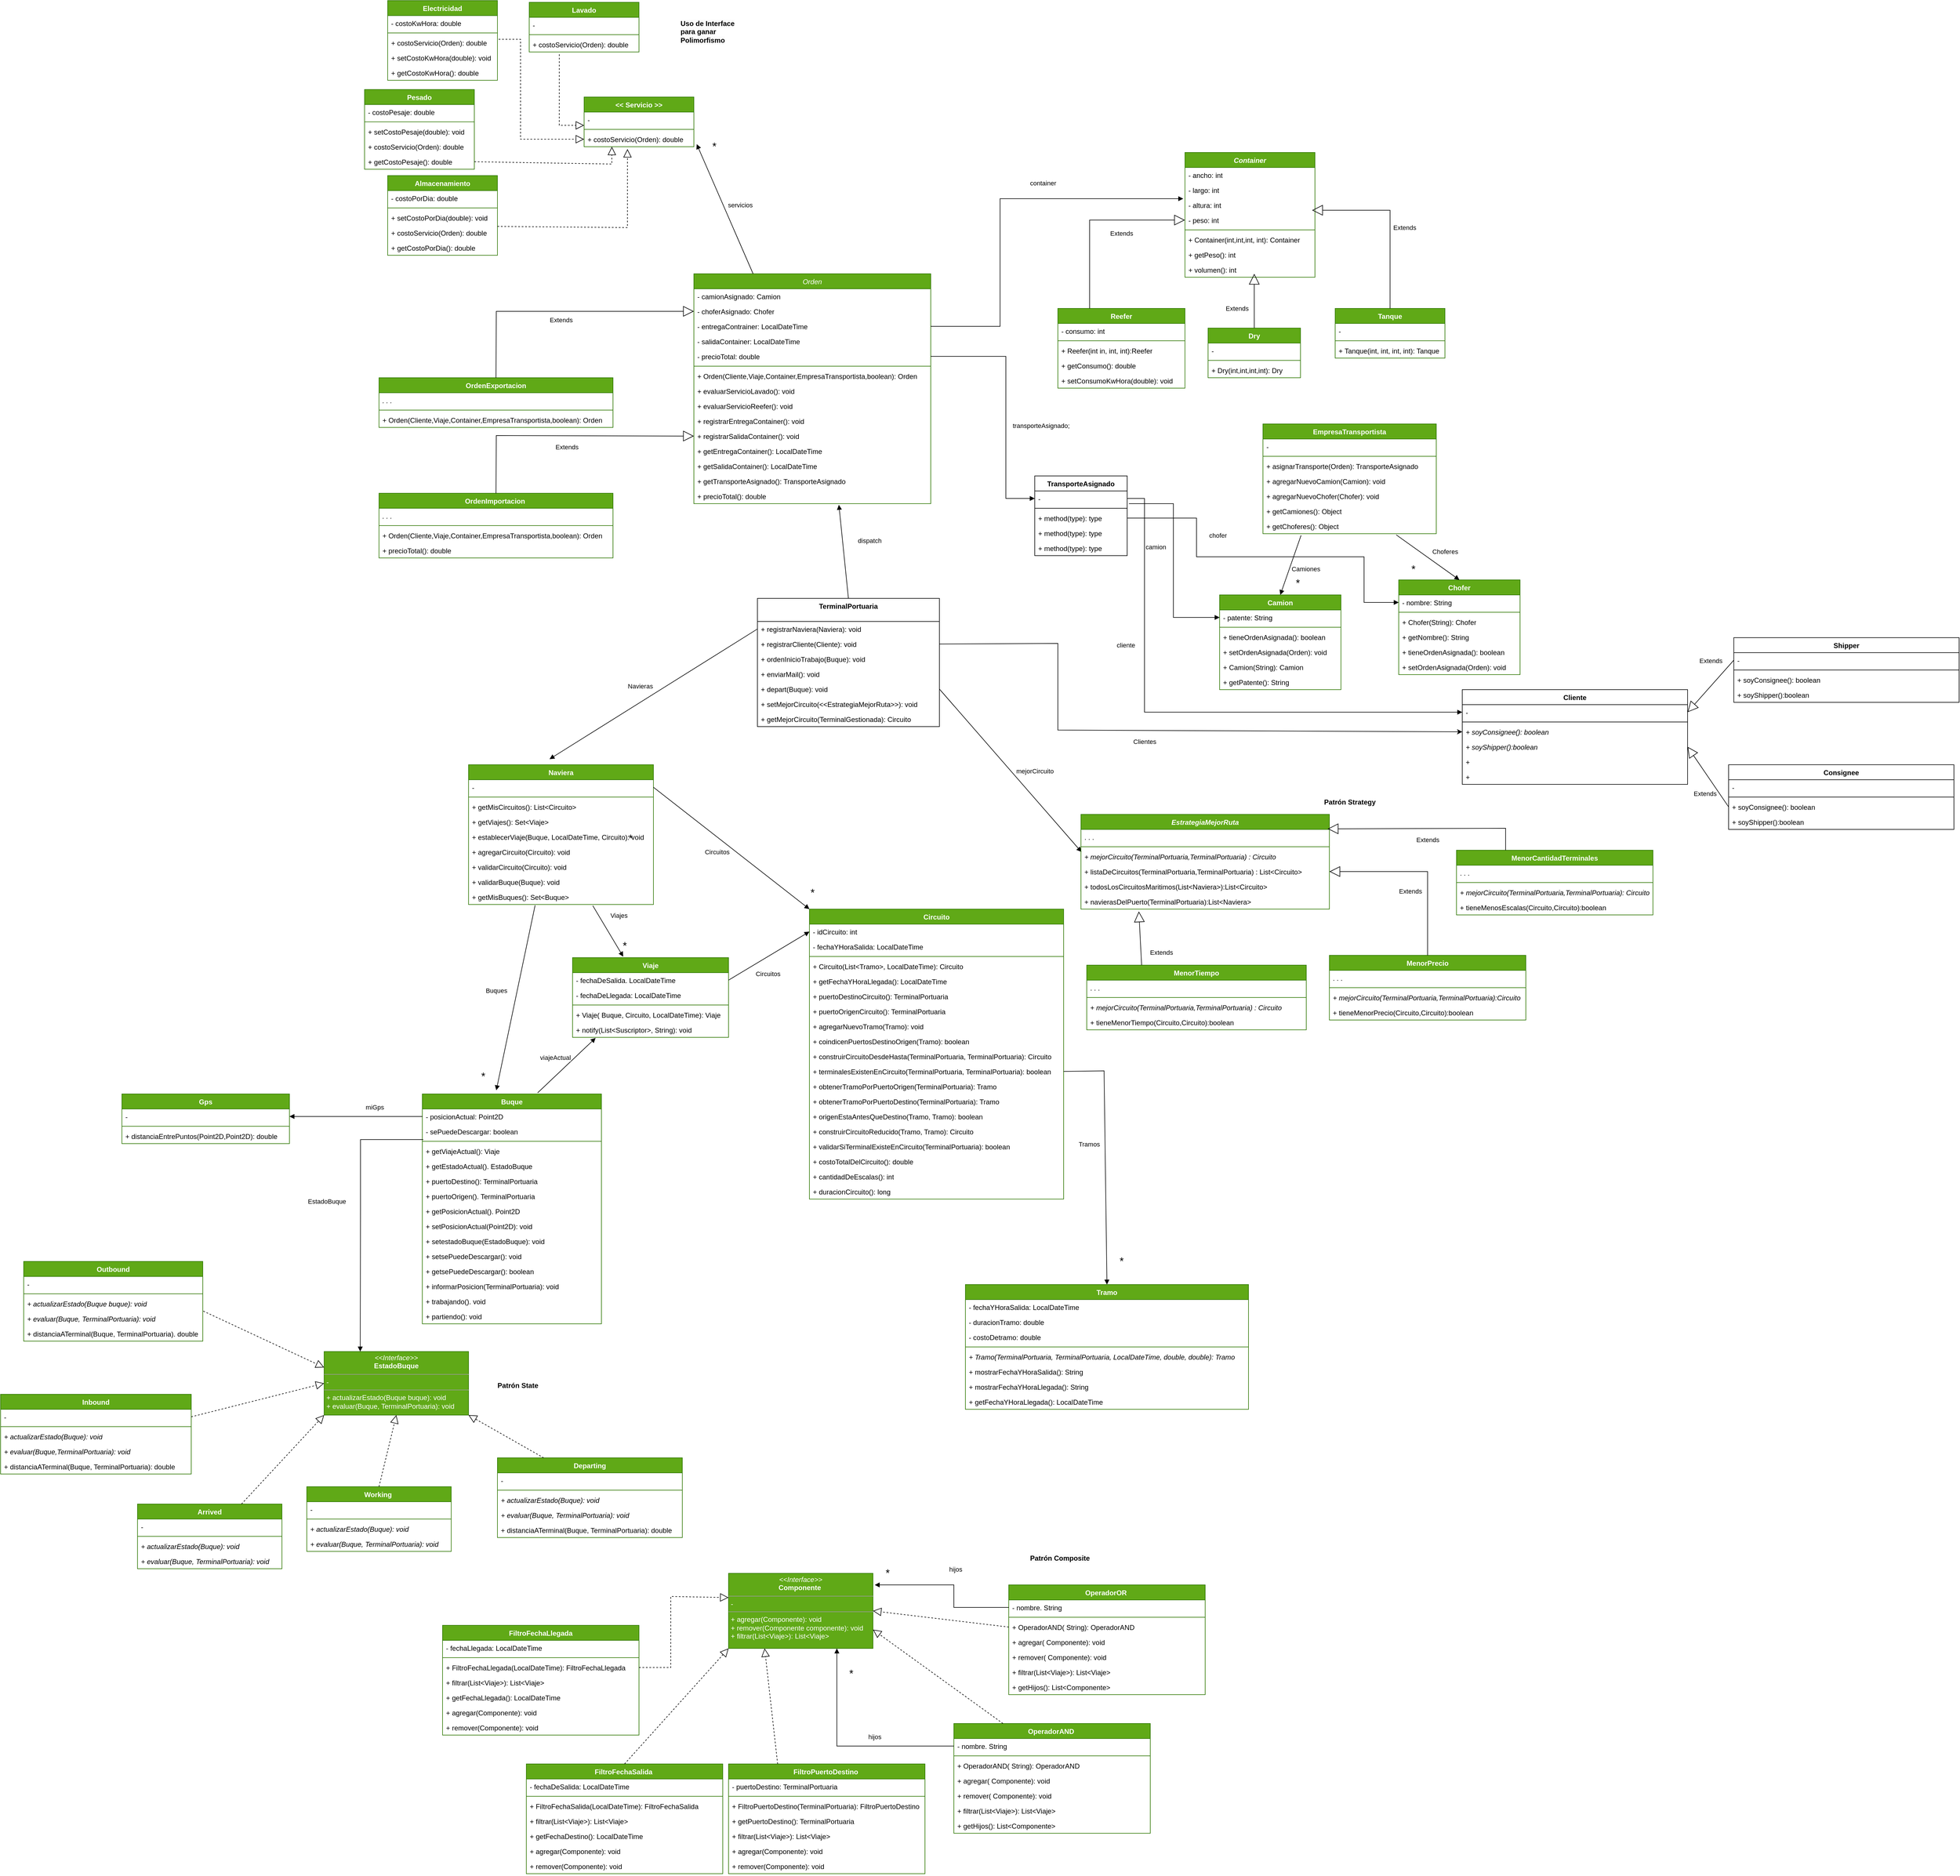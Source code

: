 <mxfile version="21.2.1" type="device" pages="3">
  <diagram name="Página-1" id="ohWhJ8pz_Yb-bU1cgV1I">
    <mxGraphModel dx="2752" dy="1685" grid="1" gridSize="10" guides="1" tooltips="1" connect="1" arrows="1" fold="1" page="1" pageScale="1" pageWidth="827" pageHeight="1169" math="0" shadow="0">
      <root>
        <mxCell id="0" />
        <mxCell id="1" parent="0" />
        <mxCell id="I4CPgBQbWjtv85cgowH--1" value="Naviera" style="swimlane;fontStyle=1;align=center;verticalAlign=top;childLayout=stackLayout;horizontal=1;startSize=26;horizontalStack=0;resizeParent=1;resizeParentMax=0;resizeLast=0;collapsible=1;marginBottom=0;whiteSpace=wrap;html=1;fillColor=#60a917;fontColor=#ffffff;strokeColor=#2D7600;" parent="1" vertex="1">
          <mxGeometry x="-90" y="160" width="320" height="242" as="geometry" />
        </mxCell>
        <mxCell id="I4CPgBQbWjtv85cgowH--2" value="-" style="text;strokeColor=none;fillColor=none;align=left;verticalAlign=top;spacingLeft=4;spacingRight=4;overflow=hidden;rotatable=0;points=[[0,0.5],[1,0.5]];portConstraint=eastwest;whiteSpace=wrap;html=1;" parent="I4CPgBQbWjtv85cgowH--1" vertex="1">
          <mxGeometry y="26" width="320" height="26" as="geometry" />
        </mxCell>
        <mxCell id="I4CPgBQbWjtv85cgowH--3" value="" style="line;strokeWidth=1;fillColor=none;align=left;verticalAlign=middle;spacingTop=-1;spacingLeft=3;spacingRight=3;rotatable=0;labelPosition=right;points=[];portConstraint=eastwest;strokeColor=inherit;" parent="I4CPgBQbWjtv85cgowH--1" vertex="1">
          <mxGeometry y="52" width="320" height="8" as="geometry" />
        </mxCell>
        <mxCell id="t_uN1i8a5ObyfWU8RNT1-41" value="+&amp;nbsp;getMisCircuitos(): List&amp;lt;Circuito&amp;gt;&amp;nbsp;" style="text;strokeColor=none;fillColor=none;align=left;verticalAlign=top;spacingLeft=4;spacingRight=4;overflow=hidden;rotatable=0;points=[[0,0.5],[1,0.5]];portConstraint=eastwest;whiteSpace=wrap;html=1;" parent="I4CPgBQbWjtv85cgowH--1" vertex="1">
          <mxGeometry y="60" width="320" height="26" as="geometry" />
        </mxCell>
        <mxCell id="t_uN1i8a5ObyfWU8RNT1-42" value="+&amp;nbsp;getViajes(): Set&amp;lt;Viaje&amp;gt;" style="text;strokeColor=none;fillColor=none;align=left;verticalAlign=top;spacingLeft=4;spacingRight=4;overflow=hidden;rotatable=0;points=[[0,0.5],[1,0.5]];portConstraint=eastwest;whiteSpace=wrap;html=1;" parent="I4CPgBQbWjtv85cgowH--1" vertex="1">
          <mxGeometry y="86" width="320" height="26" as="geometry" />
        </mxCell>
        <mxCell id="t_uN1i8a5ObyfWU8RNT1-43" value="+&amp;nbsp;establecerViaje(Buque, LocalDateTime, Circuito): void&amp;nbsp;" style="text;strokeColor=none;fillColor=none;align=left;verticalAlign=top;spacingLeft=4;spacingRight=4;overflow=hidden;rotatable=0;points=[[0,0.5],[1,0.5]];portConstraint=eastwest;whiteSpace=wrap;html=1;" parent="I4CPgBQbWjtv85cgowH--1" vertex="1">
          <mxGeometry y="112" width="320" height="26" as="geometry" />
        </mxCell>
        <mxCell id="t_uN1i8a5ObyfWU8RNT1-44" value="+&amp;nbsp;agregarCircuito(Circuito): void&amp;nbsp;" style="text;strokeColor=none;fillColor=none;align=left;verticalAlign=top;spacingLeft=4;spacingRight=4;overflow=hidden;rotatable=0;points=[[0,0.5],[1,0.5]];portConstraint=eastwest;whiteSpace=wrap;html=1;" parent="I4CPgBQbWjtv85cgowH--1" vertex="1">
          <mxGeometry y="138" width="320" height="26" as="geometry" />
        </mxCell>
        <mxCell id="t_uN1i8a5ObyfWU8RNT1-45" value="+&amp;nbsp;validarCircuito(Circuito): void" style="text;strokeColor=none;fillColor=none;align=left;verticalAlign=top;spacingLeft=4;spacingRight=4;overflow=hidden;rotatable=0;points=[[0,0.5],[1,0.5]];portConstraint=eastwest;whiteSpace=wrap;html=1;" parent="I4CPgBQbWjtv85cgowH--1" vertex="1">
          <mxGeometry y="164" width="320" height="26" as="geometry" />
        </mxCell>
        <mxCell id="t_uN1i8a5ObyfWU8RNT1-46" value="+&amp;nbsp;validarBuque(Buque): void&amp;nbsp;" style="text;strokeColor=none;fillColor=none;align=left;verticalAlign=top;spacingLeft=4;spacingRight=4;overflow=hidden;rotatable=0;points=[[0,0.5],[1,0.5]];portConstraint=eastwest;whiteSpace=wrap;html=1;" parent="I4CPgBQbWjtv85cgowH--1" vertex="1">
          <mxGeometry y="190" width="320" height="26" as="geometry" />
        </mxCell>
        <mxCell id="I4CPgBQbWjtv85cgowH--4" value="+&amp;nbsp;getMisBuques(): Set&amp;lt;Buque&amp;gt;&amp;nbsp;" style="text;strokeColor=none;fillColor=none;align=left;verticalAlign=top;spacingLeft=4;spacingRight=4;overflow=hidden;rotatable=0;points=[[0,0.5],[1,0.5]];portConstraint=eastwest;whiteSpace=wrap;html=1;" parent="I4CPgBQbWjtv85cgowH--1" vertex="1">
          <mxGeometry y="216" width="320" height="26" as="geometry" />
        </mxCell>
        <mxCell id="I4CPgBQbWjtv85cgowH--9" value="EmpresaTransportista" style="swimlane;fontStyle=1;align=center;verticalAlign=top;childLayout=stackLayout;horizontal=1;startSize=26;horizontalStack=0;resizeParent=1;resizeParentMax=0;resizeLast=0;collapsible=1;marginBottom=0;whiteSpace=wrap;html=1;fillColor=#60a917;fontColor=#ffffff;strokeColor=#2D7600;" parent="1" vertex="1">
          <mxGeometry x="1285" y="-430" width="300" height="190" as="geometry" />
        </mxCell>
        <mxCell id="I4CPgBQbWjtv85cgowH--10" value="-" style="text;strokeColor=none;fillColor=none;align=left;verticalAlign=top;spacingLeft=4;spacingRight=4;overflow=hidden;rotatable=0;points=[[0,0.5],[1,0.5]];portConstraint=eastwest;whiteSpace=wrap;html=1;" parent="I4CPgBQbWjtv85cgowH--9" vertex="1">
          <mxGeometry y="26" width="300" height="26" as="geometry" />
        </mxCell>
        <mxCell id="I4CPgBQbWjtv85cgowH--11" value="" style="line;strokeWidth=1;fillColor=none;align=left;verticalAlign=middle;spacingTop=-1;spacingLeft=3;spacingRight=3;rotatable=0;labelPosition=right;points=[];portConstraint=eastwest;strokeColor=inherit;" parent="I4CPgBQbWjtv85cgowH--9" vertex="1">
          <mxGeometry y="52" width="300" height="8" as="geometry" />
        </mxCell>
        <mxCell id="I4CPgBQbWjtv85cgowH--12" value="+&amp;nbsp;asignarTransporte(Orden): TransporteAsignado" style="text;strokeColor=none;fillColor=none;align=left;verticalAlign=top;spacingLeft=4;spacingRight=4;overflow=hidden;rotatable=0;points=[[0,0.5],[1,0.5]];portConstraint=eastwest;whiteSpace=wrap;html=1;" parent="I4CPgBQbWjtv85cgowH--9" vertex="1">
          <mxGeometry y="60" width="300" height="26" as="geometry" />
        </mxCell>
        <mxCell id="cGHDcFn-2ceW3gEG5xLm-2" value="+&amp;nbsp;agregarNuevoCamion(Camion): void" style="text;strokeColor=none;fillColor=none;align=left;verticalAlign=top;spacingLeft=4;spacingRight=4;overflow=hidden;rotatable=0;points=[[0,0.5],[1,0.5]];portConstraint=eastwest;whiteSpace=wrap;html=1;" parent="I4CPgBQbWjtv85cgowH--9" vertex="1">
          <mxGeometry y="86" width="300" height="26" as="geometry" />
        </mxCell>
        <mxCell id="cGHDcFn-2ceW3gEG5xLm-1" value="+&amp;nbsp;agregarNuevoChofer(Chofer): void" style="text;strokeColor=none;fillColor=none;align=left;verticalAlign=top;spacingLeft=4;spacingRight=4;overflow=hidden;rotatable=0;points=[[0,0.5],[1,0.5]];portConstraint=eastwest;whiteSpace=wrap;html=1;" parent="I4CPgBQbWjtv85cgowH--9" vertex="1">
          <mxGeometry y="112" width="300" height="26" as="geometry" />
        </mxCell>
        <mxCell id="mLnSrJATvyeAz6sMhdUF-22" value="+&amp;nbsp;getCamiones(): Object" style="text;strokeColor=none;fillColor=none;align=left;verticalAlign=top;spacingLeft=4;spacingRight=4;overflow=hidden;rotatable=0;points=[[0,0.5],[1,0.5]];portConstraint=eastwest;whiteSpace=wrap;html=1;" parent="I4CPgBQbWjtv85cgowH--9" vertex="1">
          <mxGeometry y="138" width="300" height="26" as="geometry" />
        </mxCell>
        <mxCell id="mLnSrJATvyeAz6sMhdUF-23" value="+&amp;nbsp;getChoferes(): Object" style="text;strokeColor=none;fillColor=none;align=left;verticalAlign=top;spacingLeft=4;spacingRight=4;overflow=hidden;rotatable=0;points=[[0,0.5],[1,0.5]];portConstraint=eastwest;whiteSpace=wrap;html=1;" parent="I4CPgBQbWjtv85cgowH--9" vertex="1">
          <mxGeometry y="164" width="300" height="26" as="geometry" />
        </mxCell>
        <mxCell id="I4CPgBQbWjtv85cgowH--13" value="Buque&lt;br&gt;" style="swimlane;fontStyle=1;align=center;verticalAlign=top;childLayout=stackLayout;horizontal=1;startSize=26;horizontalStack=0;resizeParent=1;resizeParentMax=0;resizeLast=0;collapsible=1;marginBottom=0;whiteSpace=wrap;html=1;fillColor=#60a917;fontColor=#ffffff;strokeColor=#2D7600;" parent="1" vertex="1">
          <mxGeometry x="-170" y="730" width="310" height="398" as="geometry" />
        </mxCell>
        <mxCell id="I4CPgBQbWjtv85cgowH--14" value="-&amp;nbsp;posicionActual: Point2D" style="text;strokeColor=none;fillColor=none;align=left;verticalAlign=top;spacingLeft=4;spacingRight=4;overflow=hidden;rotatable=0;points=[[0,0.5],[1,0.5]];portConstraint=eastwest;whiteSpace=wrap;html=1;" parent="I4CPgBQbWjtv85cgowH--13" vertex="1">
          <mxGeometry y="26" width="310" height="26" as="geometry" />
        </mxCell>
        <mxCell id="_xlehMlTtPSMApa1-Vpd-3" value="-&amp;nbsp;sePuedeDescargar: boolean" style="text;strokeColor=none;fillColor=none;align=left;verticalAlign=top;spacingLeft=4;spacingRight=4;overflow=hidden;rotatable=0;points=[[0,0.5],[1,0.5]];portConstraint=eastwest;whiteSpace=wrap;html=1;" parent="I4CPgBQbWjtv85cgowH--13" vertex="1">
          <mxGeometry y="52" width="310" height="26" as="geometry" />
        </mxCell>
        <mxCell id="I4CPgBQbWjtv85cgowH--15" value="" style="line;strokeWidth=1;fillColor=none;align=left;verticalAlign=middle;spacingTop=-1;spacingLeft=3;spacingRight=3;rotatable=0;labelPosition=right;points=[];portConstraint=eastwest;strokeColor=inherit;" parent="I4CPgBQbWjtv85cgowH--13" vertex="1">
          <mxGeometry y="78" width="310" height="8" as="geometry" />
        </mxCell>
        <mxCell id="I4CPgBQbWjtv85cgowH--16" value="+&amp;nbsp;getViajeActual(): Viaje&lt;div style=&quot;background-color:#2f2f2f;padding:0px 0px 0px 2px;&quot;&gt;&lt;div style=&quot;color: rgb(170, 170, 170); font-family: Consolas; font-size: 10pt;&quot;&gt;&lt;p style=&quot;background-color:#373737;margin:0;&quot;&gt;&lt;span style=&quot;color:#d9e8f7;&quot;&gt;&lt;/span&gt;&lt;/p&gt;&lt;/div&gt;&lt;/div&gt;&lt;div style=&quot;background-color:#2f2f2f;padding:0px 0px 0px 2px;&quot;&gt;&lt;div style=&quot;color: rgb(170, 170, 170); font-family: Consolas; font-size: 10pt;&quot;&gt;&lt;p style=&quot;background-color:#373737;margin:0;&quot;&gt;&lt;span style=&quot;color:#d9e8f7;&quot;&gt;&lt;/span&gt;&lt;/p&gt;&lt;/div&gt;&lt;/div&gt;" style="text;strokeColor=none;fillColor=none;align=left;verticalAlign=top;spacingLeft=4;spacingRight=4;overflow=hidden;rotatable=0;points=[[0,0.5],[1,0.5]];portConstraint=eastwest;whiteSpace=wrap;html=1;" parent="I4CPgBQbWjtv85cgowH--13" vertex="1">
          <mxGeometry y="86" width="310" height="26" as="geometry" />
        </mxCell>
        <mxCell id="qq_bLavf5a70FFrJv6Gi-11" value="+&amp;nbsp;getEstadoActual(). EstadoBuque&lt;br&gt;&lt;div style=&quot;background-color:#2f2f2f;padding:0px 0px 0px 2px;&quot;&gt;&lt;div style=&quot;color: rgb(170, 170, 170); font-family: Consolas; font-size: 10pt;&quot;&gt;&lt;p style=&quot;background-color:#373737;margin:0;&quot;&gt;&lt;span style=&quot;color:#d9e8f7;&quot;&gt;&lt;/span&gt;&lt;/p&gt;&lt;/div&gt;&lt;/div&gt;&lt;div style=&quot;background-color:#2f2f2f;padding:0px 0px 0px 2px;&quot;&gt;&lt;div style=&quot;color: rgb(170, 170, 170); font-family: Consolas; font-size: 10pt;&quot;&gt;&lt;p style=&quot;background-color:#373737;margin:0;&quot;&gt;&lt;span style=&quot;color:#d9e8f7;&quot;&gt;&lt;/span&gt;&lt;/p&gt;&lt;/div&gt;&lt;/div&gt;&lt;div style=&quot;background-color:#2f2f2f;padding:0px 0px 0px 2px;&quot;&gt;&lt;div style=&quot;color: rgb(170, 170, 170); font-family: Consolas; font-size: 10pt;&quot;&gt;&lt;p style=&quot;background-color:#373737;margin:0;&quot;&gt;&lt;span style=&quot;color:#d9e8f7;&quot;&gt;&lt;/span&gt;&lt;/p&gt;&lt;/div&gt;&lt;/div&gt;" style="text;strokeColor=none;fillColor=none;align=left;verticalAlign=top;spacingLeft=4;spacingRight=4;overflow=hidden;rotatable=0;points=[[0,0.5],[1,0.5]];portConstraint=eastwest;whiteSpace=wrap;html=1;" parent="I4CPgBQbWjtv85cgowH--13" vertex="1">
          <mxGeometry y="112" width="310" height="26" as="geometry" />
        </mxCell>
        <mxCell id="qq_bLavf5a70FFrJv6Gi-10" value="+&amp;nbsp;puertoDestino(): TerminalPortuaria" style="text;strokeColor=none;fillColor=none;align=left;verticalAlign=top;spacingLeft=4;spacingRight=4;overflow=hidden;rotatable=0;points=[[0,0.5],[1,0.5]];portConstraint=eastwest;whiteSpace=wrap;html=1;" parent="I4CPgBQbWjtv85cgowH--13" vertex="1">
          <mxGeometry y="138" width="310" height="26" as="geometry" />
        </mxCell>
        <mxCell id="t_uN1i8a5ObyfWU8RNT1-22" value="+&amp;nbsp;puertoOrigen(). TerminalPortuaria&amp;nbsp;&lt;div style=&quot;background-color:#2f2f2f;padding:0px 0px 0px 2px;&quot;&gt;&lt;div style=&quot;color: rgb(170, 170, 170); font-family: Consolas; font-size: 10pt;&quot;&gt;&lt;p style=&quot;background-color:#373737;margin:0;&quot;&gt;&lt;span style=&quot;color:#d9e8f7;&quot;&gt;&lt;/span&gt;&lt;/p&gt;&lt;/div&gt;&lt;/div&gt;&lt;div style=&quot;background-color:#2f2f2f;padding:0px 0px 0px 2px;&quot;&gt;&lt;div style=&quot;color: rgb(170, 170, 170); font-family: Consolas; font-size: 10pt;&quot;&gt;&lt;p style=&quot;background-color:#373737;margin:0;&quot;&gt;&lt;span style=&quot;color:#d9e8f7;&quot;&gt;&lt;/span&gt;&lt;/p&gt;&lt;/div&gt;&lt;/div&gt;&lt;div style=&quot;background-color:#2f2f2f;padding:0px 0px 0px 2px;&quot;&gt;&lt;div style=&quot;color: rgb(170, 170, 170); font-family: Consolas; font-size: 10pt;&quot;&gt;&lt;p style=&quot;background-color:#373737;margin:0;&quot;&gt;&lt;span style=&quot;color:#f9faf4;&quot;&gt;&lt;/span&gt;&lt;/p&gt;&lt;/div&gt;&lt;/div&gt;&lt;div style=&quot;background-color:#2f2f2f;padding:0px 0px 0px 2px;&quot;&gt;&lt;div style=&quot;color: rgb(170, 170, 170); font-family: Consolas; font-size: 10pt;&quot;&gt;&lt;p style=&quot;background-color:#373737;margin:0;&quot;&gt;&lt;span style=&quot;color:#d9e8f7;&quot;&gt;&lt;/span&gt;&lt;/p&gt;&lt;/div&gt;&lt;/div&gt;" style="text;strokeColor=none;fillColor=none;align=left;verticalAlign=top;spacingLeft=4;spacingRight=4;overflow=hidden;rotatable=0;points=[[0,0.5],[1,0.5]];portConstraint=eastwest;whiteSpace=wrap;html=1;" parent="I4CPgBQbWjtv85cgowH--13" vertex="1">
          <mxGeometry y="164" width="310" height="26" as="geometry" />
        </mxCell>
        <mxCell id="7yyLrQFfvszVOPhczppY-1" value="+&amp;nbsp;getPosicionActual(). Point2D&amp;nbsp;&lt;div style=&quot;background-color:#2f2f2f;padding:0px 0px 0px 2px;&quot;&gt;&lt;div style=&quot;color: rgb(170, 170, 170); font-family: Consolas; font-size: 10pt;&quot;&gt;&lt;p style=&quot;background-color:#373737;margin:0;&quot;&gt;&lt;span style=&quot;color:#d9e8f7;&quot;&gt;&lt;/span&gt;&lt;/p&gt;&lt;/div&gt;&lt;/div&gt;&lt;div style=&quot;background-color:#2f2f2f;padding:0px 0px 0px 2px;&quot;&gt;&lt;div style=&quot;color: rgb(170, 170, 170); font-family: Consolas; font-size: 10pt;&quot;&gt;&lt;p style=&quot;background-color:#373737;margin:0;&quot;&gt;&lt;span style=&quot;color:#d9e8f7;&quot;&gt;&lt;/span&gt;&lt;/p&gt;&lt;/div&gt;&lt;/div&gt;&lt;div style=&quot;background-color:#2f2f2f;padding:0px 0px 0px 2px;&quot;&gt;&lt;div style=&quot;color: rgb(170, 170, 170); font-family: Consolas; font-size: 10pt;&quot;&gt;&lt;p style=&quot;background-color:#373737;margin:0;&quot;&gt;&lt;span style=&quot;color:#f9faf4;&quot;&gt;&lt;/span&gt;&lt;/p&gt;&lt;/div&gt;&lt;/div&gt;&lt;div style=&quot;background-color:#2f2f2f;padding:0px 0px 0px 2px;&quot;&gt;&lt;div style=&quot;color: rgb(170, 170, 170); font-family: Consolas; font-size: 10pt;&quot;&gt;&lt;p style=&quot;background-color:#373737;margin:0;&quot;&gt;&lt;span style=&quot;color:#d9e8f7;&quot;&gt;&lt;/span&gt;&lt;/p&gt;&lt;/div&gt;&lt;/div&gt;" style="text;strokeColor=none;fillColor=none;align=left;verticalAlign=top;spacingLeft=4;spacingRight=4;overflow=hidden;rotatable=0;points=[[0,0.5],[1,0.5]];portConstraint=eastwest;whiteSpace=wrap;html=1;" parent="I4CPgBQbWjtv85cgowH--13" vertex="1">
          <mxGeometry y="190" width="310" height="26" as="geometry" />
        </mxCell>
        <mxCell id="t_uN1i8a5ObyfWU8RNT1-29" value="+&amp;nbsp;setPosicionActual(Point2D): void&amp;nbsp;&lt;div style=&quot;background-color:#2f2f2f;padding:0px 0px 0px 2px;&quot;&gt;&lt;div style=&quot;color: rgb(170, 170, 170); font-family: Consolas; font-size: 10pt;&quot;&gt;&lt;p style=&quot;background-color:#373737;margin:0;&quot;&gt;&lt;span style=&quot;color:#d9e8f7;&quot;&gt;&lt;/span&gt;&lt;/p&gt;&lt;/div&gt;&lt;/div&gt;&lt;div style=&quot;background-color:#2f2f2f;padding:0px 0px 0px 2px;&quot;&gt;&lt;div style=&quot;color: rgb(170, 170, 170); font-family: Consolas; font-size: 10pt;&quot;&gt;&lt;p style=&quot;background-color:#373737;margin:0;&quot;&gt;&lt;span style=&quot;color:#d9e8f7;&quot;&gt;&lt;/span&gt;&lt;/p&gt;&lt;/div&gt;&lt;/div&gt;&lt;div style=&quot;background-color:#2f2f2f;padding:0px 0px 0px 2px;&quot;&gt;&lt;div style=&quot;color: rgb(170, 170, 170); font-family: Consolas; font-size: 10pt;&quot;&gt;&lt;p style=&quot;background-color:#373737;margin:0;&quot;&gt;&lt;span style=&quot;color:#f9faf4;&quot;&gt;&lt;/span&gt;&lt;/p&gt;&lt;/div&gt;&lt;/div&gt;&lt;div style=&quot;background-color:#2f2f2f;padding:0px 0px 0px 2px;&quot;&gt;&lt;div style=&quot;color: rgb(170, 170, 170); font-family: Consolas; font-size: 10pt;&quot;&gt;&lt;p style=&quot;background-color:#373737;margin:0;&quot;&gt;&lt;span style=&quot;color:#d9e8f7;&quot;&gt;&lt;/span&gt;&lt;/p&gt;&lt;/div&gt;&lt;/div&gt;" style="text;strokeColor=none;fillColor=none;align=left;verticalAlign=top;spacingLeft=4;spacingRight=4;overflow=hidden;rotatable=0;points=[[0,0.5],[1,0.5]];portConstraint=eastwest;whiteSpace=wrap;html=1;" parent="I4CPgBQbWjtv85cgowH--13" vertex="1">
          <mxGeometry y="216" width="310" height="26" as="geometry" />
        </mxCell>
        <mxCell id="t_uN1i8a5ObyfWU8RNT1-30" value="+&amp;nbsp;setestadoBuque(EstadoBuque): void&amp;nbsp;&lt;div style=&quot;background-color:#2f2f2f;padding:0px 0px 0px 2px;&quot;&gt;&lt;div style=&quot;color: rgb(170, 170, 170); font-family: Consolas; font-size: 10pt;&quot;&gt;&lt;p style=&quot;background-color:#373737;margin:0;&quot;&gt;&lt;span style=&quot;color:#d9e8f7;&quot;&gt;&lt;/span&gt;&lt;/p&gt;&lt;/div&gt;&lt;/div&gt;&lt;div style=&quot;background-color:#2f2f2f;padding:0px 0px 0px 2px;&quot;&gt;&lt;div style=&quot;color: rgb(170, 170, 170); font-family: Consolas; font-size: 10pt;&quot;&gt;&lt;p style=&quot;background-color:#373737;margin:0;&quot;&gt;&lt;span style=&quot;color:#d9e8f7;&quot;&gt;&lt;/span&gt;&lt;/p&gt;&lt;/div&gt;&lt;/div&gt;&lt;div style=&quot;background-color:#2f2f2f;padding:0px 0px 0px 2px;&quot;&gt;&lt;div style=&quot;color: rgb(170, 170, 170); font-family: Consolas; font-size: 10pt;&quot;&gt;&lt;p style=&quot;background-color:#373737;margin:0;&quot;&gt;&lt;span style=&quot;color:#f9faf4;&quot;&gt;&lt;/span&gt;&lt;/p&gt;&lt;/div&gt;&lt;/div&gt;&lt;div style=&quot;background-color:#2f2f2f;padding:0px 0px 0px 2px;&quot;&gt;&lt;div style=&quot;color: rgb(170, 170, 170); font-family: Consolas; font-size: 10pt;&quot;&gt;&lt;p style=&quot;background-color:#373737;margin:0;&quot;&gt;&lt;span style=&quot;color:#d9e8f7;&quot;&gt;&lt;/span&gt;&lt;/p&gt;&lt;/div&gt;&lt;/div&gt;" style="text;strokeColor=none;fillColor=none;align=left;verticalAlign=top;spacingLeft=4;spacingRight=4;overflow=hidden;rotatable=0;points=[[0,0.5],[1,0.5]];portConstraint=eastwest;whiteSpace=wrap;html=1;" parent="I4CPgBQbWjtv85cgowH--13" vertex="1">
          <mxGeometry y="242" width="310" height="26" as="geometry" />
        </mxCell>
        <mxCell id="_xlehMlTtPSMApa1-Vpd-1" value="+&amp;nbsp;setsePuedeDescargar(): void&amp;nbsp;&lt;div style=&quot;background-color:#2f2f2f;padding:0px 0px 0px 2px;&quot;&gt;&lt;div style=&quot;color: rgb(170, 170, 170); font-family: Consolas; font-size: 10pt;&quot;&gt;&lt;p style=&quot;background-color:#373737;margin:0;&quot;&gt;&lt;span style=&quot;color:#d9e8f7;&quot;&gt;&lt;/span&gt;&lt;/p&gt;&lt;/div&gt;&lt;/div&gt;&lt;div style=&quot;background-color:#2f2f2f;padding:0px 0px 0px 2px;&quot;&gt;&lt;div style=&quot;color: rgb(170, 170, 170); font-family: Consolas; font-size: 10pt;&quot;&gt;&lt;p style=&quot;background-color:#373737;margin:0;&quot;&gt;&lt;span style=&quot;color:#d9e8f7;&quot;&gt;&lt;/span&gt;&lt;/p&gt;&lt;/div&gt;&lt;/div&gt;&lt;div style=&quot;background-color:#2f2f2f;padding:0px 0px 0px 2px;&quot;&gt;&lt;div style=&quot;color: rgb(170, 170, 170); font-family: Consolas; font-size: 10pt;&quot;&gt;&lt;p style=&quot;background-color:#373737;margin:0;&quot;&gt;&lt;span style=&quot;color:#f9faf4;&quot;&gt;&lt;/span&gt;&lt;/p&gt;&lt;/div&gt;&lt;/div&gt;&lt;div style=&quot;background-color:#2f2f2f;padding:0px 0px 0px 2px;&quot;&gt;&lt;div style=&quot;color: rgb(170, 170, 170); font-family: Consolas; font-size: 10pt;&quot;&gt;&lt;p style=&quot;background-color:#373737;margin:0;&quot;&gt;&lt;span style=&quot;color:#d9e8f7;&quot;&gt;&lt;/span&gt;&lt;/p&gt;&lt;/div&gt;&lt;/div&gt;" style="text;strokeColor=none;fillColor=none;align=left;verticalAlign=top;spacingLeft=4;spacingRight=4;overflow=hidden;rotatable=0;points=[[0,0.5],[1,0.5]];portConstraint=eastwest;whiteSpace=wrap;html=1;" parent="I4CPgBQbWjtv85cgowH--13" vertex="1">
          <mxGeometry y="268" width="310" height="26" as="geometry" />
        </mxCell>
        <mxCell id="t_uN1i8a5ObyfWU8RNT1-33" value="+&amp;nbsp;getsePuedeDescargar(): boolean&amp;nbsp;&lt;div style=&quot;background-color:#2f2f2f;padding:0px 0px 0px 2px;&quot;&gt;&lt;div style=&quot;color: rgb(170, 170, 170); font-family: Consolas; font-size: 10pt;&quot;&gt;&lt;p style=&quot;background-color:#373737;margin:0;&quot;&gt;&lt;span style=&quot;color:#d9e8f7;&quot;&gt;&lt;/span&gt;&lt;/p&gt;&lt;/div&gt;&lt;/div&gt;&lt;div style=&quot;background-color:#2f2f2f;padding:0px 0px 0px 2px;&quot;&gt;&lt;div style=&quot;color: rgb(170, 170, 170); font-family: Consolas; font-size: 10pt;&quot;&gt;&lt;p style=&quot;background-color:#373737;margin:0;&quot;&gt;&lt;span style=&quot;color:#d9e8f7;&quot;&gt;&lt;/span&gt;&lt;/p&gt;&lt;/div&gt;&lt;/div&gt;&lt;div style=&quot;background-color:#2f2f2f;padding:0px 0px 0px 2px;&quot;&gt;&lt;div style=&quot;color: rgb(170, 170, 170); font-family: Consolas; font-size: 10pt;&quot;&gt;&lt;p style=&quot;background-color:#373737;margin:0;&quot;&gt;&lt;span style=&quot;color:#f9faf4;&quot;&gt;&lt;/span&gt;&lt;/p&gt;&lt;/div&gt;&lt;/div&gt;&lt;div style=&quot;background-color:#2f2f2f;padding:0px 0px 0px 2px;&quot;&gt;&lt;div style=&quot;color: rgb(170, 170, 170); font-family: Consolas; font-size: 10pt;&quot;&gt;&lt;p style=&quot;background-color:#373737;margin:0;&quot;&gt;&lt;span style=&quot;color:#d9e8f7;&quot;&gt;&lt;/span&gt;&lt;/p&gt;&lt;/div&gt;&lt;/div&gt;" style="text;strokeColor=none;fillColor=none;align=left;verticalAlign=top;spacingLeft=4;spacingRight=4;overflow=hidden;rotatable=0;points=[[0,0.5],[1,0.5]];portConstraint=eastwest;whiteSpace=wrap;html=1;" parent="I4CPgBQbWjtv85cgowH--13" vertex="1">
          <mxGeometry y="294" width="310" height="26" as="geometry" />
        </mxCell>
        <mxCell id="t_uN1i8a5ObyfWU8RNT1-32" value="+&amp;nbsp;informarPosicion(TerminalPortuaria): void&amp;nbsp;&lt;div style=&quot;background-color:#2f2f2f;padding:0px 0px 0px 2px;&quot;&gt;&lt;div style=&quot;color: rgb(170, 170, 170); font-family: Consolas; font-size: 10pt;&quot;&gt;&lt;p style=&quot;background-color:#373737;margin:0;&quot;&gt;&lt;span style=&quot;color:#d9e8f7;&quot;&gt;&lt;/span&gt;&lt;/p&gt;&lt;/div&gt;&lt;/div&gt;&lt;div style=&quot;background-color:#2f2f2f;padding:0px 0px 0px 2px;&quot;&gt;&lt;div style=&quot;color: rgb(170, 170, 170); font-family: Consolas; font-size: 10pt;&quot;&gt;&lt;p style=&quot;background-color:#373737;margin:0;&quot;&gt;&lt;span style=&quot;color:#d9e8f7;&quot;&gt;&lt;/span&gt;&lt;/p&gt;&lt;/div&gt;&lt;/div&gt;&lt;div style=&quot;background-color:#2f2f2f;padding:0px 0px 0px 2px;&quot;&gt;&lt;div style=&quot;color: rgb(170, 170, 170); font-family: Consolas; font-size: 10pt;&quot;&gt;&lt;p style=&quot;background-color:#373737;margin:0;&quot;&gt;&lt;span style=&quot;color:#f9faf4;&quot;&gt;&lt;/span&gt;&lt;/p&gt;&lt;/div&gt;&lt;/div&gt;&lt;div style=&quot;background-color:#2f2f2f;padding:0px 0px 0px 2px;&quot;&gt;&lt;div style=&quot;color: rgb(170, 170, 170); font-family: Consolas; font-size: 10pt;&quot;&gt;&lt;p style=&quot;background-color:#373737;margin:0;&quot;&gt;&lt;span style=&quot;color:#d9e8f7;&quot;&gt;&lt;/span&gt;&lt;/p&gt;&lt;/div&gt;&lt;/div&gt;" style="text;strokeColor=none;fillColor=none;align=left;verticalAlign=top;spacingLeft=4;spacingRight=4;overflow=hidden;rotatable=0;points=[[0,0.5],[1,0.5]];portConstraint=eastwest;whiteSpace=wrap;html=1;" parent="I4CPgBQbWjtv85cgowH--13" vertex="1">
          <mxGeometry y="320" width="310" height="26" as="geometry" />
        </mxCell>
        <mxCell id="t_uN1i8a5ObyfWU8RNT1-31" value="+&amp;nbsp;trabajando(). void&amp;nbsp;&lt;div style=&quot;background-color:#2f2f2f;padding:0px 0px 0px 2px;&quot;&gt;&lt;div style=&quot;color: rgb(170, 170, 170); font-family: Consolas; font-size: 10pt;&quot;&gt;&lt;p style=&quot;background-color:#373737;margin:0;&quot;&gt;&lt;span style=&quot;color:#d9e8f7;&quot;&gt;&lt;/span&gt;&lt;/p&gt;&lt;/div&gt;&lt;/div&gt;&lt;div style=&quot;background-color:#2f2f2f;padding:0px 0px 0px 2px;&quot;&gt;&lt;div style=&quot;color: rgb(170, 170, 170); font-family: Consolas; font-size: 10pt;&quot;&gt;&lt;p style=&quot;background-color:#373737;margin:0;&quot;&gt;&lt;span style=&quot;color:#d9e8f7;&quot;&gt;&lt;/span&gt;&lt;/p&gt;&lt;/div&gt;&lt;/div&gt;&lt;div style=&quot;background-color:#2f2f2f;padding:0px 0px 0px 2px;&quot;&gt;&lt;div style=&quot;color: rgb(170, 170, 170); font-family: Consolas; font-size: 10pt;&quot;&gt;&lt;p style=&quot;background-color:#373737;margin:0;&quot;&gt;&lt;span style=&quot;color:#f9faf4;&quot;&gt;&lt;/span&gt;&lt;/p&gt;&lt;/div&gt;&lt;/div&gt;&lt;div style=&quot;background-color:#2f2f2f;padding:0px 0px 0px 2px;&quot;&gt;&lt;div style=&quot;color: rgb(170, 170, 170); font-family: Consolas; font-size: 10pt;&quot;&gt;&lt;p style=&quot;background-color:#373737;margin:0;&quot;&gt;&lt;span style=&quot;color:#d9e8f7;&quot;&gt;&lt;/span&gt;&lt;/p&gt;&lt;/div&gt;&lt;/div&gt;" style="text;strokeColor=none;fillColor=none;align=left;verticalAlign=top;spacingLeft=4;spacingRight=4;overflow=hidden;rotatable=0;points=[[0,0.5],[1,0.5]];portConstraint=eastwest;whiteSpace=wrap;html=1;" parent="I4CPgBQbWjtv85cgowH--13" vertex="1">
          <mxGeometry y="346" width="310" height="26" as="geometry" />
        </mxCell>
        <mxCell id="t_uN1i8a5ObyfWU8RNT1-34" value="+&amp;nbsp;partiendo(): void&amp;nbsp;&lt;div style=&quot;background-color:#2f2f2f;padding:0px 0px 0px 2px;&quot;&gt;&lt;div style=&quot;color: rgb(170, 170, 170); font-family: Consolas; font-size: 10pt;&quot;&gt;&lt;p style=&quot;background-color:#373737;margin:0;&quot;&gt;&lt;span style=&quot;color:#d9e8f7;&quot;&gt;&lt;/span&gt;&lt;/p&gt;&lt;/div&gt;&lt;/div&gt;&lt;div style=&quot;background-color:#2f2f2f;padding:0px 0px 0px 2px;&quot;&gt;&lt;div style=&quot;color: rgb(170, 170, 170); font-family: Consolas; font-size: 10pt;&quot;&gt;&lt;p style=&quot;background-color:#373737;margin:0;&quot;&gt;&lt;span style=&quot;color:#d9e8f7;&quot;&gt;&lt;/span&gt;&lt;/p&gt;&lt;/div&gt;&lt;/div&gt;&lt;div style=&quot;background-color:#2f2f2f;padding:0px 0px 0px 2px;&quot;&gt;&lt;div style=&quot;color: rgb(170, 170, 170); font-family: Consolas; font-size: 10pt;&quot;&gt;&lt;p style=&quot;background-color:#373737;margin:0;&quot;&gt;&lt;span style=&quot;color:#f9faf4;&quot;&gt;&lt;/span&gt;&lt;/p&gt;&lt;/div&gt;&lt;/div&gt;&lt;div style=&quot;background-color:#2f2f2f;padding:0px 0px 0px 2px;&quot;&gt;&lt;div style=&quot;color: rgb(170, 170, 170); font-family: Consolas; font-size: 10pt;&quot;&gt;&lt;p style=&quot;background-color:#373737;margin:0;&quot;&gt;&lt;span style=&quot;color:#d9e8f7;&quot;&gt;&lt;/span&gt;&lt;/p&gt;&lt;/div&gt;&lt;/div&gt;" style="text;strokeColor=none;fillColor=none;align=left;verticalAlign=top;spacingLeft=4;spacingRight=4;overflow=hidden;rotatable=0;points=[[0,0.5],[1,0.5]];portConstraint=eastwest;whiteSpace=wrap;html=1;" parent="I4CPgBQbWjtv85cgowH--13" vertex="1">
          <mxGeometry y="372" width="310" height="26" as="geometry" />
        </mxCell>
        <mxCell id="I4CPgBQbWjtv85cgowH--17" value="Buques" style="html=1;verticalAlign=bottom;endArrow=block;curved=0;rounded=0;exitX=0.36;exitY=1.054;exitDx=0;exitDy=0;exitPerimeter=0;entryX=0.413;entryY=-0.016;entryDx=0;entryDy=0;entryPerimeter=0;" parent="1" source="I4CPgBQbWjtv85cgowH--4" target="I4CPgBQbWjtv85cgowH--13" edge="1">
          <mxGeometry x="0.021" y="-34" width="80" relative="1" as="geometry">
            <mxPoint x="120" y="390" as="sourcePoint" />
            <mxPoint x="200" y="390" as="targetPoint" />
            <mxPoint as="offset" />
          </mxGeometry>
        </mxCell>
        <mxCell id="I4CPgBQbWjtv85cgowH--19" value="&lt;font style=&quot;font-size: 18px;&quot;&gt;*&lt;/font&gt;" style="text;html=1;align=center;verticalAlign=middle;resizable=0;points=[];autosize=1;strokeColor=none;fillColor=none;" parent="1" vertex="1">
          <mxGeometry x="-80" y="680" width="30" height="40" as="geometry" />
        </mxCell>
        <mxCell id="I4CPgBQbWjtv85cgowH--21" value="TerminalPortuaria" style="swimlane;fontStyle=1;align=center;verticalAlign=top;childLayout=stackLayout;horizontal=1;startSize=40;horizontalStack=0;resizeParent=1;resizeParentMax=0;resizeLast=0;collapsible=1;marginBottom=0;whiteSpace=wrap;html=1;" parent="1" vertex="1">
          <mxGeometry x="410" y="-128" width="315" height="222" as="geometry" />
        </mxCell>
        <mxCell id="I4CPgBQbWjtv85cgowH--24" value="+ registrarNaviera(Naviera): void" style="text;strokeColor=none;fillColor=none;align=left;verticalAlign=top;spacingLeft=4;spacingRight=4;overflow=hidden;rotatable=0;points=[[0,0.5],[1,0.5]];portConstraint=eastwest;whiteSpace=wrap;html=1;" parent="I4CPgBQbWjtv85cgowH--21" vertex="1">
          <mxGeometry y="40" width="315" height="26" as="geometry" />
        </mxCell>
        <mxCell id="mLnSrJATvyeAz6sMhdUF-5" value="+ registrarCliente(Cliente): void" style="text;strokeColor=none;fillColor=none;align=left;verticalAlign=top;spacingLeft=4;spacingRight=4;overflow=hidden;rotatable=0;points=[[0,0.5],[1,0.5]];portConstraint=eastwest;whiteSpace=wrap;html=1;" parent="I4CPgBQbWjtv85cgowH--21" vertex="1">
          <mxGeometry y="66" width="315" height="26" as="geometry" />
        </mxCell>
        <mxCell id="mLnSrJATvyeAz6sMhdUF-70" value="+ ordenInicioTrabajo(Buque): void" style="text;strokeColor=none;fillColor=none;align=left;verticalAlign=top;spacingLeft=4;spacingRight=4;overflow=hidden;rotatable=0;points=[[0,0.5],[1,0.5]];portConstraint=eastwest;whiteSpace=wrap;html=1;" parent="I4CPgBQbWjtv85cgowH--21" vertex="1">
          <mxGeometry y="92" width="315" height="26" as="geometry" />
        </mxCell>
        <mxCell id="mLnSrJATvyeAz6sMhdUF-71" value="+ enviarMail(): void" style="text;strokeColor=none;fillColor=none;align=left;verticalAlign=top;spacingLeft=4;spacingRight=4;overflow=hidden;rotatable=0;points=[[0,0.5],[1,0.5]];portConstraint=eastwest;whiteSpace=wrap;html=1;" parent="I4CPgBQbWjtv85cgowH--21" vertex="1">
          <mxGeometry y="118" width="315" height="26" as="geometry" />
        </mxCell>
        <mxCell id="mLnSrJATvyeAz6sMhdUF-95" value="+ depart(Buque): void" style="text;strokeColor=none;fillColor=none;align=left;verticalAlign=top;spacingLeft=4;spacingRight=4;overflow=hidden;rotatable=0;points=[[0,0.5],[1,0.5]];portConstraint=eastwest;whiteSpace=wrap;html=1;" parent="I4CPgBQbWjtv85cgowH--21" vertex="1">
          <mxGeometry y="144" width="315" height="26" as="geometry" />
        </mxCell>
        <mxCell id="6nLDpHNXdsPsUbaimv-0-1" value="+ setMejorCircuito(&amp;lt;&amp;lt;EstrategiaMejorRuta&amp;gt;&amp;gt;): void" style="text;strokeColor=none;fillColor=none;align=left;verticalAlign=top;spacingLeft=4;spacingRight=4;overflow=hidden;rotatable=0;points=[[0,0.5],[1,0.5]];portConstraint=eastwest;whiteSpace=wrap;html=1;" parent="I4CPgBQbWjtv85cgowH--21" vertex="1">
          <mxGeometry y="170" width="315" height="26" as="geometry" />
        </mxCell>
        <mxCell id="6nLDpHNXdsPsUbaimv-0-2" value="+ getMejorCircuito(TerminalGestionada): Circuito" style="text;strokeColor=none;fillColor=none;align=left;verticalAlign=top;spacingLeft=4;spacingRight=4;overflow=hidden;rotatable=0;points=[[0,0.5],[1,0.5]];portConstraint=eastwest;whiteSpace=wrap;html=1;" parent="I4CPgBQbWjtv85cgowH--21" vertex="1">
          <mxGeometry y="196" width="315" height="26" as="geometry" />
        </mxCell>
        <mxCell id="I4CPgBQbWjtv85cgowH--25" value="Navieras" style="html=1;verticalAlign=bottom;endArrow=block;curved=0;rounded=0;entryX=0.438;entryY=-0.04;entryDx=0;entryDy=0;entryPerimeter=0;exitX=0;exitY=0.5;exitDx=0;exitDy=0;" parent="1" source="I4CPgBQbWjtv85cgowH--24" target="I4CPgBQbWjtv85cgowH--1" edge="1">
          <mxGeometry x="0.08" y="-16" width="80" relative="1" as="geometry">
            <mxPoint x="445" y="245" as="sourcePoint" />
            <mxPoint x="190" y="160" as="targetPoint" />
            <mxPoint as="offset" />
          </mxGeometry>
        </mxCell>
        <mxCell id="I4CPgBQbWjtv85cgowH--27" value="&lt;font style=&quot;font-size: 18px;&quot;&gt;*&lt;/font&gt;" style="text;html=1;align=center;verticalAlign=middle;resizable=0;points=[];autosize=1;strokeColor=none;fillColor=none;" parent="1" vertex="1">
          <mxGeometry x="175" y="268" width="30" height="40" as="geometry" />
        </mxCell>
        <mxCell id="I4CPgBQbWjtv85cgowH--28" value="Circuitos" style="html=1;verticalAlign=bottom;endArrow=block;curved=0;rounded=0;exitX=1;exitY=0.5;exitDx=0;exitDy=0;entryX=0;entryY=0;entryDx=0;entryDy=0;" parent="1" source="I4CPgBQbWjtv85cgowH--2" target="I4CPgBQbWjtv85cgowH--34" edge="1">
          <mxGeometry x="-0.059" y="-28" width="80" relative="1" as="geometry">
            <mxPoint x="290" y="270" as="sourcePoint" />
            <mxPoint x="370" y="270" as="targetPoint" />
            <mxPoint as="offset" />
          </mxGeometry>
        </mxCell>
        <mxCell id="I4CPgBQbWjtv85cgowH--30" value="Container" style="swimlane;fontStyle=3;align=center;verticalAlign=top;childLayout=stackLayout;horizontal=1;startSize=26;horizontalStack=0;resizeParent=1;resizeParentMax=0;resizeLast=0;collapsible=1;marginBottom=0;whiteSpace=wrap;html=1;fillColor=#60a917;fontColor=#ffffff;strokeColor=#2D7600;" parent="1" vertex="1">
          <mxGeometry x="1150" y="-900" width="225" height="216" as="geometry" />
        </mxCell>
        <mxCell id="I4CPgBQbWjtv85cgowH--31" value="- ancho: int" style="text;strokeColor=none;fillColor=none;align=left;verticalAlign=top;spacingLeft=4;spacingRight=4;overflow=hidden;rotatable=0;points=[[0,0.5],[1,0.5]];portConstraint=eastwest;whiteSpace=wrap;html=1;" parent="I4CPgBQbWjtv85cgowH--30" vertex="1">
          <mxGeometry y="26" width="225" height="26" as="geometry" />
        </mxCell>
        <mxCell id="BcSkJxSVPNx2eQz3vbX--2" value="- largo: int" style="text;strokeColor=none;fillColor=none;align=left;verticalAlign=top;spacingLeft=4;spacingRight=4;overflow=hidden;rotatable=0;points=[[0,0.5],[1,0.5]];portConstraint=eastwest;whiteSpace=wrap;html=1;" parent="I4CPgBQbWjtv85cgowH--30" vertex="1">
          <mxGeometry y="52" width="225" height="26" as="geometry" />
        </mxCell>
        <mxCell id="BcSkJxSVPNx2eQz3vbX--3" value="- altura: int" style="text;strokeColor=none;fillColor=none;align=left;verticalAlign=top;spacingLeft=4;spacingRight=4;overflow=hidden;rotatable=0;points=[[0,0.5],[1,0.5]];portConstraint=eastwest;whiteSpace=wrap;html=1;" parent="I4CPgBQbWjtv85cgowH--30" vertex="1">
          <mxGeometry y="78" width="225" height="26" as="geometry" />
        </mxCell>
        <mxCell id="BcSkJxSVPNx2eQz3vbX--4" value="- peso: int" style="text;strokeColor=none;fillColor=none;align=left;verticalAlign=top;spacingLeft=4;spacingRight=4;overflow=hidden;rotatable=0;points=[[0,0.5],[1,0.5]];portConstraint=eastwest;whiteSpace=wrap;html=1;" parent="I4CPgBQbWjtv85cgowH--30" vertex="1">
          <mxGeometry y="104" width="225" height="26" as="geometry" />
        </mxCell>
        <mxCell id="I4CPgBQbWjtv85cgowH--32" value="" style="line;strokeWidth=1;fillColor=none;align=left;verticalAlign=middle;spacingTop=-1;spacingLeft=3;spacingRight=3;rotatable=0;labelPosition=right;points=[];portConstraint=eastwest;strokeColor=inherit;" parent="I4CPgBQbWjtv85cgowH--30" vertex="1">
          <mxGeometry y="130" width="225" height="8" as="geometry" />
        </mxCell>
        <mxCell id="I4CPgBQbWjtv85cgowH--33" value="+&amp;nbsp;Container(int,int,int, int): Container" style="text;strokeColor=none;fillColor=none;align=left;verticalAlign=top;spacingLeft=4;spacingRight=4;overflow=hidden;rotatable=0;points=[[0,0.5],[1,0.5]];portConstraint=eastwest;whiteSpace=wrap;html=1;" parent="I4CPgBQbWjtv85cgowH--30" vertex="1">
          <mxGeometry y="138" width="225" height="26" as="geometry" />
        </mxCell>
        <mxCell id="GGnnzs0WTwinR9QbJpCh-40" value="+&amp;nbsp;getPeso(): int" style="text;strokeColor=none;fillColor=none;align=left;verticalAlign=top;spacingLeft=4;spacingRight=4;overflow=hidden;rotatable=0;points=[[0,0.5],[1,0.5]];portConstraint=eastwest;whiteSpace=wrap;html=1;" parent="I4CPgBQbWjtv85cgowH--30" vertex="1">
          <mxGeometry y="164" width="225" height="26" as="geometry" />
        </mxCell>
        <mxCell id="GGnnzs0WTwinR9QbJpCh-39" value="+&amp;nbsp;volumen(): int" style="text;strokeColor=none;fillColor=none;align=left;verticalAlign=top;spacingLeft=4;spacingRight=4;overflow=hidden;rotatable=0;points=[[0,0.5],[1,0.5]];portConstraint=eastwest;whiteSpace=wrap;html=1;" parent="I4CPgBQbWjtv85cgowH--30" vertex="1">
          <mxGeometry y="190" width="225" height="26" as="geometry" />
        </mxCell>
        <mxCell id="I4CPgBQbWjtv85cgowH--34" value="Circuito" style="swimlane;fontStyle=1;align=center;verticalAlign=top;childLayout=stackLayout;horizontal=1;startSize=26;horizontalStack=0;resizeParent=1;resizeParentMax=0;resizeLast=0;collapsible=1;marginBottom=0;whiteSpace=wrap;html=1;fillColor=#60a917;fontColor=#ffffff;strokeColor=#2D7600;" parent="1" vertex="1">
          <mxGeometry x="500" y="410" width="440" height="502" as="geometry" />
        </mxCell>
        <mxCell id="I4CPgBQbWjtv85cgowH--35" value="-&amp;nbsp;idCircuito: int&amp;nbsp;" style="text;strokeColor=none;fillColor=none;align=left;verticalAlign=top;spacingLeft=4;spacingRight=4;overflow=hidden;rotatable=0;points=[[0,0.5],[1,0.5]];portConstraint=eastwest;whiteSpace=wrap;html=1;" parent="I4CPgBQbWjtv85cgowH--34" vertex="1">
          <mxGeometry y="26" width="440" height="26" as="geometry" />
        </mxCell>
        <mxCell id="_xlehMlTtPSMApa1-Vpd-8" value="-&amp;nbsp;fechaYHoraSalida: LocalDateTime" style="text;strokeColor=none;fillColor=none;align=left;verticalAlign=top;spacingLeft=4;spacingRight=4;overflow=hidden;rotatable=0;points=[[0,0.5],[1,0.5]];portConstraint=eastwest;whiteSpace=wrap;html=1;" parent="I4CPgBQbWjtv85cgowH--34" vertex="1">
          <mxGeometry y="52" width="440" height="26" as="geometry" />
        </mxCell>
        <mxCell id="I4CPgBQbWjtv85cgowH--36" value="" style="line;strokeWidth=1;fillColor=none;align=left;verticalAlign=middle;spacingTop=-1;spacingLeft=3;spacingRight=3;rotatable=0;labelPosition=right;points=[];portConstraint=eastwest;strokeColor=inherit;" parent="I4CPgBQbWjtv85cgowH--34" vertex="1">
          <mxGeometry y="78" width="440" height="8" as="geometry" />
        </mxCell>
        <mxCell id="I4CPgBQbWjtv85cgowH--37" value="+&amp;nbsp;Circuito(List&amp;lt;Tramo&amp;gt;, LocalDateTime): Circuito" style="text;strokeColor=none;fillColor=none;align=left;verticalAlign=top;spacingLeft=4;spacingRight=4;overflow=hidden;rotatable=0;points=[[0,0.5],[1,0.5]];portConstraint=eastwest;whiteSpace=wrap;html=1;" parent="I4CPgBQbWjtv85cgowH--34" vertex="1">
          <mxGeometry y="86" width="440" height="26" as="geometry" />
        </mxCell>
        <mxCell id="6nLDpHNXdsPsUbaimv-0-6" value="+&amp;nbsp;getFechaYHoraLlegada(): LocalDateTime" style="text;strokeColor=none;fillColor=none;align=left;verticalAlign=top;spacingLeft=4;spacingRight=4;overflow=hidden;rotatable=0;points=[[0,0.5],[1,0.5]];portConstraint=eastwest;whiteSpace=wrap;html=1;" parent="I4CPgBQbWjtv85cgowH--34" vertex="1">
          <mxGeometry y="112" width="440" height="26" as="geometry" />
        </mxCell>
        <mxCell id="6nLDpHNXdsPsUbaimv-0-8" value="+&amp;nbsp;puertoDestinoCircuito(): TerminalPortuaria" style="text;strokeColor=none;fillColor=none;align=left;verticalAlign=top;spacingLeft=4;spacingRight=4;overflow=hidden;rotatable=0;points=[[0,0.5],[1,0.5]];portConstraint=eastwest;whiteSpace=wrap;html=1;" parent="I4CPgBQbWjtv85cgowH--34" vertex="1">
          <mxGeometry y="138" width="440" height="26" as="geometry" />
        </mxCell>
        <mxCell id="ZnDKxeMAEIr5S651OsTA-6" value="+&amp;nbsp;puertoOrigenCircuito(): TerminalPortuaria" style="text;strokeColor=none;fillColor=none;align=left;verticalAlign=top;spacingLeft=4;spacingRight=4;overflow=hidden;rotatable=0;points=[[0,0.5],[1,0.5]];portConstraint=eastwest;whiteSpace=wrap;html=1;" parent="I4CPgBQbWjtv85cgowH--34" vertex="1">
          <mxGeometry y="164" width="440" height="26" as="geometry" />
        </mxCell>
        <mxCell id="ZnDKxeMAEIr5S651OsTA-14" value="+&amp;nbsp;agregarNuevoTramo(Tramo): void" style="text;strokeColor=none;fillColor=none;align=left;verticalAlign=top;spacingLeft=4;spacingRight=4;overflow=hidden;rotatable=0;points=[[0,0.5],[1,0.5]];portConstraint=eastwest;whiteSpace=wrap;html=1;" parent="I4CPgBQbWjtv85cgowH--34" vertex="1">
          <mxGeometry y="190" width="440" height="26" as="geometry" />
        </mxCell>
        <mxCell id="ZnDKxeMAEIr5S651OsTA-15" value="+&amp;nbsp;coindicenPuertosDestinoOrigen(Tramo): boolean" style="text;strokeColor=none;fillColor=none;align=left;verticalAlign=top;spacingLeft=4;spacingRight=4;overflow=hidden;rotatable=0;points=[[0,0.5],[1,0.5]];portConstraint=eastwest;whiteSpace=wrap;html=1;" parent="I4CPgBQbWjtv85cgowH--34" vertex="1">
          <mxGeometry y="216" width="440" height="26" as="geometry" />
        </mxCell>
        <mxCell id="ZnDKxeMAEIr5S651OsTA-16" value="+&amp;nbsp;construirCircuitoDesdeHasta(TerminalPortuaria, TerminalPortuaria): Circuito" style="text;strokeColor=none;fillColor=none;align=left;verticalAlign=top;spacingLeft=4;spacingRight=4;overflow=hidden;rotatable=0;points=[[0,0.5],[1,0.5]];portConstraint=eastwest;whiteSpace=wrap;html=1;" parent="I4CPgBQbWjtv85cgowH--34" vertex="1">
          <mxGeometry y="242" width="440" height="26" as="geometry" />
        </mxCell>
        <mxCell id="ZnDKxeMAEIr5S651OsTA-17" value="+&amp;nbsp;terminalesExistenEnCircuito(TerminalPortuaria, TerminalPortuaria): boolean" style="text;strokeColor=none;fillColor=none;align=left;verticalAlign=top;spacingLeft=4;spacingRight=4;overflow=hidden;rotatable=0;points=[[0,0.5],[1,0.5]];portConstraint=eastwest;whiteSpace=wrap;html=1;" parent="I4CPgBQbWjtv85cgowH--34" vertex="1">
          <mxGeometry y="268" width="440" height="26" as="geometry" />
        </mxCell>
        <mxCell id="ZnDKxeMAEIr5S651OsTA-7" value="+&amp;nbsp;obtenerTramoPorPuertoOrigen(TerminalPortuaria): Tramo" style="text;strokeColor=none;fillColor=none;align=left;verticalAlign=top;spacingLeft=4;spacingRight=4;overflow=hidden;rotatable=0;points=[[0,0.5],[1,0.5]];portConstraint=eastwest;whiteSpace=wrap;html=1;" parent="I4CPgBQbWjtv85cgowH--34" vertex="1">
          <mxGeometry y="294" width="440" height="26" as="geometry" />
        </mxCell>
        <mxCell id="ZnDKxeMAEIr5S651OsTA-8" value="+&amp;nbsp;obtenerTramoPorPuertoDestino(TerminalPortuaria): Tramo" style="text;strokeColor=none;fillColor=none;align=left;verticalAlign=top;spacingLeft=4;spacingRight=4;overflow=hidden;rotatable=0;points=[[0,0.5],[1,0.5]];portConstraint=eastwest;whiteSpace=wrap;html=1;" parent="I4CPgBQbWjtv85cgowH--34" vertex="1">
          <mxGeometry y="320" width="440" height="26" as="geometry" />
        </mxCell>
        <mxCell id="ZnDKxeMAEIr5S651OsTA-18" value="+&amp;nbsp;origenEstaAntesQueDestino(Tramo, Tramo): boolean" style="text;strokeColor=none;fillColor=none;align=left;verticalAlign=top;spacingLeft=4;spacingRight=4;overflow=hidden;rotatable=0;points=[[0,0.5],[1,0.5]];portConstraint=eastwest;whiteSpace=wrap;html=1;" parent="I4CPgBQbWjtv85cgowH--34" vertex="1">
          <mxGeometry y="346" width="440" height="26" as="geometry" />
        </mxCell>
        <mxCell id="ZnDKxeMAEIr5S651OsTA-19" value="+&amp;nbsp;construirCircuitoReducido(Tramo, Tramo): Circuito" style="text;strokeColor=none;fillColor=none;align=left;verticalAlign=top;spacingLeft=4;spacingRight=4;overflow=hidden;rotatable=0;points=[[0,0.5],[1,0.5]];portConstraint=eastwest;whiteSpace=wrap;html=1;" parent="I4CPgBQbWjtv85cgowH--34" vertex="1">
          <mxGeometry y="372" width="440" height="26" as="geometry" />
        </mxCell>
        <mxCell id="ZnDKxeMAEIr5S651OsTA-20" value="+&amp;nbsp;validarSiTerminalExisteEnCircuito(TerminalPortuaria): boolean" style="text;strokeColor=none;fillColor=none;align=left;verticalAlign=top;spacingLeft=4;spacingRight=4;overflow=hidden;rotatable=0;points=[[0,0.5],[1,0.5]];portConstraint=eastwest;whiteSpace=wrap;html=1;" parent="I4CPgBQbWjtv85cgowH--34" vertex="1">
          <mxGeometry y="398" width="440" height="26" as="geometry" />
        </mxCell>
        <mxCell id="ZnDKxeMAEIr5S651OsTA-21" value="+&amp;nbsp;costoTotalDelCircuito(): double" style="text;strokeColor=none;fillColor=none;align=left;verticalAlign=top;spacingLeft=4;spacingRight=4;overflow=hidden;rotatable=0;points=[[0,0.5],[1,0.5]];portConstraint=eastwest;whiteSpace=wrap;html=1;" parent="I4CPgBQbWjtv85cgowH--34" vertex="1">
          <mxGeometry y="424" width="440" height="26" as="geometry" />
        </mxCell>
        <mxCell id="ZnDKxeMAEIr5S651OsTA-22" value="+&amp;nbsp;cantidadDeEscalas(): int" style="text;strokeColor=none;fillColor=none;align=left;verticalAlign=top;spacingLeft=4;spacingRight=4;overflow=hidden;rotatable=0;points=[[0,0.5],[1,0.5]];portConstraint=eastwest;whiteSpace=wrap;html=1;" parent="I4CPgBQbWjtv85cgowH--34" vertex="1">
          <mxGeometry y="450" width="440" height="26" as="geometry" />
        </mxCell>
        <mxCell id="ZnDKxeMAEIr5S651OsTA-23" value="+&amp;nbsp;duracionCircuito(): long" style="text;strokeColor=none;fillColor=none;align=left;verticalAlign=top;spacingLeft=4;spacingRight=4;overflow=hidden;rotatable=0;points=[[0,0.5],[1,0.5]];portConstraint=eastwest;whiteSpace=wrap;html=1;" parent="I4CPgBQbWjtv85cgowH--34" vertex="1">
          <mxGeometry y="476" width="440" height="26" as="geometry" />
        </mxCell>
        <mxCell id="I4CPgBQbWjtv85cgowH--38" value="Tramos" style="html=1;verticalAlign=bottom;endArrow=block;curved=0;rounded=0;exitX=1;exitY=0.5;exitDx=0;exitDy=0;entryX=0.5;entryY=0;entryDx=0;entryDy=0;" parent="1" source="ZnDKxeMAEIr5S651OsTA-17" target="ZnDKxeMAEIr5S651OsTA-24" edge="1">
          <mxGeometry x="-0.065" y="-28" width="80" relative="1" as="geometry">
            <mxPoint x="1010" y="840" as="sourcePoint" />
            <mxPoint x="1010" y="990" as="targetPoint" />
            <mxPoint as="offset" />
            <Array as="points">
              <mxPoint x="1010" y="690" />
            </Array>
          </mxGeometry>
        </mxCell>
        <mxCell id="I4CPgBQbWjtv85cgowH--40" value="&lt;font style=&quot;font-size: 18px;&quot;&gt;*&lt;/font&gt;" style="text;html=1;align=center;verticalAlign=middle;resizable=0;points=[];autosize=1;strokeColor=none;fillColor=none;" parent="1" vertex="1">
          <mxGeometry x="1025" y="1000" width="30" height="40" as="geometry" />
        </mxCell>
        <mxCell id="I4CPgBQbWjtv85cgowH--47" value="Chofer" style="swimlane;fontStyle=1;align=center;verticalAlign=top;childLayout=stackLayout;horizontal=1;startSize=26;horizontalStack=0;resizeParent=1;resizeParentMax=0;resizeLast=0;collapsible=1;marginBottom=0;whiteSpace=wrap;html=1;fillColor=#60a917;fontColor=#ffffff;strokeColor=#2D7600;" parent="1" vertex="1">
          <mxGeometry x="1520" y="-160" width="210" height="164" as="geometry" />
        </mxCell>
        <mxCell id="I4CPgBQbWjtv85cgowH--48" value="-&amp;nbsp;nombre: String&amp;nbsp;" style="text;strokeColor=none;fillColor=none;align=left;verticalAlign=top;spacingLeft=4;spacingRight=4;overflow=hidden;rotatable=0;points=[[0,0.5],[1,0.5]];portConstraint=eastwest;whiteSpace=wrap;html=1;" parent="I4CPgBQbWjtv85cgowH--47" vertex="1">
          <mxGeometry y="26" width="210" height="26" as="geometry" />
        </mxCell>
        <mxCell id="I4CPgBQbWjtv85cgowH--49" value="" style="line;strokeWidth=1;fillColor=none;align=left;verticalAlign=middle;spacingTop=-1;spacingLeft=3;spacingRight=3;rotatable=0;labelPosition=right;points=[];portConstraint=eastwest;strokeColor=inherit;" parent="I4CPgBQbWjtv85cgowH--47" vertex="1">
          <mxGeometry y="52" width="210" height="8" as="geometry" />
        </mxCell>
        <mxCell id="I4CPgBQbWjtv85cgowH--50" value="+&amp;nbsp;Chofer(String): Chofer" style="text;strokeColor=none;fillColor=none;align=left;verticalAlign=top;spacingLeft=4;spacingRight=4;overflow=hidden;rotatable=0;points=[[0,0.5],[1,0.5]];portConstraint=eastwest;whiteSpace=wrap;html=1;" parent="I4CPgBQbWjtv85cgowH--47" vertex="1">
          <mxGeometry y="60" width="210" height="26" as="geometry" />
        </mxCell>
        <mxCell id="cGHDcFn-2ceW3gEG5xLm-11" value="+&amp;nbsp;getNombre(): String&amp;nbsp;" style="text;strokeColor=none;fillColor=none;align=left;verticalAlign=top;spacingLeft=4;spacingRight=4;overflow=hidden;rotatable=0;points=[[0,0.5],[1,0.5]];portConstraint=eastwest;whiteSpace=wrap;html=1;" parent="I4CPgBQbWjtv85cgowH--47" vertex="1">
          <mxGeometry y="86" width="210" height="26" as="geometry" />
        </mxCell>
        <mxCell id="cGHDcFn-2ceW3gEG5xLm-12" value="+&amp;nbsp;tieneOrdenAsignada(): boolean" style="text;strokeColor=none;fillColor=none;align=left;verticalAlign=top;spacingLeft=4;spacingRight=4;overflow=hidden;rotatable=0;points=[[0,0.5],[1,0.5]];portConstraint=eastwest;whiteSpace=wrap;html=1;" parent="I4CPgBQbWjtv85cgowH--47" vertex="1">
          <mxGeometry y="112" width="210" height="26" as="geometry" />
        </mxCell>
        <mxCell id="cGHDcFn-2ceW3gEG5xLm-13" value="+&amp;nbsp;setOrdenAsignada(Orden): void&amp;nbsp;" style="text;strokeColor=none;fillColor=none;align=left;verticalAlign=top;spacingLeft=4;spacingRight=4;overflow=hidden;rotatable=0;points=[[0,0.5],[1,0.5]];portConstraint=eastwest;whiteSpace=wrap;html=1;" parent="I4CPgBQbWjtv85cgowH--47" vertex="1">
          <mxGeometry y="138" width="210" height="26" as="geometry" />
        </mxCell>
        <mxCell id="I4CPgBQbWjtv85cgowH--59" value="Camiones" style="html=1;verticalAlign=bottom;endArrow=block;curved=0;rounded=0;entryX=0.5;entryY=0;entryDx=0;entryDy=0;exitX=0.22;exitY=1.108;exitDx=0;exitDy=0;exitPerimeter=0;" parent="1" source="mLnSrJATvyeAz6sMhdUF-23" edge="1" target="cGHDcFn-2ceW3gEG5xLm-3">
          <mxGeometry x="0.107" y="31" width="80" relative="1" as="geometry">
            <mxPoint x="1200" y="-308" as="sourcePoint" />
            <mxPoint x="1092.8" y="-132.72" as="targetPoint" />
            <mxPoint x="-1" as="offset" />
          </mxGeometry>
        </mxCell>
        <mxCell id="I4CPgBQbWjtv85cgowH--60" value="Choferes" style="html=1;verticalAlign=bottom;endArrow=block;curved=0;rounded=0;entryX=0.5;entryY=0;entryDx=0;entryDy=0;exitX=0.769;exitY=1.077;exitDx=0;exitDy=0;exitPerimeter=0;" parent="1" source="mLnSrJATvyeAz6sMhdUF-23" target="I4CPgBQbWjtv85cgowH--47" edge="1">
          <mxGeometry x="0.351" y="18" width="80" relative="1" as="geometry">
            <mxPoint x="1370" y="-338" as="sourcePoint" />
            <mxPoint x="1320" y="-253" as="targetPoint" />
            <mxPoint as="offset" />
          </mxGeometry>
        </mxCell>
        <mxCell id="I4CPgBQbWjtv85cgowH--62" value="&lt;font style=&quot;font-size: 18px;&quot;&gt;*&lt;/font&gt;" style="text;html=1;align=center;verticalAlign=middle;resizable=0;points=[];autosize=1;strokeColor=none;fillColor=none;" parent="1" vertex="1">
          <mxGeometry x="1530" y="-198" width="30" height="40" as="geometry" />
        </mxCell>
        <mxCell id="I4CPgBQbWjtv85cgowH--64" value="&lt;font style=&quot;font-size: 18px;&quot;&gt;*&lt;/font&gt;" style="text;html=1;align=center;verticalAlign=middle;resizable=0;points=[];autosize=1;strokeColor=none;fillColor=none;" parent="1" vertex="1">
          <mxGeometry x="1330" y="-174" width="30" height="40" as="geometry" />
        </mxCell>
        <mxCell id="I4CPgBQbWjtv85cgowH--65" value="Cliente" style="swimlane;fontStyle=1;align=center;verticalAlign=top;childLayout=stackLayout;horizontal=1;startSize=26;horizontalStack=0;resizeParent=1;resizeParentMax=0;resizeLast=0;collapsible=1;marginBottom=0;whiteSpace=wrap;html=1;" parent="1" vertex="1">
          <mxGeometry x="1630" y="30" width="390" height="164" as="geometry" />
        </mxCell>
        <mxCell id="I4CPgBQbWjtv85cgowH--66" value="-" style="text;strokeColor=none;fillColor=none;align=left;verticalAlign=top;spacingLeft=4;spacingRight=4;overflow=hidden;rotatable=0;points=[[0,0.5],[1,0.5]];portConstraint=eastwest;whiteSpace=wrap;html=1;" parent="I4CPgBQbWjtv85cgowH--65" vertex="1">
          <mxGeometry y="26" width="390" height="26" as="geometry" />
        </mxCell>
        <mxCell id="I4CPgBQbWjtv85cgowH--67" value="" style="line;strokeWidth=1;fillColor=none;align=left;verticalAlign=middle;spacingTop=-1;spacingLeft=3;spacingRight=3;rotatable=0;labelPosition=right;points=[];portConstraint=eastwest;strokeColor=inherit;" parent="I4CPgBQbWjtv85cgowH--65" vertex="1">
          <mxGeometry y="52" width="390" height="8" as="geometry" />
        </mxCell>
        <mxCell id="I4CPgBQbWjtv85cgowH--68" value="&lt;i&gt;+&amp;nbsp;soyConsignee(): boolean&amp;nbsp;&lt;/i&gt;" style="text;strokeColor=none;fillColor=none;align=left;verticalAlign=top;spacingLeft=4;spacingRight=4;overflow=hidden;rotatable=0;points=[[0,0.5],[1,0.5]];portConstraint=eastwest;whiteSpace=wrap;html=1;" parent="I4CPgBQbWjtv85cgowH--65" vertex="1">
          <mxGeometry y="60" width="390" height="26" as="geometry" />
        </mxCell>
        <mxCell id="mLnSrJATvyeAz6sMhdUF-12" value="&lt;i&gt;+&amp;nbsp;soyShipper():boolean&lt;/i&gt;" style="text;strokeColor=none;fillColor=none;align=left;verticalAlign=top;spacingLeft=4;spacingRight=4;overflow=hidden;rotatable=0;points=[[0,0.5],[1,0.5]];portConstraint=eastwest;whiteSpace=wrap;html=1;" parent="I4CPgBQbWjtv85cgowH--65" vertex="1">
          <mxGeometry y="86" width="390" height="26" as="geometry" />
        </mxCell>
        <mxCell id="PTjeYgQ055EzMwsxoqKi-2" value="+" style="text;strokeColor=none;fillColor=none;align=left;verticalAlign=top;spacingLeft=4;spacingRight=4;overflow=hidden;rotatable=0;points=[[0,0.5],[1,0.5]];portConstraint=eastwest;whiteSpace=wrap;html=1;" parent="I4CPgBQbWjtv85cgowH--65" vertex="1">
          <mxGeometry y="112" width="390" height="26" as="geometry" />
        </mxCell>
        <mxCell id="PTjeYgQ055EzMwsxoqKi-3" value="+" style="text;strokeColor=none;fillColor=none;align=left;verticalAlign=top;spacingLeft=4;spacingRight=4;overflow=hidden;rotatable=0;points=[[0,0.5],[1,0.5]];portConstraint=eastwest;whiteSpace=wrap;html=1;" parent="I4CPgBQbWjtv85cgowH--65" vertex="1">
          <mxGeometry y="138" width="390" height="26" as="geometry" />
        </mxCell>
        <mxCell id="I4CPgBQbWjtv85cgowH--85" value="&lt;i style=&quot;font-weight: normal;&quot;&gt;Orden&lt;/i&gt;" style="swimlane;fontStyle=1;align=center;verticalAlign=top;childLayout=stackLayout;horizontal=1;startSize=26;horizontalStack=0;resizeParent=1;resizeParentMax=0;resizeLast=0;collapsible=1;marginBottom=0;whiteSpace=wrap;html=1;fillColor=#60a917;fontColor=#ffffff;strokeColor=#2D7600;" parent="1" vertex="1">
          <mxGeometry x="300" y="-690" width="410" height="398" as="geometry" />
        </mxCell>
        <mxCell id="I4CPgBQbWjtv85cgowH--106" value="- camionAsignado: Camion" style="text;strokeColor=none;fillColor=none;align=left;verticalAlign=top;spacingLeft=4;spacingRight=4;overflow=hidden;rotatable=0;points=[[0,0.5],[1,0.5]];portConstraint=eastwest;whiteSpace=wrap;html=1;" parent="I4CPgBQbWjtv85cgowH--85" vertex="1">
          <mxGeometry y="26" width="410" height="26" as="geometry" />
        </mxCell>
        <mxCell id="I4CPgBQbWjtv85cgowH--107" value="- choferAsignado: Chofer" style="text;strokeColor=none;fillColor=none;align=left;verticalAlign=top;spacingLeft=4;spacingRight=4;overflow=hidden;rotatable=0;points=[[0,0.5],[1,0.5]];portConstraint=eastwest;whiteSpace=wrap;html=1;" parent="I4CPgBQbWjtv85cgowH--85" vertex="1">
          <mxGeometry y="52" width="410" height="26" as="geometry" />
        </mxCell>
        <mxCell id="IP4C6mlOzJCm5q6v7GJX-15" value="- entregaContrainer:&amp;nbsp;LocalDateTime" style="text;strokeColor=none;fillColor=none;align=left;verticalAlign=top;spacingLeft=4;spacingRight=4;overflow=hidden;rotatable=0;points=[[0,0.5],[1,0.5]];portConstraint=eastwest;whiteSpace=wrap;html=1;" parent="I4CPgBQbWjtv85cgowH--85" vertex="1">
          <mxGeometry y="78" width="410" height="26" as="geometry" />
        </mxCell>
        <mxCell id="IP4C6mlOzJCm5q6v7GJX-16" value="- salidaContainer:&amp;nbsp;LocalDateTime" style="text;strokeColor=none;fillColor=none;align=left;verticalAlign=top;spacingLeft=4;spacingRight=4;overflow=hidden;rotatable=0;points=[[0,0.5],[1,0.5]];portConstraint=eastwest;whiteSpace=wrap;html=1;" parent="I4CPgBQbWjtv85cgowH--85" vertex="1">
          <mxGeometry y="104" width="410" height="26" as="geometry" />
        </mxCell>
        <mxCell id="IP4C6mlOzJCm5q6v7GJX-17" value="- precioTotal:&amp;nbsp;double" style="text;strokeColor=none;fillColor=none;align=left;verticalAlign=top;spacingLeft=4;spacingRight=4;overflow=hidden;rotatable=0;points=[[0,0.5],[1,0.5]];portConstraint=eastwest;whiteSpace=wrap;html=1;" parent="I4CPgBQbWjtv85cgowH--85" vertex="1">
          <mxGeometry y="130" width="410" height="26" as="geometry" />
        </mxCell>
        <mxCell id="I4CPgBQbWjtv85cgowH--87" value="" style="line;strokeWidth=1;fillColor=none;align=left;verticalAlign=middle;spacingTop=-1;spacingLeft=3;spacingRight=3;rotatable=0;labelPosition=right;points=[];portConstraint=eastwest;strokeColor=inherit;" parent="I4CPgBQbWjtv85cgowH--85" vertex="1">
          <mxGeometry y="156" width="410" height="8" as="geometry" />
        </mxCell>
        <mxCell id="GGnnzs0WTwinR9QbJpCh-25" value="+&amp;nbsp;Orden(Cliente,Viaje,Container,EmpresaTransportista,boolean): Orden" style="text;strokeColor=none;fillColor=none;align=left;verticalAlign=top;spacingLeft=4;spacingRight=4;overflow=hidden;rotatable=0;points=[[0,0.5],[1,0.5]];portConstraint=eastwest;whiteSpace=wrap;html=1;" parent="I4CPgBQbWjtv85cgowH--85" vertex="1">
          <mxGeometry y="164" width="410" height="26" as="geometry" />
        </mxCell>
        <mxCell id="GGnnzs0WTwinR9QbJpCh-11" value="+&amp;nbsp;evaluarServicioLavado(): void" style="text;strokeColor=none;fillColor=none;align=left;verticalAlign=top;spacingLeft=4;spacingRight=4;overflow=hidden;rotatable=0;points=[[0,0.5],[1,0.5]];portConstraint=eastwest;whiteSpace=wrap;html=1;" parent="I4CPgBQbWjtv85cgowH--85" vertex="1">
          <mxGeometry y="190" width="410" height="26" as="geometry" />
        </mxCell>
        <mxCell id="GGnnzs0WTwinR9QbJpCh-12" value="+ evaluarServicioReefer(): void" style="text;strokeColor=none;fillColor=none;align=left;verticalAlign=top;spacingLeft=4;spacingRight=4;overflow=hidden;rotatable=0;points=[[0,0.5],[1,0.5]];portConstraint=eastwest;whiteSpace=wrap;html=1;" parent="I4CPgBQbWjtv85cgowH--85" vertex="1">
          <mxGeometry y="216" width="410" height="26" as="geometry" />
        </mxCell>
        <mxCell id="GGnnzs0WTwinR9QbJpCh-18" value="+&amp;nbsp;registrarEntregaContainer(): void" style="text;strokeColor=none;fillColor=none;align=left;verticalAlign=top;spacingLeft=4;spacingRight=4;overflow=hidden;rotatable=0;points=[[0,0.5],[1,0.5]];portConstraint=eastwest;whiteSpace=wrap;html=1;" parent="I4CPgBQbWjtv85cgowH--85" vertex="1">
          <mxGeometry y="242" width="410" height="26" as="geometry" />
        </mxCell>
        <mxCell id="GGnnzs0WTwinR9QbJpCh-19" value="+&amp;nbsp;registrarSalidaContainer(): void" style="text;strokeColor=none;fillColor=none;align=left;verticalAlign=top;spacingLeft=4;spacingRight=4;overflow=hidden;rotatable=0;points=[[0,0.5],[1,0.5]];portConstraint=eastwest;whiteSpace=wrap;html=1;" parent="I4CPgBQbWjtv85cgowH--85" vertex="1">
          <mxGeometry y="268" width="410" height="26" as="geometry" />
        </mxCell>
        <mxCell id="GGnnzs0WTwinR9QbJpCh-20" value="+&amp;nbsp;getEntregaContainer(): LocalDateTime" style="text;strokeColor=none;fillColor=none;align=left;verticalAlign=top;spacingLeft=4;spacingRight=4;overflow=hidden;rotatable=0;points=[[0,0.5],[1,0.5]];portConstraint=eastwest;whiteSpace=wrap;html=1;" parent="I4CPgBQbWjtv85cgowH--85" vertex="1">
          <mxGeometry y="294" width="410" height="26" as="geometry" />
        </mxCell>
        <mxCell id="GGnnzs0WTwinR9QbJpCh-23" value="+&amp;nbsp;getSalidaContainer(): LocalDateTime" style="text;strokeColor=none;fillColor=none;align=left;verticalAlign=top;spacingLeft=4;spacingRight=4;overflow=hidden;rotatable=0;points=[[0,0.5],[1,0.5]];portConstraint=eastwest;whiteSpace=wrap;html=1;" parent="I4CPgBQbWjtv85cgowH--85" vertex="1">
          <mxGeometry y="320" width="410" height="26" as="geometry" />
        </mxCell>
        <mxCell id="GGnnzs0WTwinR9QbJpCh-24" value="+&amp;nbsp;getTransporteAsignado(): TransporteAsignado" style="text;strokeColor=none;fillColor=none;align=left;verticalAlign=top;spacingLeft=4;spacingRight=4;overflow=hidden;rotatable=0;points=[[0,0.5],[1,0.5]];portConstraint=eastwest;whiteSpace=wrap;html=1;" parent="I4CPgBQbWjtv85cgowH--85" vertex="1">
          <mxGeometry y="346" width="410" height="26" as="geometry" />
        </mxCell>
        <mxCell id="GGnnzs0WTwinR9QbJpCh-10" value="+&amp;nbsp;precioTotal(): double" style="text;strokeColor=none;fillColor=none;align=left;verticalAlign=top;spacingLeft=4;spacingRight=4;overflow=hidden;rotatable=0;points=[[0,0.5],[1,0.5]];portConstraint=eastwest;whiteSpace=wrap;html=1;" parent="I4CPgBQbWjtv85cgowH--85" vertex="1">
          <mxGeometry y="372" width="410" height="26" as="geometry" />
        </mxCell>
        <mxCell id="I4CPgBQbWjtv85cgowH--93" value="OrdenExportacion" style="swimlane;fontStyle=1;align=center;verticalAlign=top;childLayout=stackLayout;horizontal=1;startSize=26;horizontalStack=0;resizeParent=1;resizeParentMax=0;resizeLast=0;collapsible=1;marginBottom=0;whiteSpace=wrap;html=1;fillColor=#60a917;fontColor=#ffffff;strokeColor=#2D7600;" parent="1" vertex="1">
          <mxGeometry x="-245" y="-510" width="405" height="86" as="geometry" />
        </mxCell>
        <mxCell id="I4CPgBQbWjtv85cgowH--111" value="&lt;i style=&quot;border-color: var(--border-color);&quot;&gt;. . .&lt;/i&gt;" style="text;strokeColor=none;fillColor=none;align=left;verticalAlign=top;spacingLeft=4;spacingRight=4;overflow=hidden;rotatable=0;points=[[0,0.5],[1,0.5]];portConstraint=eastwest;whiteSpace=wrap;html=1;" parent="I4CPgBQbWjtv85cgowH--93" vertex="1">
          <mxGeometry y="26" width="405" height="26" as="geometry" />
        </mxCell>
        <mxCell id="I4CPgBQbWjtv85cgowH--95" value="" style="line;strokeWidth=1;fillColor=none;align=left;verticalAlign=middle;spacingTop=-1;spacingLeft=3;spacingRight=3;rotatable=0;labelPosition=right;points=[];portConstraint=eastwest;strokeColor=inherit;" parent="I4CPgBQbWjtv85cgowH--93" vertex="1">
          <mxGeometry y="52" width="405" height="8" as="geometry" />
        </mxCell>
        <mxCell id="I4CPgBQbWjtv85cgowH--96" value="+&amp;nbsp;Orden(Cliente,Viaje,Container,EmpresaTransportista,boolean): Orden" style="text;strokeColor=none;fillColor=none;align=left;verticalAlign=top;spacingLeft=4;spacingRight=4;overflow=hidden;rotatable=0;points=[[0,0.5],[1,0.5]];portConstraint=eastwest;whiteSpace=wrap;html=1;" parent="I4CPgBQbWjtv85cgowH--93" vertex="1">
          <mxGeometry y="60" width="405" height="26" as="geometry" />
        </mxCell>
        <mxCell id="I4CPgBQbWjtv85cgowH--98" value="dispatch" style="html=1;verticalAlign=bottom;endArrow=block;curved=0;rounded=0;exitX=0.5;exitY=0;exitDx=0;exitDy=0;" parent="1" source="I4CPgBQbWjtv85cgowH--21" edge="1">
          <mxGeometry x="0.069" y="-46" width="80" relative="1" as="geometry">
            <mxPoint x="547.105" y="45.008" as="sourcePoint" />
            <mxPoint x="551" y="-290" as="targetPoint" />
            <mxPoint as="offset" />
          </mxGeometry>
        </mxCell>
        <mxCell id="mLnSrJATvyeAz6sMhdUF-4" value="&lt;font style=&quot;font-size: 18px;&quot;&gt;*&lt;/font&gt;" style="text;html=1;align=center;verticalAlign=middle;resizable=0;points=[];autosize=1;strokeColor=none;fillColor=none;" parent="1" vertex="1">
          <mxGeometry x="490" y="362" width="30" height="40" as="geometry" />
        </mxCell>
        <mxCell id="mLnSrJATvyeAz6sMhdUF-6" value="" style="endArrow=classic;html=1;rounded=0;entryX=0;entryY=0.5;entryDx=0;entryDy=0;exitX=1;exitY=0.5;exitDx=0;exitDy=0;" parent="1" source="mLnSrJATvyeAz6sMhdUF-5" target="I4CPgBQbWjtv85cgowH--68" edge="1">
          <mxGeometry width="50" height="50" relative="1" as="geometry">
            <mxPoint x="700" y="280" as="sourcePoint" />
            <mxPoint x="750" y="230" as="targetPoint" />
            <Array as="points">
              <mxPoint x="930" y="-50" />
              <mxPoint x="930" y="100" />
            </Array>
          </mxGeometry>
        </mxCell>
        <mxCell id="mLnSrJATvyeAz6sMhdUF-9" value="Clientes" style="edgeLabel;html=1;align=center;verticalAlign=middle;resizable=0;points=[];" parent="mLnSrJATvyeAz6sMhdUF-6" connectable="0" vertex="1">
          <mxGeometry x="-0.069" y="-2" relative="1" as="geometry">
            <mxPoint x="14" y="17" as="offset" />
          </mxGeometry>
        </mxCell>
        <mxCell id="mLnSrJATvyeAz6sMhdUF-33" value="Outbound" style="swimlane;fontStyle=1;align=center;verticalAlign=top;childLayout=stackLayout;horizontal=1;startSize=26;horizontalStack=0;resizeParent=1;resizeParentMax=0;resizeLast=0;collapsible=1;marginBottom=0;whiteSpace=wrap;html=1;fillColor=#60a917;fontColor=#ffffff;strokeColor=#2D7600;" parent="1" vertex="1">
          <mxGeometry x="-860" y="1020" width="310" height="138" as="geometry" />
        </mxCell>
        <mxCell id="mLnSrJATvyeAz6sMhdUF-34" value="-" style="text;strokeColor=none;fillColor=none;align=left;verticalAlign=top;spacingLeft=4;spacingRight=4;overflow=hidden;rotatable=0;points=[[0,0.5],[1,0.5]];portConstraint=eastwest;whiteSpace=wrap;html=1;" parent="mLnSrJATvyeAz6sMhdUF-33" vertex="1">
          <mxGeometry y="26" width="310" height="26" as="geometry" />
        </mxCell>
        <mxCell id="mLnSrJATvyeAz6sMhdUF-35" value="" style="line;strokeWidth=1;fillColor=none;align=left;verticalAlign=middle;spacingTop=-1;spacingLeft=3;spacingRight=3;rotatable=0;labelPosition=right;points=[];portConstraint=eastwest;strokeColor=inherit;" parent="mLnSrJATvyeAz6sMhdUF-33" vertex="1">
          <mxGeometry y="52" width="310" height="8" as="geometry" />
        </mxCell>
        <mxCell id="t_uN1i8a5ObyfWU8RNT1-11" value="&lt;i style=&quot;border-color: var(--border-color);&quot;&gt;+&amp;nbsp;actualizarEstado(Buque buque): void&lt;/i&gt;" style="text;strokeColor=none;fillColor=none;align=left;verticalAlign=top;spacingLeft=4;spacingRight=4;overflow=hidden;rotatable=0;points=[[0,0.5],[1,0.5]];portConstraint=eastwest;whiteSpace=wrap;html=1;" parent="mLnSrJATvyeAz6sMhdUF-33" vertex="1">
          <mxGeometry y="60" width="310" height="26" as="geometry" />
        </mxCell>
        <mxCell id="t_uN1i8a5ObyfWU8RNT1-12" value="&lt;i style=&quot;border-color: var(--border-color);&quot;&gt;+&amp;nbsp;evaluar(Buque, TerminalPortuaria): void&lt;/i&gt;" style="text;strokeColor=none;fillColor=none;align=left;verticalAlign=top;spacingLeft=4;spacingRight=4;overflow=hidden;rotatable=0;points=[[0,0.5],[1,0.5]];portConstraint=eastwest;whiteSpace=wrap;html=1;" parent="mLnSrJATvyeAz6sMhdUF-33" vertex="1">
          <mxGeometry y="86" width="310" height="26" as="geometry" />
        </mxCell>
        <mxCell id="mLnSrJATvyeAz6sMhdUF-36" value="&lt;span style=&quot;border-color: var(--border-color);&quot;&gt;+&amp;nbsp;distanciaATerminal(Buque, TerminalPortuaria). double&lt;/span&gt;" style="text;strokeColor=none;fillColor=none;align=left;verticalAlign=top;spacingLeft=4;spacingRight=4;overflow=hidden;rotatable=0;points=[[0,0.5],[1,0.5]];portConstraint=eastwest;whiteSpace=wrap;html=1;" parent="mLnSrJATvyeAz6sMhdUF-33" vertex="1">
          <mxGeometry y="112" width="310" height="26" as="geometry" />
        </mxCell>
        <mxCell id="mLnSrJATvyeAz6sMhdUF-37" value="Inbound" style="swimlane;fontStyle=1;align=center;verticalAlign=top;childLayout=stackLayout;horizontal=1;startSize=26;horizontalStack=0;resizeParent=1;resizeParentMax=0;resizeLast=0;collapsible=1;marginBottom=0;whiteSpace=wrap;html=1;fillColor=#60a917;fontColor=#ffffff;strokeColor=#2D7600;" parent="1" vertex="1">
          <mxGeometry x="-900" y="1250" width="330" height="138" as="geometry" />
        </mxCell>
        <mxCell id="mLnSrJATvyeAz6sMhdUF-38" value="-" style="text;strokeColor=none;fillColor=none;align=left;verticalAlign=top;spacingLeft=4;spacingRight=4;overflow=hidden;rotatable=0;points=[[0,0.5],[1,0.5]];portConstraint=eastwest;whiteSpace=wrap;html=1;" parent="mLnSrJATvyeAz6sMhdUF-37" vertex="1">
          <mxGeometry y="26" width="330" height="26" as="geometry" />
        </mxCell>
        <mxCell id="mLnSrJATvyeAz6sMhdUF-39" value="" style="line;strokeWidth=1;fillColor=none;align=left;verticalAlign=middle;spacingTop=-1;spacingLeft=3;spacingRight=3;rotatable=0;labelPosition=right;points=[];portConstraint=eastwest;strokeColor=inherit;" parent="mLnSrJATvyeAz6sMhdUF-37" vertex="1">
          <mxGeometry y="52" width="330" height="8" as="geometry" />
        </mxCell>
        <mxCell id="t_uN1i8a5ObyfWU8RNT1-8" value="&lt;i style=&quot;border-color: var(--border-color);&quot;&gt;+&amp;nbsp;actualizarEstado(Buque): void&lt;/i&gt;" style="text;strokeColor=none;fillColor=none;align=left;verticalAlign=top;spacingLeft=4;spacingRight=4;overflow=hidden;rotatable=0;points=[[0,0.5],[1,0.5]];portConstraint=eastwest;whiteSpace=wrap;html=1;" parent="mLnSrJATvyeAz6sMhdUF-37" vertex="1">
          <mxGeometry y="60" width="330" height="26" as="geometry" />
        </mxCell>
        <mxCell id="t_uN1i8a5ObyfWU8RNT1-9" value="&lt;i style=&quot;border-color: var(--border-color);&quot;&gt;+&amp;nbsp;evaluar(Buque,TerminalPortuaria): void&lt;/i&gt;" style="text;strokeColor=none;fillColor=none;align=left;verticalAlign=top;spacingLeft=4;spacingRight=4;overflow=hidden;rotatable=0;points=[[0,0.5],[1,0.5]];portConstraint=eastwest;whiteSpace=wrap;html=1;" parent="mLnSrJATvyeAz6sMhdUF-37" vertex="1">
          <mxGeometry y="86" width="330" height="26" as="geometry" />
        </mxCell>
        <mxCell id="mLnSrJATvyeAz6sMhdUF-40" value="&lt;span style=&quot;border-color: var(--border-color);&quot;&gt;+&amp;nbsp;distanciaATerminal(Buque, TerminalPortuaria): double&lt;/span&gt;" style="text;strokeColor=none;fillColor=none;align=left;verticalAlign=top;spacingLeft=4;spacingRight=4;overflow=hidden;rotatable=0;points=[[0,0.5],[1,0.5]];portConstraint=eastwest;whiteSpace=wrap;html=1;" parent="mLnSrJATvyeAz6sMhdUF-37" vertex="1">
          <mxGeometry y="112" width="330" height="26" as="geometry" />
        </mxCell>
        <mxCell id="mLnSrJATvyeAz6sMhdUF-41" value="Arrived" style="swimlane;fontStyle=1;align=center;verticalAlign=top;childLayout=stackLayout;horizontal=1;startSize=26;horizontalStack=0;resizeParent=1;resizeParentMax=0;resizeLast=0;collapsible=1;marginBottom=0;whiteSpace=wrap;html=1;fillColor=#60a917;fontColor=#ffffff;strokeColor=#2D7600;" parent="1" vertex="1">
          <mxGeometry x="-663" y="1440" width="250" height="112" as="geometry" />
        </mxCell>
        <mxCell id="mLnSrJATvyeAz6sMhdUF-42" value="-" style="text;strokeColor=none;fillColor=none;align=left;verticalAlign=top;spacingLeft=4;spacingRight=4;overflow=hidden;rotatable=0;points=[[0,0.5],[1,0.5]];portConstraint=eastwest;whiteSpace=wrap;html=1;" parent="mLnSrJATvyeAz6sMhdUF-41" vertex="1">
          <mxGeometry y="26" width="250" height="26" as="geometry" />
        </mxCell>
        <mxCell id="mLnSrJATvyeAz6sMhdUF-43" value="" style="line;strokeWidth=1;fillColor=none;align=left;verticalAlign=middle;spacingTop=-1;spacingLeft=3;spacingRight=3;rotatable=0;labelPosition=right;points=[];portConstraint=eastwest;strokeColor=inherit;" parent="mLnSrJATvyeAz6sMhdUF-41" vertex="1">
          <mxGeometry y="52" width="250" height="8" as="geometry" />
        </mxCell>
        <mxCell id="t_uN1i8a5ObyfWU8RNT1-4" value="&lt;i style=&quot;border-color: var(--border-color);&quot;&gt;+&amp;nbsp;actualizarEstado(Buque): void&amp;nbsp;&lt;/i&gt;" style="text;strokeColor=none;fillColor=none;align=left;verticalAlign=top;spacingLeft=4;spacingRight=4;overflow=hidden;rotatable=0;points=[[0,0.5],[1,0.5]];portConstraint=eastwest;whiteSpace=wrap;html=1;" parent="mLnSrJATvyeAz6sMhdUF-41" vertex="1">
          <mxGeometry y="60" width="250" height="26" as="geometry" />
        </mxCell>
        <mxCell id="mLnSrJATvyeAz6sMhdUF-44" value="&lt;i style=&quot;border-color: var(--border-color);&quot;&gt;+&amp;nbsp;evaluar(Buque, TerminalPortuaria): void&lt;/i&gt;" style="text;strokeColor=none;fillColor=none;align=left;verticalAlign=top;spacingLeft=4;spacingRight=4;overflow=hidden;rotatable=0;points=[[0,0.5],[1,0.5]];portConstraint=eastwest;whiteSpace=wrap;html=1;" parent="mLnSrJATvyeAz6sMhdUF-41" vertex="1">
          <mxGeometry y="86" width="250" height="26" as="geometry" />
        </mxCell>
        <mxCell id="mLnSrJATvyeAz6sMhdUF-49" value="Departing" style="swimlane;fontStyle=1;align=center;verticalAlign=top;childLayout=stackLayout;horizontal=1;startSize=26;horizontalStack=0;resizeParent=1;resizeParentMax=0;resizeLast=0;collapsible=1;marginBottom=0;whiteSpace=wrap;html=1;fillColor=#60a917;fontColor=#ffffff;strokeColor=#2D7600;" parent="1" vertex="1">
          <mxGeometry x="-40" y="1360" width="320" height="138" as="geometry" />
        </mxCell>
        <mxCell id="mLnSrJATvyeAz6sMhdUF-50" value="-" style="text;strokeColor=none;fillColor=none;align=left;verticalAlign=top;spacingLeft=4;spacingRight=4;overflow=hidden;rotatable=0;points=[[0,0.5],[1,0.5]];portConstraint=eastwest;whiteSpace=wrap;html=1;" parent="mLnSrJATvyeAz6sMhdUF-49" vertex="1">
          <mxGeometry y="26" width="320" height="26" as="geometry" />
        </mxCell>
        <mxCell id="mLnSrJATvyeAz6sMhdUF-51" value="" style="line;strokeWidth=1;fillColor=none;align=left;verticalAlign=middle;spacingTop=-1;spacingLeft=3;spacingRight=3;rotatable=0;labelPosition=right;points=[];portConstraint=eastwest;strokeColor=inherit;" parent="mLnSrJATvyeAz6sMhdUF-49" vertex="1">
          <mxGeometry y="52" width="320" height="8" as="geometry" />
        </mxCell>
        <mxCell id="mLnSrJATvyeAz6sMhdUF-52" value="&lt;i style=&quot;border-color: var(--border-color);&quot;&gt;+&amp;nbsp;actualizarEstado(Buque): void&amp;nbsp;&lt;/i&gt;" style="text;strokeColor=none;fillColor=none;align=left;verticalAlign=top;spacingLeft=4;spacingRight=4;overflow=hidden;rotatable=0;points=[[0,0.5],[1,0.5]];portConstraint=eastwest;whiteSpace=wrap;html=1;" parent="mLnSrJATvyeAz6sMhdUF-49" vertex="1">
          <mxGeometry y="60" width="320" height="26" as="geometry" />
        </mxCell>
        <mxCell id="t_uN1i8a5ObyfWU8RNT1-5" value="&lt;i style=&quot;border-color: var(--border-color);&quot;&gt;+&amp;nbsp;evaluar(Buque, TerminalPortuaria): void&lt;/i&gt;" style="text;strokeColor=none;fillColor=none;align=left;verticalAlign=top;spacingLeft=4;spacingRight=4;overflow=hidden;rotatable=0;points=[[0,0.5],[1,0.5]];portConstraint=eastwest;whiteSpace=wrap;html=1;" parent="mLnSrJATvyeAz6sMhdUF-49" vertex="1">
          <mxGeometry y="86" width="320" height="26" as="geometry" />
        </mxCell>
        <mxCell id="t_uN1i8a5ObyfWU8RNT1-6" value="&lt;span style=&quot;border-color: var(--border-color); font-style: normal;&quot;&gt;+&amp;nbsp;distanciaATerminal(Buque, TerminalPortuaria): double&lt;/span&gt;" style="text;strokeColor=none;fillColor=none;align=left;verticalAlign=top;spacingLeft=4;spacingRight=4;overflow=hidden;rotatable=0;points=[[0,0.5],[1,0.5]];portConstraint=eastwest;whiteSpace=wrap;html=1;fontStyle=2" parent="mLnSrJATvyeAz6sMhdUF-49" vertex="1">
          <mxGeometry y="112" width="320" height="26" as="geometry" />
        </mxCell>
        <mxCell id="mLnSrJATvyeAz6sMhdUF-75" value="mejorCircuito" style="html=1;verticalAlign=bottom;endArrow=block;curved=0;rounded=0;exitX=1;exitY=0.5;exitDx=0;exitDy=0;entryX=0.002;entryY=0.192;entryDx=0;entryDy=0;entryPerimeter=0;" parent="1" source="mLnSrJATvyeAz6sMhdUF-95" target="mLnSrJATvyeAz6sMhdUF-79" edge="1">
          <mxGeometry x="0.188" y="25" width="80" relative="1" as="geometry">
            <mxPoint x="660" y="394" as="sourcePoint" />
            <mxPoint x="740" y="394" as="targetPoint" />
            <mxPoint as="offset" />
          </mxGeometry>
        </mxCell>
        <mxCell id="mLnSrJATvyeAz6sMhdUF-76" value="&lt;i style=&quot;&quot;&gt;EstrategiaMejorRuta&lt;/i&gt;" style="swimlane;fontStyle=1;align=center;verticalAlign=top;childLayout=stackLayout;horizontal=1;startSize=26;horizontalStack=0;resizeParent=1;resizeParentMax=0;resizeLast=0;collapsible=1;marginBottom=0;whiteSpace=wrap;html=1;fillColor=#60a917;fontColor=#ffffff;strokeColor=#2D7600;" parent="1" vertex="1">
          <mxGeometry x="970" y="246" width="430" height="164" as="geometry" />
        </mxCell>
        <mxCell id="mLnSrJATvyeAz6sMhdUF-77" value=". . ." style="text;strokeColor=none;fillColor=none;align=left;verticalAlign=top;spacingLeft=4;spacingRight=4;overflow=hidden;rotatable=0;points=[[0,0.5],[1,0.5]];portConstraint=eastwest;whiteSpace=wrap;html=1;" parent="mLnSrJATvyeAz6sMhdUF-76" vertex="1">
          <mxGeometry y="26" width="430" height="26" as="geometry" />
        </mxCell>
        <mxCell id="mLnSrJATvyeAz6sMhdUF-78" value="" style="line;strokeWidth=1;fillColor=none;align=left;verticalAlign=middle;spacingTop=-1;spacingLeft=3;spacingRight=3;rotatable=0;labelPosition=right;points=[];portConstraint=eastwest;strokeColor=inherit;" parent="mLnSrJATvyeAz6sMhdUF-76" vertex="1">
          <mxGeometry y="52" width="430" height="8" as="geometry" />
        </mxCell>
        <mxCell id="mLnSrJATvyeAz6sMhdUF-79" value="&lt;i&gt;+&amp;nbsp;mejorCircuito(TerminalPortuaria,TerminalPortuaria) : Circuito&lt;/i&gt;" style="text;strokeColor=none;fillColor=none;align=left;verticalAlign=top;spacingLeft=4;spacingRight=4;overflow=hidden;rotatable=0;points=[[0,0.5],[1,0.5]];portConstraint=eastwest;whiteSpace=wrap;html=1;" parent="mLnSrJATvyeAz6sMhdUF-76" vertex="1">
          <mxGeometry y="60" width="430" height="26" as="geometry" />
        </mxCell>
        <mxCell id="GGnnzs0WTwinR9QbJpCh-1" value="+ listaDeCircuitos(TerminalPortuaria,TerminalPortuaria) : List&amp;lt;Circuito&amp;gt;" style="text;strokeColor=none;fillColor=none;align=left;verticalAlign=top;spacingLeft=4;spacingRight=4;overflow=hidden;rotatable=0;points=[[0,0.5],[1,0.5]];portConstraint=eastwest;whiteSpace=wrap;html=1;" parent="mLnSrJATvyeAz6sMhdUF-76" vertex="1">
          <mxGeometry y="86" width="430" height="26" as="geometry" />
        </mxCell>
        <mxCell id="GGnnzs0WTwinR9QbJpCh-2" value="+&amp;nbsp;todosLosCircuitosMaritimos(List&amp;lt;Naviera&amp;gt;):List&amp;lt;Circuito&amp;gt;" style="text;strokeColor=none;fillColor=none;align=left;verticalAlign=top;spacingLeft=4;spacingRight=4;overflow=hidden;rotatable=0;points=[[0,0.5],[1,0.5]];portConstraint=eastwest;whiteSpace=wrap;html=1;" parent="mLnSrJATvyeAz6sMhdUF-76" vertex="1">
          <mxGeometry y="112" width="430" height="26" as="geometry" />
        </mxCell>
        <mxCell id="GGnnzs0WTwinR9QbJpCh-3" value="+&amp;nbsp;navierasDelPuerto(TerminalPortuaria):List&amp;lt;Naviera&amp;gt;" style="text;strokeColor=none;fillColor=none;align=left;verticalAlign=top;spacingLeft=4;spacingRight=4;overflow=hidden;rotatable=0;points=[[0,0.5],[1,0.5]];portConstraint=eastwest;whiteSpace=wrap;html=1;" parent="mLnSrJATvyeAz6sMhdUF-76" vertex="1">
          <mxGeometry y="138" width="430" height="26" as="geometry" />
        </mxCell>
        <mxCell id="mLnSrJATvyeAz6sMhdUF-84" value="MenorPrecio" style="swimlane;fontStyle=1;align=center;verticalAlign=top;childLayout=stackLayout;horizontal=1;startSize=26;horizontalStack=0;resizeParent=1;resizeParentMax=0;resizeLast=0;collapsible=1;marginBottom=0;whiteSpace=wrap;html=1;fillColor=#60a917;fontColor=#ffffff;strokeColor=#2D7600;" parent="1" vertex="1">
          <mxGeometry x="1400" y="490" width="340" height="112" as="geometry" />
        </mxCell>
        <mxCell id="mLnSrJATvyeAz6sMhdUF-85" value=". . ." style="text;strokeColor=none;fillColor=none;align=left;verticalAlign=top;spacingLeft=4;spacingRight=4;overflow=hidden;rotatable=0;points=[[0,0.5],[1,0.5]];portConstraint=eastwest;whiteSpace=wrap;html=1;" parent="mLnSrJATvyeAz6sMhdUF-84" vertex="1">
          <mxGeometry y="26" width="340" height="26" as="geometry" />
        </mxCell>
        <mxCell id="mLnSrJATvyeAz6sMhdUF-86" value="" style="line;strokeWidth=1;fillColor=none;align=left;verticalAlign=middle;spacingTop=-1;spacingLeft=3;spacingRight=3;rotatable=0;labelPosition=right;points=[];portConstraint=eastwest;strokeColor=inherit;" parent="mLnSrJATvyeAz6sMhdUF-84" vertex="1">
          <mxGeometry y="52" width="340" height="8" as="geometry" />
        </mxCell>
        <mxCell id="mLnSrJATvyeAz6sMhdUF-87" value="&lt;i&gt;+ mejorCircuito(TerminalPortuaria,TerminalPortuaria):Circuito&lt;/i&gt;" style="text;strokeColor=none;fillColor=none;align=left;verticalAlign=top;spacingLeft=4;spacingRight=4;overflow=hidden;rotatable=0;points=[[0,0.5],[1,0.5]];portConstraint=eastwest;whiteSpace=wrap;html=1;" parent="mLnSrJATvyeAz6sMhdUF-84" vertex="1">
          <mxGeometry y="60" width="340" height="26" as="geometry" />
        </mxCell>
        <mxCell id="GGnnzs0WTwinR9QbJpCh-6" value="+&amp;nbsp;tieneMenorPrecio(Circuito,Circuito):boolean" style="text;strokeColor=none;fillColor=none;align=left;verticalAlign=top;spacingLeft=4;spacingRight=4;overflow=hidden;rotatable=0;points=[[0,0.5],[1,0.5]];portConstraint=eastwest;whiteSpace=wrap;html=1;" parent="mLnSrJATvyeAz6sMhdUF-84" vertex="1">
          <mxGeometry y="86" width="340" height="26" as="geometry" />
        </mxCell>
        <mxCell id="mLnSrJATvyeAz6sMhdUF-89" value="MenorCantidadTerminales" style="swimlane;fontStyle=1;align=center;verticalAlign=top;childLayout=stackLayout;horizontal=1;startSize=26;horizontalStack=0;resizeParent=1;resizeParentMax=0;resizeLast=0;collapsible=1;marginBottom=0;whiteSpace=wrap;html=1;fillColor=#60a917;fontColor=#ffffff;strokeColor=#2D7600;" parent="1" vertex="1">
          <mxGeometry x="1620" y="308" width="340" height="112" as="geometry" />
        </mxCell>
        <mxCell id="mLnSrJATvyeAz6sMhdUF-90" value=". . ." style="text;strokeColor=none;fillColor=none;align=left;verticalAlign=top;spacingLeft=4;spacingRight=4;overflow=hidden;rotatable=0;points=[[0,0.5],[1,0.5]];portConstraint=eastwest;whiteSpace=wrap;html=1;" parent="mLnSrJATvyeAz6sMhdUF-89" vertex="1">
          <mxGeometry y="26" width="340" height="26" as="geometry" />
        </mxCell>
        <mxCell id="mLnSrJATvyeAz6sMhdUF-91" value="" style="line;strokeWidth=1;fillColor=none;align=left;verticalAlign=middle;spacingTop=-1;spacingLeft=3;spacingRight=3;rotatable=0;labelPosition=right;points=[];portConstraint=eastwest;strokeColor=inherit;" parent="mLnSrJATvyeAz6sMhdUF-89" vertex="1">
          <mxGeometry y="52" width="340" height="8" as="geometry" />
        </mxCell>
        <mxCell id="mLnSrJATvyeAz6sMhdUF-92" value="&lt;i&gt;+ mejorCircuito(TerminalPortuaria,TerminalPortuaria): Circuito&lt;/i&gt;" style="text;strokeColor=none;fillColor=none;align=left;verticalAlign=top;spacingLeft=4;spacingRight=4;overflow=hidden;rotatable=0;points=[[0,0.5],[1,0.5]];portConstraint=eastwest;whiteSpace=wrap;html=1;" parent="mLnSrJATvyeAz6sMhdUF-89" vertex="1">
          <mxGeometry y="60" width="340" height="26" as="geometry" />
        </mxCell>
        <mxCell id="GGnnzs0WTwinR9QbJpCh-8" value="+&amp;nbsp;tieneMenosEscalas(Circuito,Circuito):boolean" style="text;strokeColor=none;fillColor=none;align=left;verticalAlign=top;spacingLeft=4;spacingRight=4;overflow=hidden;rotatable=0;points=[[0,0.5],[1,0.5]];portConstraint=eastwest;whiteSpace=wrap;html=1;" parent="mLnSrJATvyeAz6sMhdUF-89" vertex="1">
          <mxGeometry y="86" width="340" height="26" as="geometry" />
        </mxCell>
        <mxCell id="mLnSrJATvyeAz6sMhdUF-96" value="&lt;b&gt;Patrón Strategy&lt;/b&gt;" style="text;html=1;align=center;verticalAlign=middle;resizable=0;points=[];autosize=1;strokeColor=none;fillColor=none;" parent="1" vertex="1">
          <mxGeometry x="1380" y="210" width="110" height="30" as="geometry" />
        </mxCell>
        <mxCell id="BcSkJxSVPNx2eQz3vbX--5" value="Reefer" style="swimlane;fontStyle=1;align=center;verticalAlign=top;childLayout=stackLayout;horizontal=1;startSize=26;horizontalStack=0;resizeParent=1;resizeParentMax=0;resizeLast=0;collapsible=1;marginBottom=0;whiteSpace=wrap;html=1;fillColor=#60a917;fontColor=#ffffff;strokeColor=#2D7600;" parent="1" vertex="1">
          <mxGeometry x="930" y="-630" width="220" height="138" as="geometry" />
        </mxCell>
        <mxCell id="BcSkJxSVPNx2eQz3vbX--6" value="- consumo: int" style="text;strokeColor=none;fillColor=none;align=left;verticalAlign=top;spacingLeft=4;spacingRight=4;overflow=hidden;rotatable=0;points=[[0,0.5],[1,0.5]];portConstraint=eastwest;whiteSpace=wrap;html=1;" parent="BcSkJxSVPNx2eQz3vbX--5" vertex="1">
          <mxGeometry y="26" width="220" height="26" as="geometry" />
        </mxCell>
        <mxCell id="BcSkJxSVPNx2eQz3vbX--7" value="" style="line;strokeWidth=1;fillColor=none;align=left;verticalAlign=middle;spacingTop=-1;spacingLeft=3;spacingRight=3;rotatable=0;labelPosition=right;points=[];portConstraint=eastwest;strokeColor=inherit;" parent="BcSkJxSVPNx2eQz3vbX--5" vertex="1">
          <mxGeometry y="52" width="220" height="8" as="geometry" />
        </mxCell>
        <mxCell id="BcSkJxSVPNx2eQz3vbX--8" value="+&amp;nbsp;Reefer(int in, int, int):Reefer" style="text;strokeColor=none;fillColor=none;align=left;verticalAlign=top;spacingLeft=4;spacingRight=4;overflow=hidden;rotatable=0;points=[[0,0.5],[1,0.5]];portConstraint=eastwest;whiteSpace=wrap;html=1;" parent="BcSkJxSVPNx2eQz3vbX--5" vertex="1">
          <mxGeometry y="60" width="220" height="26" as="geometry" />
        </mxCell>
        <mxCell id="F0GkjyYlE_ebtsh0W3ZX-2" value="+&amp;nbsp;getConsumo(): double" style="text;strokeColor=none;fillColor=none;align=left;verticalAlign=top;spacingLeft=4;spacingRight=4;overflow=hidden;rotatable=0;points=[[0,0.5],[1,0.5]];portConstraint=eastwest;whiteSpace=wrap;html=1;" parent="BcSkJxSVPNx2eQz3vbX--5" vertex="1">
          <mxGeometry y="86" width="220" height="26" as="geometry" />
        </mxCell>
        <mxCell id="F0GkjyYlE_ebtsh0W3ZX-3" value="+&amp;nbsp;setConsumoKwHora(double): void&amp;nbsp;" style="text;strokeColor=none;fillColor=none;align=left;verticalAlign=top;spacingLeft=4;spacingRight=4;overflow=hidden;rotatable=0;points=[[0,0.5],[1,0.5]];portConstraint=eastwest;whiteSpace=wrap;html=1;" parent="BcSkJxSVPNx2eQz3vbX--5" vertex="1">
          <mxGeometry y="112" width="220" height="26" as="geometry" />
        </mxCell>
        <mxCell id="BcSkJxSVPNx2eQz3vbX--9" value="Dry" style="swimlane;fontStyle=1;align=center;verticalAlign=top;childLayout=stackLayout;horizontal=1;startSize=26;horizontalStack=0;resizeParent=1;resizeParentMax=0;resizeLast=0;collapsible=1;marginBottom=0;whiteSpace=wrap;html=1;fillColor=#60a917;fontColor=#ffffff;strokeColor=#2D7600;" parent="1" vertex="1">
          <mxGeometry x="1190" y="-596" width="160" height="86" as="geometry" />
        </mxCell>
        <mxCell id="BcSkJxSVPNx2eQz3vbX--10" value="-" style="text;strokeColor=none;fillColor=none;align=left;verticalAlign=top;spacingLeft=4;spacingRight=4;overflow=hidden;rotatable=0;points=[[0,0.5],[1,0.5]];portConstraint=eastwest;whiteSpace=wrap;html=1;" parent="BcSkJxSVPNx2eQz3vbX--9" vertex="1">
          <mxGeometry y="26" width="160" height="26" as="geometry" />
        </mxCell>
        <mxCell id="BcSkJxSVPNx2eQz3vbX--11" value="" style="line;strokeWidth=1;fillColor=none;align=left;verticalAlign=middle;spacingTop=-1;spacingLeft=3;spacingRight=3;rotatable=0;labelPosition=right;points=[];portConstraint=eastwest;strokeColor=inherit;" parent="BcSkJxSVPNx2eQz3vbX--9" vertex="1">
          <mxGeometry y="52" width="160" height="8" as="geometry" />
        </mxCell>
        <mxCell id="BcSkJxSVPNx2eQz3vbX--12" value="+&amp;nbsp;Dry(int,int,int,int): Dry" style="text;strokeColor=none;fillColor=none;align=left;verticalAlign=top;spacingLeft=4;spacingRight=4;overflow=hidden;rotatable=0;points=[[0,0.5],[1,0.5]];portConstraint=eastwest;whiteSpace=wrap;html=1;" parent="BcSkJxSVPNx2eQz3vbX--9" vertex="1">
          <mxGeometry y="60" width="160" height="26" as="geometry" />
        </mxCell>
        <mxCell id="BcSkJxSVPNx2eQz3vbX--13" value="Tanque" style="swimlane;fontStyle=1;align=center;verticalAlign=top;childLayout=stackLayout;horizontal=1;startSize=26;horizontalStack=0;resizeParent=1;resizeParentMax=0;resizeLast=0;collapsible=1;marginBottom=0;whiteSpace=wrap;html=1;fillColor=#60a917;fontColor=#ffffff;strokeColor=#2D7600;" parent="1" vertex="1">
          <mxGeometry x="1410" y="-630" width="190" height="86" as="geometry" />
        </mxCell>
        <mxCell id="BcSkJxSVPNx2eQz3vbX--14" value="-" style="text;strokeColor=none;fillColor=none;align=left;verticalAlign=top;spacingLeft=4;spacingRight=4;overflow=hidden;rotatable=0;points=[[0,0.5],[1,0.5]];portConstraint=eastwest;whiteSpace=wrap;html=1;" parent="BcSkJxSVPNx2eQz3vbX--13" vertex="1">
          <mxGeometry y="26" width="190" height="26" as="geometry" />
        </mxCell>
        <mxCell id="BcSkJxSVPNx2eQz3vbX--15" value="" style="line;strokeWidth=1;fillColor=none;align=left;verticalAlign=middle;spacingTop=-1;spacingLeft=3;spacingRight=3;rotatable=0;labelPosition=right;points=[];portConstraint=eastwest;strokeColor=inherit;" parent="BcSkJxSVPNx2eQz3vbX--13" vertex="1">
          <mxGeometry y="52" width="190" height="8" as="geometry" />
        </mxCell>
        <mxCell id="BcSkJxSVPNx2eQz3vbX--16" value="+&amp;nbsp;Tanque(int, int, int, int): Tanque" style="text;strokeColor=none;fillColor=none;align=left;verticalAlign=top;spacingLeft=4;spacingRight=4;overflow=hidden;rotatable=0;points=[[0,0.5],[1,0.5]];portConstraint=eastwest;whiteSpace=wrap;html=1;" parent="BcSkJxSVPNx2eQz3vbX--13" vertex="1">
          <mxGeometry y="60" width="190" height="26" as="geometry" />
        </mxCell>
        <mxCell id="BcSkJxSVPNx2eQz3vbX--17" value="&amp;lt;&amp;lt; Servicio &amp;gt;&amp;gt;" style="swimlane;fontStyle=1;align=center;verticalAlign=top;childLayout=stackLayout;horizontal=1;startSize=26;horizontalStack=0;resizeParent=1;resizeParentMax=0;resizeLast=0;collapsible=1;marginBottom=0;whiteSpace=wrap;html=1;fillColor=#60a917;fontColor=#ffffff;strokeColor=#2D7600;" parent="1" vertex="1">
          <mxGeometry x="110" y="-996" width="190" height="86" as="geometry" />
        </mxCell>
        <mxCell id="BcSkJxSVPNx2eQz3vbX--18" value="-" style="text;strokeColor=none;fillColor=none;align=left;verticalAlign=top;spacingLeft=4;spacingRight=4;overflow=hidden;rotatable=0;points=[[0,0.5],[1,0.5]];portConstraint=eastwest;whiteSpace=wrap;html=1;" parent="BcSkJxSVPNx2eQz3vbX--17" vertex="1">
          <mxGeometry y="26" width="190" height="26" as="geometry" />
        </mxCell>
        <mxCell id="BcSkJxSVPNx2eQz3vbX--19" value="" style="line;strokeWidth=1;fillColor=none;align=left;verticalAlign=middle;spacingTop=-1;spacingLeft=3;spacingRight=3;rotatable=0;labelPosition=right;points=[];portConstraint=eastwest;strokeColor=inherit;" parent="BcSkJxSVPNx2eQz3vbX--17" vertex="1">
          <mxGeometry y="52" width="190" height="8" as="geometry" />
        </mxCell>
        <mxCell id="BcSkJxSVPNx2eQz3vbX--20" value="+&amp;nbsp;costoServicio(Orden): double" style="text;strokeColor=none;fillColor=none;align=left;verticalAlign=top;spacingLeft=4;spacingRight=4;overflow=hidden;rotatable=0;points=[[0,0.5],[1,0.5]];portConstraint=eastwest;whiteSpace=wrap;html=1;" parent="BcSkJxSVPNx2eQz3vbX--17" vertex="1">
          <mxGeometry y="60" width="190" height="26" as="geometry" />
        </mxCell>
        <mxCell id="BcSkJxSVPNx2eQz3vbX--46" value="Electricidad" style="swimlane;fontStyle=1;align=center;verticalAlign=top;childLayout=stackLayout;horizontal=1;startSize=26;horizontalStack=0;resizeParent=1;resizeParentMax=0;resizeLast=0;collapsible=1;marginBottom=0;whiteSpace=wrap;html=1;fillColor=#60a917;fontColor=#ffffff;strokeColor=#2D7600;" parent="1" vertex="1">
          <mxGeometry x="-230" y="-1163" width="190" height="138" as="geometry" />
        </mxCell>
        <mxCell id="BcSkJxSVPNx2eQz3vbX--47" value="-&amp;nbsp;costoKwHora: double&amp;nbsp;" style="text;strokeColor=none;fillColor=none;align=left;verticalAlign=top;spacingLeft=4;spacingRight=4;overflow=hidden;rotatable=0;points=[[0,0.5],[1,0.5]];portConstraint=eastwest;whiteSpace=wrap;html=1;" parent="BcSkJxSVPNx2eQz3vbX--46" vertex="1">
          <mxGeometry y="26" width="190" height="26" as="geometry" />
        </mxCell>
        <mxCell id="BcSkJxSVPNx2eQz3vbX--48" value="" style="line;strokeWidth=1;fillColor=none;align=left;verticalAlign=middle;spacingTop=-1;spacingLeft=3;spacingRight=3;rotatable=0;labelPosition=right;points=[];portConstraint=eastwest;strokeColor=inherit;" parent="BcSkJxSVPNx2eQz3vbX--46" vertex="1">
          <mxGeometry y="52" width="190" height="8" as="geometry" />
        </mxCell>
        <mxCell id="BcSkJxSVPNx2eQz3vbX--49" value="+&amp;nbsp;costoServicio(Orden): double&amp;nbsp;" style="text;strokeColor=none;fillColor=none;align=left;verticalAlign=top;spacingLeft=4;spacingRight=4;overflow=hidden;rotatable=0;points=[[0,0.5],[1,0.5]];portConstraint=eastwest;whiteSpace=wrap;html=1;" parent="BcSkJxSVPNx2eQz3vbX--46" vertex="1">
          <mxGeometry y="60" width="190" height="26" as="geometry" />
        </mxCell>
        <mxCell id="F0GkjyYlE_ebtsh0W3ZX-10" value="+&amp;nbsp;setCostoKwHora(double): void" style="text;strokeColor=none;fillColor=none;align=left;verticalAlign=top;spacingLeft=4;spacingRight=4;overflow=hidden;rotatable=0;points=[[0,0.5],[1,0.5]];portConstraint=eastwest;whiteSpace=wrap;html=1;" parent="BcSkJxSVPNx2eQz3vbX--46" vertex="1">
          <mxGeometry y="86" width="190" height="26" as="geometry" />
        </mxCell>
        <mxCell id="IP4C6mlOzJCm5q6v7GJX-11" value="+&amp;nbsp;getCostoKwHora(): double" style="text;strokeColor=none;fillColor=none;align=left;verticalAlign=top;spacingLeft=4;spacingRight=4;overflow=hidden;rotatable=0;points=[[0,0.5],[1,0.5]];portConstraint=eastwest;whiteSpace=wrap;html=1;" parent="BcSkJxSVPNx2eQz3vbX--46" vertex="1">
          <mxGeometry y="112" width="190" height="26" as="geometry" />
        </mxCell>
        <mxCell id="WDr4n9xL0NZD8x8SdC3X-1" value="Viaje" style="swimlane;fontStyle=1;align=center;verticalAlign=top;childLayout=stackLayout;horizontal=1;startSize=26;horizontalStack=0;resizeParent=1;resizeParentMax=0;resizeLast=0;collapsible=1;marginBottom=0;whiteSpace=wrap;html=1;fillColor=#60a917;fontColor=#ffffff;strokeColor=#2D7600;" parent="1" vertex="1">
          <mxGeometry x="90" y="494" width="270" height="138" as="geometry" />
        </mxCell>
        <mxCell id="ZnDKxeMAEIr5S651OsTA-36" value="-&amp;nbsp;fechaDeSalida. LocalDateTime" style="text;strokeColor=none;fillColor=none;align=left;verticalAlign=top;spacingLeft=4;spacingRight=4;overflow=hidden;rotatable=0;points=[[0,0.5],[1,0.5]];portConstraint=eastwest;whiteSpace=wrap;html=1;" parent="WDr4n9xL0NZD8x8SdC3X-1" vertex="1">
          <mxGeometry y="26" width="270" height="26" as="geometry" />
        </mxCell>
        <mxCell id="ZnDKxeMAEIr5S651OsTA-37" value="-&amp;nbsp;fechaDeLlegada: LocalDateTime" style="text;strokeColor=none;fillColor=none;align=left;verticalAlign=top;spacingLeft=4;spacingRight=4;overflow=hidden;rotatable=0;points=[[0,0.5],[1,0.5]];portConstraint=eastwest;whiteSpace=wrap;html=1;" parent="WDr4n9xL0NZD8x8SdC3X-1" vertex="1">
          <mxGeometry y="52" width="270" height="26" as="geometry" />
        </mxCell>
        <mxCell id="WDr4n9xL0NZD8x8SdC3X-3" value="" style="line;strokeWidth=1;fillColor=none;align=left;verticalAlign=middle;spacingTop=-1;spacingLeft=3;spacingRight=3;rotatable=0;labelPosition=right;points=[];portConstraint=eastwest;strokeColor=inherit;" parent="WDr4n9xL0NZD8x8SdC3X-1" vertex="1">
          <mxGeometry y="78" width="270" height="8" as="geometry" />
        </mxCell>
        <mxCell id="WDr4n9xL0NZD8x8SdC3X-4" value="+&amp;nbsp;Viaje( Buque, Circuito, LocalDateTime): Viaje" style="text;strokeColor=none;fillColor=none;align=left;verticalAlign=top;spacingLeft=4;spacingRight=4;overflow=hidden;rotatable=0;points=[[0,0.5],[1,0.5]];portConstraint=eastwest;whiteSpace=wrap;html=1;" parent="WDr4n9xL0NZD8x8SdC3X-1" vertex="1">
          <mxGeometry y="86" width="270" height="26" as="geometry" />
        </mxCell>
        <mxCell id="ZnDKxeMAEIr5S651OsTA-39" value="+&amp;nbsp;notify(List&amp;lt;Suscriptor&amp;gt;, String): void" style="text;strokeColor=none;fillColor=none;align=left;verticalAlign=top;spacingLeft=4;spacingRight=4;overflow=hidden;rotatable=0;points=[[0,0.5],[1,0.5]];portConstraint=eastwest;whiteSpace=wrap;html=1;" parent="WDr4n9xL0NZD8x8SdC3X-1" vertex="1">
          <mxGeometry y="112" width="270" height="26" as="geometry" />
        </mxCell>
        <mxCell id="t_aD7v8_vBNL4xJZx8AY-2" value="Circuitos" style="html=1;verticalAlign=bottom;endArrow=block;curved=0;rounded=0;entryX=0;entryY=0.5;entryDx=0;entryDy=0;exitX=1;exitY=0.5;exitDx=0;exitDy=0;" parent="1" source="ZnDKxeMAEIr5S651OsTA-36" target="I4CPgBQbWjtv85cgowH--35" edge="1">
          <mxGeometry x="-0.275" y="-33" width="80" relative="1" as="geometry">
            <mxPoint x="360" y="550" as="sourcePoint" />
            <mxPoint x="510" y="572.5" as="targetPoint" />
            <mxPoint as="offset" />
          </mxGeometry>
        </mxCell>
        <mxCell id="ODaHXyxmOLiYJq-EyQpr-1" value="Viajes" style="html=1;verticalAlign=bottom;endArrow=block;curved=0;rounded=0;exitX=0.672;exitY=1.077;exitDx=0;exitDy=0;exitPerimeter=0;entryX=0.325;entryY=-0.012;entryDx=0;entryDy=0;entryPerimeter=0;" parent="1" source="I4CPgBQbWjtv85cgowH--4" target="WDr4n9xL0NZD8x8SdC3X-1" edge="1">
          <mxGeometry x="-0.118" y="25" width="80" relative="1" as="geometry">
            <mxPoint x="230" y="470" as="sourcePoint" />
            <mxPoint x="310" y="470" as="targetPoint" />
            <mxPoint as="offset" />
          </mxGeometry>
        </mxCell>
        <mxCell id="ODaHXyxmOLiYJq-EyQpr-3" value="&lt;font style=&quot;font-size: 18px;&quot;&gt;*&lt;/font&gt;" style="text;html=1;align=center;verticalAlign=middle;resizable=0;points=[];autosize=1;strokeColor=none;fillColor=none;" parent="1" vertex="1">
          <mxGeometry x="165" y="454" width="30" height="40" as="geometry" />
        </mxCell>
        <mxCell id="_xlehMlTtPSMApa1-Vpd-10" value="viajeActual" style="html=1;verticalAlign=bottom;endArrow=block;curved=0;rounded=0;exitX=0.644;exitY=-0.005;exitDx=0;exitDy=0;exitPerimeter=0;entryX=0.148;entryY=1.038;entryDx=0;entryDy=0;entryPerimeter=0;" parent="1" source="I4CPgBQbWjtv85cgowH--13" target="ZnDKxeMAEIr5S651OsTA-39" edge="1">
          <mxGeometry x="-0.16" y="17" width="80" relative="1" as="geometry">
            <mxPoint x="185" y="670" as="sourcePoint" />
            <mxPoint x="70" y="710" as="targetPoint" />
            <Array as="points" />
            <mxPoint as="offset" />
          </mxGeometry>
        </mxCell>
        <mxCell id="6nLDpHNXdsPsUbaimv-0-9" value="MenorTiempo" style="swimlane;fontStyle=1;align=center;verticalAlign=top;childLayout=stackLayout;horizontal=1;startSize=26;horizontalStack=0;resizeParent=1;resizeParentMax=0;resizeLast=0;collapsible=1;marginBottom=0;whiteSpace=wrap;html=1;fillColor=#60a917;fontColor=#ffffff;strokeColor=#2D7600;" parent="1" vertex="1">
          <mxGeometry x="980" y="507" width="380" height="112" as="geometry" />
        </mxCell>
        <mxCell id="6nLDpHNXdsPsUbaimv-0-10" value=". . ." style="text;strokeColor=none;fillColor=none;align=left;verticalAlign=top;spacingLeft=4;spacingRight=4;overflow=hidden;rotatable=0;points=[[0,0.5],[1,0.5]];portConstraint=eastwest;whiteSpace=wrap;html=1;" parent="6nLDpHNXdsPsUbaimv-0-9" vertex="1">
          <mxGeometry y="26" width="380" height="26" as="geometry" />
        </mxCell>
        <mxCell id="6nLDpHNXdsPsUbaimv-0-11" value="" style="line;strokeWidth=1;fillColor=none;align=left;verticalAlign=middle;spacingTop=-1;spacingLeft=3;spacingRight=3;rotatable=0;labelPosition=right;points=[];portConstraint=eastwest;strokeColor=inherit;" parent="6nLDpHNXdsPsUbaimv-0-9" vertex="1">
          <mxGeometry y="52" width="380" height="8" as="geometry" />
        </mxCell>
        <mxCell id="6nLDpHNXdsPsUbaimv-0-12" value="&lt;i&gt;+ mejorCircuito(TerminalPortuaria,TerminalPortuaria) : Circuito&lt;/i&gt;" style="text;strokeColor=none;fillColor=none;align=left;verticalAlign=top;spacingLeft=4;spacingRight=4;overflow=hidden;rotatable=0;points=[[0,0.5],[1,0.5]];portConstraint=eastwest;whiteSpace=wrap;html=1;" parent="6nLDpHNXdsPsUbaimv-0-9" vertex="1">
          <mxGeometry y="60" width="380" height="26" as="geometry" />
        </mxCell>
        <mxCell id="GGnnzs0WTwinR9QbJpCh-4" value="+&amp;nbsp;tieneMenorTiempo(Circuito,Circuito):boolean" style="text;strokeColor=none;fillColor=none;align=left;verticalAlign=top;spacingLeft=4;spacingRight=4;overflow=hidden;rotatable=0;points=[[0,0.5],[1,0.5]];portConstraint=eastwest;whiteSpace=wrap;html=1;" parent="6nLDpHNXdsPsUbaimv-0-9" vertex="1">
          <mxGeometry y="86" width="380" height="26" as="geometry" />
        </mxCell>
        <mxCell id="ig8Z9RV6ofYmTAEv2ihP-2" value="servicios" style="html=1;verticalAlign=bottom;endArrow=block;curved=0;rounded=0;exitX=0.25;exitY=0;exitDx=0;exitDy=0;entryX=1.026;entryY=0.83;entryDx=0;entryDy=0;entryPerimeter=0;" parent="1" source="I4CPgBQbWjtv85cgowH--85" target="BcSkJxSVPNx2eQz3vbX--20" edge="1">
          <mxGeometry x="-0.102" y="-23" width="80" relative="1" as="geometry">
            <mxPoint x="471.65" y="-490.76" as="sourcePoint" />
            <mxPoint x="548.35" y="-560" as="targetPoint" />
            <mxPoint as="offset" />
          </mxGeometry>
        </mxCell>
        <mxCell id="ig8Z9RV6ofYmTAEv2ihP-9" value="Lavado" style="swimlane;fontStyle=1;align=center;verticalAlign=top;childLayout=stackLayout;horizontal=1;startSize=26;horizontalStack=0;resizeParent=1;resizeParentMax=0;resizeLast=0;collapsible=1;marginBottom=0;whiteSpace=wrap;html=1;fillColor=#60a917;fontColor=#ffffff;strokeColor=#2D7600;" parent="1" vertex="1">
          <mxGeometry x="15" y="-1160" width="190" height="86" as="geometry" />
        </mxCell>
        <mxCell id="ig8Z9RV6ofYmTAEv2ihP-10" value="-" style="text;strokeColor=none;fillColor=none;align=left;verticalAlign=top;spacingLeft=4;spacingRight=4;overflow=hidden;rotatable=0;points=[[0,0.5],[1,0.5]];portConstraint=eastwest;whiteSpace=wrap;html=1;" parent="ig8Z9RV6ofYmTAEv2ihP-9" vertex="1">
          <mxGeometry y="26" width="190" height="26" as="geometry" />
        </mxCell>
        <mxCell id="ig8Z9RV6ofYmTAEv2ihP-11" value="" style="line;strokeWidth=1;fillColor=none;align=left;verticalAlign=middle;spacingTop=-1;spacingLeft=3;spacingRight=3;rotatable=0;labelPosition=right;points=[];portConstraint=eastwest;strokeColor=inherit;" parent="ig8Z9RV6ofYmTAEv2ihP-9" vertex="1">
          <mxGeometry y="52" width="190" height="8" as="geometry" />
        </mxCell>
        <mxCell id="ig8Z9RV6ofYmTAEv2ihP-12" value="+&amp;nbsp;costoServicio(Orden): double" style="text;strokeColor=none;fillColor=none;align=left;verticalAlign=top;spacingLeft=4;spacingRight=4;overflow=hidden;rotatable=0;points=[[0,0.5],[1,0.5]];portConstraint=eastwest;whiteSpace=wrap;html=1;" parent="ig8Z9RV6ofYmTAEv2ihP-9" vertex="1">
          <mxGeometry y="60" width="190" height="26" as="geometry" />
        </mxCell>
        <mxCell id="ig8Z9RV6ofYmTAEv2ihP-13" value="Pesado" style="swimlane;fontStyle=1;align=center;verticalAlign=top;childLayout=stackLayout;horizontal=1;startSize=26;horizontalStack=0;resizeParent=1;resizeParentMax=0;resizeLast=0;collapsible=1;marginBottom=0;whiteSpace=wrap;html=1;fillColor=#60a917;fontColor=#ffffff;strokeColor=#2D7600;" parent="1" vertex="1">
          <mxGeometry x="-270" y="-1009" width="190" height="138" as="geometry" />
        </mxCell>
        <mxCell id="ig8Z9RV6ofYmTAEv2ihP-14" value="- costoPesaje: double" style="text;strokeColor=none;fillColor=none;align=left;verticalAlign=top;spacingLeft=4;spacingRight=4;overflow=hidden;rotatable=0;points=[[0,0.5],[1,0.5]];portConstraint=eastwest;whiteSpace=wrap;html=1;" parent="ig8Z9RV6ofYmTAEv2ihP-13" vertex="1">
          <mxGeometry y="26" width="190" height="26" as="geometry" />
        </mxCell>
        <mxCell id="ig8Z9RV6ofYmTAEv2ihP-15" value="" style="line;strokeWidth=1;fillColor=none;align=left;verticalAlign=middle;spacingTop=-1;spacingLeft=3;spacingRight=3;rotatable=0;labelPosition=right;points=[];portConstraint=eastwest;strokeColor=inherit;" parent="ig8Z9RV6ofYmTAEv2ihP-13" vertex="1">
          <mxGeometry y="52" width="190" height="8" as="geometry" />
        </mxCell>
        <mxCell id="ig8Z9RV6ofYmTAEv2ihP-16" value="+&amp;nbsp;setCostoPesaje(double): void" style="text;strokeColor=none;fillColor=none;align=left;verticalAlign=top;spacingLeft=4;spacingRight=4;overflow=hidden;rotatable=0;points=[[0,0.5],[1,0.5]];portConstraint=eastwest;whiteSpace=wrap;html=1;" parent="ig8Z9RV6ofYmTAEv2ihP-13" vertex="1">
          <mxGeometry y="60" width="190" height="26" as="geometry" />
        </mxCell>
        <mxCell id="F0GkjyYlE_ebtsh0W3ZX-13" value="+&amp;nbsp;costoServicio(Orden): double" style="text;strokeColor=none;fillColor=none;align=left;verticalAlign=top;spacingLeft=4;spacingRight=4;overflow=hidden;rotatable=0;points=[[0,0.5],[1,0.5]];portConstraint=eastwest;whiteSpace=wrap;html=1;" parent="ig8Z9RV6ofYmTAEv2ihP-13" vertex="1">
          <mxGeometry y="86" width="190" height="26" as="geometry" />
        </mxCell>
        <mxCell id="IP4C6mlOzJCm5q6v7GJX-12" value="+&amp;nbsp;getCostoPesaje(): double" style="text;strokeColor=none;fillColor=none;align=left;verticalAlign=top;spacingLeft=4;spacingRight=4;overflow=hidden;rotatable=0;points=[[0,0.5],[1,0.5]];portConstraint=eastwest;whiteSpace=wrap;html=1;" parent="ig8Z9RV6ofYmTAEv2ihP-13" vertex="1">
          <mxGeometry y="112" width="190" height="26" as="geometry" />
        </mxCell>
        <mxCell id="ig8Z9RV6ofYmTAEv2ihP-17" value="Almacenamiento" style="swimlane;fontStyle=1;align=center;verticalAlign=top;childLayout=stackLayout;horizontal=1;startSize=26;horizontalStack=0;resizeParent=1;resizeParentMax=0;resizeLast=0;collapsible=1;marginBottom=0;whiteSpace=wrap;html=1;fillColor=#60a917;fontColor=#ffffff;strokeColor=#2D7600;" parent="1" vertex="1">
          <mxGeometry x="-230" y="-860" width="190" height="138" as="geometry" />
        </mxCell>
        <mxCell id="ig8Z9RV6ofYmTAEv2ihP-18" value="-&amp;nbsp;costoPorDia: double" style="text;strokeColor=none;fillColor=none;align=left;verticalAlign=top;spacingLeft=4;spacingRight=4;overflow=hidden;rotatable=0;points=[[0,0.5],[1,0.5]];portConstraint=eastwest;whiteSpace=wrap;html=1;" parent="ig8Z9RV6ofYmTAEv2ihP-17" vertex="1">
          <mxGeometry y="26" width="190" height="26" as="geometry" />
        </mxCell>
        <mxCell id="ig8Z9RV6ofYmTAEv2ihP-19" value="" style="line;strokeWidth=1;fillColor=none;align=left;verticalAlign=middle;spacingTop=-1;spacingLeft=3;spacingRight=3;rotatable=0;labelPosition=right;points=[];portConstraint=eastwest;strokeColor=inherit;" parent="ig8Z9RV6ofYmTAEv2ihP-17" vertex="1">
          <mxGeometry y="52" width="190" height="8" as="geometry" />
        </mxCell>
        <mxCell id="ig8Z9RV6ofYmTAEv2ihP-20" value="+&amp;nbsp;setCostoPorDia(double): void" style="text;strokeColor=none;fillColor=none;align=left;verticalAlign=top;spacingLeft=4;spacingRight=4;overflow=hidden;rotatable=0;points=[[0,0.5],[1,0.5]];portConstraint=eastwest;whiteSpace=wrap;html=1;" parent="ig8Z9RV6ofYmTAEv2ihP-17" vertex="1">
          <mxGeometry y="60" width="190" height="26" as="geometry" />
        </mxCell>
        <mxCell id="IP4C6mlOzJCm5q6v7GJX-13" value="+&amp;nbsp;costoServicio(Orden): double" style="text;strokeColor=none;fillColor=none;align=left;verticalAlign=top;spacingLeft=4;spacingRight=4;overflow=hidden;rotatable=0;points=[[0,0.5],[1,0.5]];portConstraint=eastwest;whiteSpace=wrap;html=1;" parent="ig8Z9RV6ofYmTAEv2ihP-17" vertex="1">
          <mxGeometry y="86" width="190" height="26" as="geometry" />
        </mxCell>
        <mxCell id="F0GkjyYlE_ebtsh0W3ZX-7" value="+&amp;nbsp;getCostoPorDia(): double" style="text;strokeColor=none;fillColor=none;align=left;verticalAlign=top;spacingLeft=4;spacingRight=4;overflow=hidden;rotatable=0;points=[[0,0.5],[1,0.5]];portConstraint=eastwest;whiteSpace=wrap;html=1;" parent="ig8Z9RV6ofYmTAEv2ihP-17" vertex="1">
          <mxGeometry y="112" width="190" height="26" as="geometry" />
        </mxCell>
        <mxCell id="qq_bLavf5a70FFrJv6Gi-1" value="Gps" style="swimlane;fontStyle=1;align=center;verticalAlign=top;childLayout=stackLayout;horizontal=1;startSize=26;horizontalStack=0;resizeParent=1;resizeParentMax=0;resizeLast=0;collapsible=1;marginBottom=0;whiteSpace=wrap;html=1;fillColor=#60a917;fontColor=#ffffff;strokeColor=#2D7600;" parent="1" vertex="1">
          <mxGeometry x="-690" y="730" width="290" height="86" as="geometry" />
        </mxCell>
        <mxCell id="qq_bLavf5a70FFrJv6Gi-3" value="-&amp;nbsp;" style="text;strokeColor=none;fillColor=none;align=left;verticalAlign=top;spacingLeft=4;spacingRight=4;overflow=hidden;rotatable=0;points=[[0,0.5],[1,0.5]];portConstraint=eastwest;whiteSpace=wrap;html=1;" parent="qq_bLavf5a70FFrJv6Gi-1" vertex="1">
          <mxGeometry y="26" width="290" height="26" as="geometry" />
        </mxCell>
        <mxCell id="qq_bLavf5a70FFrJv6Gi-4" value="" style="line;strokeWidth=1;fillColor=none;align=left;verticalAlign=middle;spacingTop=-1;spacingLeft=3;spacingRight=3;rotatable=0;labelPosition=right;points=[];portConstraint=eastwest;strokeColor=inherit;" parent="qq_bLavf5a70FFrJv6Gi-1" vertex="1">
          <mxGeometry y="52" width="290" height="8" as="geometry" />
        </mxCell>
        <mxCell id="qq_bLavf5a70FFrJv6Gi-5" value="+&amp;nbsp;distanciaEntrePuntos(Point2D,Point2D): double&lt;div style=&quot;background-color:#2f2f2f;padding:0px 0px 0px 2px;&quot;&gt;&lt;div style=&quot;color: rgb(170, 170, 170); font-family: Consolas; font-size: 10pt;&quot;&gt;&lt;p style=&quot;background-color:#373737;margin:0;&quot;&gt;&lt;span style=&quot;color:#d9e8f7;&quot;&gt;&lt;/span&gt;&lt;/p&gt;&lt;/div&gt;&lt;/div&gt;" style="text;strokeColor=none;fillColor=none;align=left;verticalAlign=top;spacingLeft=4;spacingRight=4;overflow=hidden;rotatable=0;points=[[0,0.5],[1,0.5]];portConstraint=eastwest;whiteSpace=wrap;html=1;" parent="qq_bLavf5a70FFrJv6Gi-1" vertex="1">
          <mxGeometry y="60" width="290" height="26" as="geometry" />
        </mxCell>
        <mxCell id="GGnnzs0WTwinR9QbJpCh-5" value="Extends" style="endArrow=block;endSize=16;endFill=0;html=1;rounded=0;entryX=0.233;entryY=1.154;entryDx=0;entryDy=0;exitX=0.25;exitY=0;exitDx=0;exitDy=0;entryPerimeter=0;" parent="1" source="6nLDpHNXdsPsUbaimv-0-9" target="GGnnzs0WTwinR9QbJpCh-3" edge="1">
          <mxGeometry x="-0.565" y="-35" width="160" relative="1" as="geometry">
            <mxPoint x="880" y="700" as="sourcePoint" />
            <mxPoint x="1040" y="700" as="targetPoint" />
            <Array as="points" />
            <mxPoint as="offset" />
          </mxGeometry>
        </mxCell>
        <mxCell id="GGnnzs0WTwinR9QbJpCh-7" value="Extends" style="endArrow=block;endSize=16;endFill=0;html=1;rounded=0;entryX=1;entryY=0.5;entryDx=0;entryDy=0;exitX=0.5;exitY=0;exitDx=0;exitDy=0;" parent="1" source="mLnSrJATvyeAz6sMhdUF-84" target="GGnnzs0WTwinR9QbJpCh-1" edge="1">
          <mxGeometry x="-0.295" y="30" width="160" relative="1" as="geometry">
            <mxPoint x="1350" y="500" as="sourcePoint" />
            <mxPoint x="1510" y="500" as="targetPoint" />
            <Array as="points">
              <mxPoint x="1570" y="345" />
            </Array>
            <mxPoint as="offset" />
          </mxGeometry>
        </mxCell>
        <mxCell id="GGnnzs0WTwinR9QbJpCh-9" value="Extends" style="endArrow=block;endSize=16;endFill=0;html=1;rounded=0;exitX=0.25;exitY=0;exitDx=0;exitDy=0;entryX=0.993;entryY=-0.038;entryDx=0;entryDy=0;entryPerimeter=0;" parent="1" source="mLnSrJATvyeAz6sMhdUF-89" target="mLnSrJATvyeAz6sMhdUF-77" edge="1">
          <mxGeometry x="0.0" y="20" width="160" relative="1" as="geometry">
            <mxPoint x="1410" y="310" as="sourcePoint" />
            <mxPoint x="1510" y="400" as="targetPoint" />
            <Array as="points">
              <mxPoint x="1705" y="270" />
            </Array>
            <mxPoint as="offset" />
          </mxGeometry>
        </mxCell>
        <mxCell id="GGnnzs0WTwinR9QbJpCh-32" value="OrdenImportacion&amp;nbsp;" style="swimlane;fontStyle=1;align=center;verticalAlign=top;childLayout=stackLayout;horizontal=1;startSize=26;horizontalStack=0;resizeParent=1;resizeParentMax=0;resizeLast=0;collapsible=1;marginBottom=0;whiteSpace=wrap;html=1;fillColor=#60a917;fontColor=#ffffff;strokeColor=#2D7600;" parent="1" vertex="1">
          <mxGeometry x="-245" y="-310" width="405" height="112" as="geometry" />
        </mxCell>
        <mxCell id="GGnnzs0WTwinR9QbJpCh-33" value="&lt;i style=&quot;border-color: var(--border-color);&quot;&gt;. . .&lt;/i&gt;" style="text;strokeColor=none;fillColor=none;align=left;verticalAlign=top;spacingLeft=4;spacingRight=4;overflow=hidden;rotatable=0;points=[[0,0.5],[1,0.5]];portConstraint=eastwest;whiteSpace=wrap;html=1;" parent="GGnnzs0WTwinR9QbJpCh-32" vertex="1">
          <mxGeometry y="26" width="405" height="26" as="geometry" />
        </mxCell>
        <mxCell id="GGnnzs0WTwinR9QbJpCh-34" value="" style="line;strokeWidth=1;fillColor=none;align=left;verticalAlign=middle;spacingTop=-1;spacingLeft=3;spacingRight=3;rotatable=0;labelPosition=right;points=[];portConstraint=eastwest;strokeColor=inherit;" parent="GGnnzs0WTwinR9QbJpCh-32" vertex="1">
          <mxGeometry y="52" width="405" height="8" as="geometry" />
        </mxCell>
        <mxCell id="GGnnzs0WTwinR9QbJpCh-35" value="+&amp;nbsp;Orden(Cliente,Viaje,Container,EmpresaTransportista,boolean): Orden" style="text;strokeColor=none;fillColor=none;align=left;verticalAlign=top;spacingLeft=4;spacingRight=4;overflow=hidden;rotatable=0;points=[[0,0.5],[1,0.5]];portConstraint=eastwest;whiteSpace=wrap;html=1;" parent="GGnnzs0WTwinR9QbJpCh-32" vertex="1">
          <mxGeometry y="60" width="405" height="26" as="geometry" />
        </mxCell>
        <mxCell id="GGnnzs0WTwinR9QbJpCh-36" value="+ precioTotal(): double" style="text;strokeColor=none;fillColor=none;align=left;verticalAlign=top;spacingLeft=4;spacingRight=4;overflow=hidden;rotatable=0;points=[[0,0.5],[1,0.5]];portConstraint=eastwest;whiteSpace=wrap;html=1;" parent="GGnnzs0WTwinR9QbJpCh-32" vertex="1">
          <mxGeometry y="86" width="405" height="26" as="geometry" />
        </mxCell>
        <mxCell id="GGnnzs0WTwinR9QbJpCh-37" value="Extends" style="endArrow=block;endSize=16;endFill=0;html=1;rounded=0;exitX=0.5;exitY=0;exitDx=0;exitDy=0;entryX=0;entryY=0.5;entryDx=0;entryDy=0;" parent="1" source="I4CPgBQbWjtv85cgowH--93" target="I4CPgBQbWjtv85cgowH--107" edge="1">
          <mxGeometry x="-0.007" y="-15" width="160" relative="1" as="geometry">
            <mxPoint x="110" y="-500" as="sourcePoint" />
            <mxPoint x="270" y="-500" as="targetPoint" />
            <Array as="points">
              <mxPoint x="-42" y="-625" />
            </Array>
            <mxPoint as="offset" />
          </mxGeometry>
        </mxCell>
        <mxCell id="GGnnzs0WTwinR9QbJpCh-38" value="Extends" style="endArrow=block;endSize=16;endFill=0;html=1;rounded=0;exitX=0.5;exitY=0;exitDx=0;exitDy=0;entryX=0;entryY=0.5;entryDx=0;entryDy=0;" parent="1" source="GGnnzs0WTwinR9QbJpCh-32" target="GGnnzs0WTwinR9QbJpCh-19" edge="1">
          <mxGeometry x="0.005" y="-20" width="160" relative="1" as="geometry">
            <mxPoint x="110" y="-400" as="sourcePoint" />
            <mxPoint x="300" y="-435" as="targetPoint" />
            <Array as="points">
              <mxPoint x="-42" y="-410" />
            </Array>
            <mxPoint as="offset" />
          </mxGeometry>
        </mxCell>
        <mxCell id="F0GkjyYlE_ebtsh0W3ZX-4" value="Extends" style="endArrow=block;endSize=16;endFill=0;html=1;rounded=0;exitX=0.25;exitY=0;exitDx=0;exitDy=0;entryX=0;entryY=0.5;entryDx=0;entryDy=0;" parent="1" source="BcSkJxSVPNx2eQz3vbX--5" target="BcSkJxSVPNx2eQz3vbX--4" edge="1">
          <mxGeometry x="0.307" y="-23" width="160" relative="1" as="geometry">
            <mxPoint x="1300" y="-700" as="sourcePoint" />
            <mxPoint x="1460" y="-700" as="targetPoint" />
            <Array as="points">
              <mxPoint x="985" y="-783" />
            </Array>
            <mxPoint as="offset" />
          </mxGeometry>
        </mxCell>
        <mxCell id="F0GkjyYlE_ebtsh0W3ZX-5" value="Extends" style="endArrow=block;endSize=16;endFill=0;html=1;rounded=0;exitX=0.5;exitY=0;exitDx=0;exitDy=0;entryX=0.533;entryY=0.769;entryDx=0;entryDy=0;entryPerimeter=0;" parent="1" source="BcSkJxSVPNx2eQz3vbX--9" target="GGnnzs0WTwinR9QbJpCh-39" edge="1">
          <mxGeometry x="-0.276" y="30" width="160" relative="1" as="geometry">
            <mxPoint x="1300" y="-700" as="sourcePoint" />
            <mxPoint x="1460" y="-700" as="targetPoint" />
            <mxPoint as="offset" />
          </mxGeometry>
        </mxCell>
        <mxCell id="F0GkjyYlE_ebtsh0W3ZX-6" value="Extends" style="endArrow=block;endSize=16;endFill=0;html=1;rounded=0;exitX=0.5;exitY=0;exitDx=0;exitDy=0;entryX=0.978;entryY=0.846;entryDx=0;entryDy=0;entryPerimeter=0;" parent="1" source="BcSkJxSVPNx2eQz3vbX--13" target="BcSkJxSVPNx2eQz3vbX--3" edge="1">
          <mxGeometry x="-0.082" y="-25" width="160" relative="1" as="geometry">
            <mxPoint x="1300" y="-700" as="sourcePoint" />
            <mxPoint x="1470" y="-750" as="targetPoint" />
            <Array as="points">
              <mxPoint x="1505" y="-800" />
            </Array>
            <mxPoint as="offset" />
          </mxGeometry>
        </mxCell>
        <mxCell id="F0GkjyYlE_ebtsh0W3ZX-8" value="" style="endArrow=block;dashed=1;endFill=0;endSize=12;html=1;rounded=0;exitX=1;exitY=0.077;exitDx=0;exitDy=0;exitPerimeter=0;entryX=0.395;entryY=1.154;entryDx=0;entryDy=0;entryPerimeter=0;" parent="1" source="IP4C6mlOzJCm5q6v7GJX-13" target="BcSkJxSVPNx2eQz3vbX--20" edge="1">
          <mxGeometry width="160" relative="1" as="geometry">
            <mxPoint x="-100" y="-760" as="sourcePoint" />
            <mxPoint x="60" y="-760" as="targetPoint" />
            <Array as="points">
              <mxPoint x="185" y="-770" />
            </Array>
          </mxGeometry>
        </mxCell>
        <mxCell id="F0GkjyYlE_ebtsh0W3ZX-11" value="" style="endArrow=block;dashed=1;endFill=0;endSize=12;html=1;rounded=0;exitX=1.011;exitY=0.269;exitDx=0;exitDy=0;exitPerimeter=0;entryX=0;entryY=0.5;entryDx=0;entryDy=0;" parent="1" source="BcSkJxSVPNx2eQz3vbX--49" target="BcSkJxSVPNx2eQz3vbX--20" edge="1">
          <mxGeometry width="160" relative="1" as="geometry">
            <mxPoint x="-100" y="-860" as="sourcePoint" />
            <mxPoint x="60" y="-860" as="targetPoint" />
            <Array as="points">
              <mxPoint y="-1096" />
              <mxPoint y="-1020" />
              <mxPoint y="-923" />
            </Array>
          </mxGeometry>
        </mxCell>
        <mxCell id="F0GkjyYlE_ebtsh0W3ZX-12" value="" style="endArrow=block;dashed=1;endFill=0;endSize=12;html=1;rounded=0;exitX=0.274;exitY=1.154;exitDx=0;exitDy=0;exitPerimeter=0;entryX=0;entryY=0.885;entryDx=0;entryDy=0;entryPerimeter=0;" parent="1" source="ig8Z9RV6ofYmTAEv2ihP-12" target="BcSkJxSVPNx2eQz3vbX--18" edge="1">
          <mxGeometry width="160" relative="1" as="geometry">
            <mxPoint x="-100" y="-960" as="sourcePoint" />
            <mxPoint x="60" y="-960" as="targetPoint" />
            <Array as="points">
              <mxPoint x="67" y="-947" />
            </Array>
          </mxGeometry>
        </mxCell>
        <mxCell id="F0GkjyYlE_ebtsh0W3ZX-14" value="" style="endArrow=block;dashed=1;endFill=0;endSize=12;html=1;rounded=0;exitX=1;exitY=0.5;exitDx=0;exitDy=0;entryX=0.253;entryY=1;entryDx=0;entryDy=0;entryPerimeter=0;" parent="1" source="IP4C6mlOzJCm5q6v7GJX-12" target="BcSkJxSVPNx2eQz3vbX--20" edge="1">
          <mxGeometry width="160" relative="1" as="geometry">
            <mxPoint x="-100" y="-960" as="sourcePoint" />
            <mxPoint x="140" y="-880" as="targetPoint" />
            <Array as="points">
              <mxPoint x="158" y="-880" />
            </Array>
          </mxGeometry>
        </mxCell>
        <mxCell id="F0GkjyYlE_ebtsh0W3ZX-15" value="&lt;font style=&quot;font-size: 18px;&quot;&gt;*&lt;/font&gt;" style="text;html=1;align=center;verticalAlign=middle;resizable=0;points=[];autosize=1;strokeColor=none;fillColor=none;" parent="1" vertex="1">
          <mxGeometry x="320" y="-930" width="30" height="40" as="geometry" />
        </mxCell>
        <mxCell id="ZnDKxeMAEIr5S651OsTA-24" value="Tramo" style="swimlane;fontStyle=1;align=center;verticalAlign=top;childLayout=stackLayout;horizontal=1;startSize=26;horizontalStack=0;resizeParent=1;resizeParentMax=0;resizeLast=0;collapsible=1;marginBottom=0;whiteSpace=wrap;html=1;fillColor=#60a917;fontColor=#ffffff;strokeColor=#2D7600;" parent="1" vertex="1">
          <mxGeometry x="770" y="1060" width="490" height="216" as="geometry" />
        </mxCell>
        <mxCell id="ZnDKxeMAEIr5S651OsTA-25" value="-&amp;nbsp;fechaYHoraSalida: LocalDateTime" style="text;strokeColor=none;fillColor=none;align=left;verticalAlign=top;spacingLeft=4;spacingRight=4;overflow=hidden;rotatable=0;points=[[0,0.5],[1,0.5]];portConstraint=eastwest;whiteSpace=wrap;html=1;" parent="ZnDKxeMAEIr5S651OsTA-24" vertex="1">
          <mxGeometry y="26" width="490" height="26" as="geometry" />
        </mxCell>
        <mxCell id="ZnDKxeMAEIr5S651OsTA-29" value="-&amp;nbsp;duracionTramo: double" style="text;strokeColor=none;fillColor=none;align=left;verticalAlign=top;spacingLeft=4;spacingRight=4;overflow=hidden;rotatable=0;points=[[0,0.5],[1,0.5]];portConstraint=eastwest;whiteSpace=wrap;html=1;" parent="ZnDKxeMAEIr5S651OsTA-24" vertex="1">
          <mxGeometry y="52" width="490" height="26" as="geometry" />
        </mxCell>
        <mxCell id="ZnDKxeMAEIr5S651OsTA-30" value="-&amp;nbsp;costoDetramo: double" style="text;strokeColor=none;fillColor=none;align=left;verticalAlign=top;spacingLeft=4;spacingRight=4;overflow=hidden;rotatable=0;points=[[0,0.5],[1,0.5]];portConstraint=eastwest;whiteSpace=wrap;html=1;" parent="ZnDKxeMAEIr5S651OsTA-24" vertex="1">
          <mxGeometry y="78" width="490" height="26" as="geometry" />
        </mxCell>
        <mxCell id="ZnDKxeMAEIr5S651OsTA-26" value="" style="line;strokeWidth=1;fillColor=none;align=left;verticalAlign=middle;spacingTop=-1;spacingLeft=3;spacingRight=3;rotatable=0;labelPosition=right;points=[];portConstraint=eastwest;strokeColor=inherit;" parent="ZnDKxeMAEIr5S651OsTA-24" vertex="1">
          <mxGeometry y="104" width="490" height="8" as="geometry" />
        </mxCell>
        <mxCell id="ZnDKxeMAEIr5S651OsTA-27" value="&lt;i&gt;+&amp;nbsp;Tramo(TerminalPortuaria, TerminalPortuaria, LocalDateTime, double, double): Tramo&lt;/i&gt;" style="text;strokeColor=none;fillColor=none;align=left;verticalAlign=top;spacingLeft=4;spacingRight=4;overflow=hidden;rotatable=0;points=[[0,0.5],[1,0.5]];portConstraint=eastwest;whiteSpace=wrap;html=1;" parent="ZnDKxeMAEIr5S651OsTA-24" vertex="1">
          <mxGeometry y="112" width="490" height="26" as="geometry" />
        </mxCell>
        <mxCell id="ZnDKxeMAEIr5S651OsTA-28" value="+&amp;nbsp;mostrarFechaYHoraSalida(): String" style="text;strokeColor=none;fillColor=none;align=left;verticalAlign=top;spacingLeft=4;spacingRight=4;overflow=hidden;rotatable=0;points=[[0,0.5],[1,0.5]];portConstraint=eastwest;whiteSpace=wrap;html=1;" parent="ZnDKxeMAEIr5S651OsTA-24" vertex="1">
          <mxGeometry y="138" width="490" height="26" as="geometry" />
        </mxCell>
        <mxCell id="ZnDKxeMAEIr5S651OsTA-31" value="+&amp;nbsp;mostrarFechaYHoraLlegada(): String" style="text;strokeColor=none;fillColor=none;align=left;verticalAlign=top;spacingLeft=4;spacingRight=4;overflow=hidden;rotatable=0;points=[[0,0.5],[1,0.5]];portConstraint=eastwest;whiteSpace=wrap;html=1;" parent="ZnDKxeMAEIr5S651OsTA-24" vertex="1">
          <mxGeometry y="164" width="490" height="26" as="geometry" />
        </mxCell>
        <mxCell id="ZnDKxeMAEIr5S651OsTA-32" value="+&amp;nbsp;getFechaYHoraLlegada(): LocalDateTime" style="text;strokeColor=none;fillColor=none;align=left;verticalAlign=top;spacingLeft=4;spacingRight=4;overflow=hidden;rotatable=0;points=[[0,0.5],[1,0.5]];portConstraint=eastwest;whiteSpace=wrap;html=1;" parent="ZnDKxeMAEIr5S651OsTA-24" vertex="1">
          <mxGeometry y="190" width="490" height="26" as="geometry" />
        </mxCell>
        <mxCell id="ZnDKxeMAEIr5S651OsTA-45" value="FiltroFechaLlegada" style="swimlane;fontStyle=1;align=center;verticalAlign=top;childLayout=stackLayout;horizontal=1;startSize=26;horizontalStack=0;resizeParent=1;resizeParentMax=0;resizeLast=0;collapsible=1;marginBottom=0;whiteSpace=wrap;html=1;fillColor=#60a917;fontColor=#ffffff;strokeColor=#2D7600;" parent="1" vertex="1">
          <mxGeometry x="-135" y="1650" width="340" height="190" as="geometry" />
        </mxCell>
        <mxCell id="ZnDKxeMAEIr5S651OsTA-46" value="-&amp;nbsp;fechaLlegada: LocalDateTime" style="text;strokeColor=none;fillColor=none;align=left;verticalAlign=top;spacingLeft=4;spacingRight=4;overflow=hidden;rotatable=0;points=[[0,0.5],[1,0.5]];portConstraint=eastwest;whiteSpace=wrap;html=1;" parent="ZnDKxeMAEIr5S651OsTA-45" vertex="1">
          <mxGeometry y="26" width="340" height="26" as="geometry" />
        </mxCell>
        <mxCell id="ZnDKxeMAEIr5S651OsTA-47" value="" style="line;strokeWidth=1;fillColor=none;align=left;verticalAlign=middle;spacingTop=-1;spacingLeft=3;spacingRight=3;rotatable=0;labelPosition=right;points=[];portConstraint=eastwest;strokeColor=inherit;" parent="ZnDKxeMAEIr5S651OsTA-45" vertex="1">
          <mxGeometry y="52" width="340" height="8" as="geometry" />
        </mxCell>
        <mxCell id="ZnDKxeMAEIr5S651OsTA-48" value="+&amp;nbsp;FiltroFechaLlegada(LocalDateTime): FiltroFechaLlegada" style="text;strokeColor=none;fillColor=none;align=left;verticalAlign=top;spacingLeft=4;spacingRight=4;overflow=hidden;rotatable=0;points=[[0,0.5],[1,0.5]];portConstraint=eastwest;whiteSpace=wrap;html=1;" parent="ZnDKxeMAEIr5S651OsTA-45" vertex="1">
          <mxGeometry y="60" width="340" height="26" as="geometry" />
        </mxCell>
        <mxCell id="ZnDKxeMAEIr5S651OsTA-56" value="+&amp;nbsp;filtrar(List&amp;lt;Viaje&amp;gt;): List&amp;lt;Viaje&amp;gt;&amp;nbsp;" style="text;strokeColor=none;fillColor=none;align=left;verticalAlign=top;spacingLeft=4;spacingRight=4;overflow=hidden;rotatable=0;points=[[0,0.5],[1,0.5]];portConstraint=eastwest;whiteSpace=wrap;html=1;" parent="ZnDKxeMAEIr5S651OsTA-45" vertex="1">
          <mxGeometry y="86" width="340" height="26" as="geometry" />
        </mxCell>
        <mxCell id="ZnDKxeMAEIr5S651OsTA-57" value="+&amp;nbsp;getFechaLlegada(): LocalDateTime" style="text;strokeColor=none;fillColor=none;align=left;verticalAlign=top;spacingLeft=4;spacingRight=4;overflow=hidden;rotatable=0;points=[[0,0.5],[1,0.5]];portConstraint=eastwest;whiteSpace=wrap;html=1;" parent="ZnDKxeMAEIr5S651OsTA-45" vertex="1">
          <mxGeometry y="112" width="340" height="26" as="geometry" />
        </mxCell>
        <mxCell id="ZnDKxeMAEIr5S651OsTA-58" value="+&amp;nbsp;agregar(Componente): void" style="text;strokeColor=none;fillColor=none;align=left;verticalAlign=top;spacingLeft=4;spacingRight=4;overflow=hidden;rotatable=0;points=[[0,0.5],[1,0.5]];portConstraint=eastwest;whiteSpace=wrap;html=1;" parent="ZnDKxeMAEIr5S651OsTA-45" vertex="1">
          <mxGeometry y="138" width="340" height="26" as="geometry" />
        </mxCell>
        <mxCell id="ZnDKxeMAEIr5S651OsTA-59" value="+&amp;nbsp;remover(Componente): void" style="text;strokeColor=none;fillColor=none;align=left;verticalAlign=top;spacingLeft=4;spacingRight=4;overflow=hidden;rotatable=0;points=[[0,0.5],[1,0.5]];portConstraint=eastwest;whiteSpace=wrap;html=1;" parent="ZnDKxeMAEIr5S651OsTA-45" vertex="1">
          <mxGeometry y="164" width="340" height="26" as="geometry" />
        </mxCell>
        <mxCell id="ZnDKxeMAEIr5S651OsTA-52" value="&lt;p style=&quot;margin:0px;margin-top:4px;text-align:center;&quot;&gt;&lt;i&gt;&amp;lt;&amp;lt;Interface&amp;gt;&amp;gt;&lt;/i&gt;&lt;br&gt;&lt;b&gt;Componente&amp;nbsp;&lt;/b&gt;&lt;br&gt;&lt;/p&gt;&lt;hr size=&quot;1&quot;&gt;&lt;p style=&quot;margin:0px;margin-left:4px;&quot;&gt;-&lt;/p&gt;&lt;hr size=&quot;1&quot;&gt;&lt;p style=&quot;margin:0px;margin-left:4px;&quot;&gt;+ agregar(Componente): void&lt;/p&gt;&lt;p style=&quot;margin:0px;margin-left:4px;&quot;&gt;+&amp;nbsp;remover(Componente componente): void&lt;/p&gt;&lt;p style=&quot;margin:0px;margin-left:4px;&quot;&gt;+ filtrar(List&amp;lt;Viaje&amp;gt;): List&amp;lt;Viaje&amp;gt;&lt;/p&gt;" style="verticalAlign=top;align=left;overflow=fill;fontSize=12;fontFamily=Helvetica;html=1;whiteSpace=wrap;fillColor=#60a917;fontColor=#ffffff;strokeColor=#2D7600;" parent="1" vertex="1">
          <mxGeometry x="360" y="1560" width="250" height="130" as="geometry" />
        </mxCell>
        <mxCell id="ZnDKxeMAEIr5S651OsTA-60" value="FiltroFechaSalida&amp;nbsp;" style="swimlane;fontStyle=1;align=center;verticalAlign=top;childLayout=stackLayout;horizontal=1;startSize=26;horizontalStack=0;resizeParent=1;resizeParentMax=0;resizeLast=0;collapsible=1;marginBottom=0;whiteSpace=wrap;html=1;fillColor=#60a917;fontColor=#ffffff;strokeColor=#2D7600;" parent="1" vertex="1">
          <mxGeometry x="10" y="1890" width="340" height="190" as="geometry" />
        </mxCell>
        <mxCell id="ZnDKxeMAEIr5S651OsTA-61" value="-&amp;nbsp;fechaDeSalida: LocalDateTime" style="text;strokeColor=none;fillColor=none;align=left;verticalAlign=top;spacingLeft=4;spacingRight=4;overflow=hidden;rotatable=0;points=[[0,0.5],[1,0.5]];portConstraint=eastwest;whiteSpace=wrap;html=1;" parent="ZnDKxeMAEIr5S651OsTA-60" vertex="1">
          <mxGeometry y="26" width="340" height="26" as="geometry" />
        </mxCell>
        <mxCell id="ZnDKxeMAEIr5S651OsTA-62" value="" style="line;strokeWidth=1;fillColor=none;align=left;verticalAlign=middle;spacingTop=-1;spacingLeft=3;spacingRight=3;rotatable=0;labelPosition=right;points=[];portConstraint=eastwest;strokeColor=inherit;" parent="ZnDKxeMAEIr5S651OsTA-60" vertex="1">
          <mxGeometry y="52" width="340" height="8" as="geometry" />
        </mxCell>
        <mxCell id="ZnDKxeMAEIr5S651OsTA-63" value="+&amp;nbsp;FiltroFechaSalida(LocalDateTime): FiltroFechaSalida" style="text;strokeColor=none;fillColor=none;align=left;verticalAlign=top;spacingLeft=4;spacingRight=4;overflow=hidden;rotatable=0;points=[[0,0.5],[1,0.5]];portConstraint=eastwest;whiteSpace=wrap;html=1;" parent="ZnDKxeMAEIr5S651OsTA-60" vertex="1">
          <mxGeometry y="60" width="340" height="26" as="geometry" />
        </mxCell>
        <mxCell id="ZnDKxeMAEIr5S651OsTA-64" value="+&amp;nbsp;filtrar(List&amp;lt;Viaje&amp;gt;): List&amp;lt;Viaje&amp;gt;" style="text;strokeColor=none;fillColor=none;align=left;verticalAlign=top;spacingLeft=4;spacingRight=4;overflow=hidden;rotatable=0;points=[[0,0.5],[1,0.5]];portConstraint=eastwest;whiteSpace=wrap;html=1;" parent="ZnDKxeMAEIr5S651OsTA-60" vertex="1">
          <mxGeometry y="86" width="340" height="26" as="geometry" />
        </mxCell>
        <mxCell id="ZnDKxeMAEIr5S651OsTA-65" value="+&amp;nbsp;getFechaDestino(): LocalDateTime" style="text;strokeColor=none;fillColor=none;align=left;verticalAlign=top;spacingLeft=4;spacingRight=4;overflow=hidden;rotatable=0;points=[[0,0.5],[1,0.5]];portConstraint=eastwest;whiteSpace=wrap;html=1;" parent="ZnDKxeMAEIr5S651OsTA-60" vertex="1">
          <mxGeometry y="112" width="340" height="26" as="geometry" />
        </mxCell>
        <mxCell id="ZnDKxeMAEIr5S651OsTA-66" value="+&amp;nbsp;agregar(Componente): void&amp;nbsp;" style="text;strokeColor=none;fillColor=none;align=left;verticalAlign=top;spacingLeft=4;spacingRight=4;overflow=hidden;rotatable=0;points=[[0,0.5],[1,0.5]];portConstraint=eastwest;whiteSpace=wrap;html=1;" parent="ZnDKxeMAEIr5S651OsTA-60" vertex="1">
          <mxGeometry y="138" width="340" height="26" as="geometry" />
        </mxCell>
        <mxCell id="ZnDKxeMAEIr5S651OsTA-67" value="+&amp;nbsp;remover(Componente): void" style="text;strokeColor=none;fillColor=none;align=left;verticalAlign=top;spacingLeft=4;spacingRight=4;overflow=hidden;rotatable=0;points=[[0,0.5],[1,0.5]];portConstraint=eastwest;whiteSpace=wrap;html=1;" parent="ZnDKxeMAEIr5S651OsTA-60" vertex="1">
          <mxGeometry y="164" width="340" height="26" as="geometry" />
        </mxCell>
        <mxCell id="ZnDKxeMAEIr5S651OsTA-68" value="FiltroPuertoDestino&amp;nbsp;" style="swimlane;fontStyle=1;align=center;verticalAlign=top;childLayout=stackLayout;horizontal=1;startSize=26;horizontalStack=0;resizeParent=1;resizeParentMax=0;resizeLast=0;collapsible=1;marginBottom=0;whiteSpace=wrap;html=1;fillColor=#60a917;fontColor=#ffffff;strokeColor=#2D7600;" parent="1" vertex="1">
          <mxGeometry x="360" y="1890" width="340" height="190" as="geometry" />
        </mxCell>
        <mxCell id="ZnDKxeMAEIr5S651OsTA-69" value="-&amp;nbsp;puertoDestino: TerminalPortuaria" style="text;strokeColor=none;fillColor=none;align=left;verticalAlign=top;spacingLeft=4;spacingRight=4;overflow=hidden;rotatable=0;points=[[0,0.5],[1,0.5]];portConstraint=eastwest;whiteSpace=wrap;html=1;" parent="ZnDKxeMAEIr5S651OsTA-68" vertex="1">
          <mxGeometry y="26" width="340" height="26" as="geometry" />
        </mxCell>
        <mxCell id="ZnDKxeMAEIr5S651OsTA-70" value="" style="line;strokeWidth=1;fillColor=none;align=left;verticalAlign=middle;spacingTop=-1;spacingLeft=3;spacingRight=3;rotatable=0;labelPosition=right;points=[];portConstraint=eastwest;strokeColor=inherit;" parent="ZnDKxeMAEIr5S651OsTA-68" vertex="1">
          <mxGeometry y="52" width="340" height="8" as="geometry" />
        </mxCell>
        <mxCell id="ZnDKxeMAEIr5S651OsTA-71" value="+&amp;nbsp;FiltroPuertoDestino(TerminalPortuaria): FiltroPuertoDestino" style="text;strokeColor=none;fillColor=none;align=left;verticalAlign=top;spacingLeft=4;spacingRight=4;overflow=hidden;rotatable=0;points=[[0,0.5],[1,0.5]];portConstraint=eastwest;whiteSpace=wrap;html=1;" parent="ZnDKxeMAEIr5S651OsTA-68" vertex="1">
          <mxGeometry y="60" width="340" height="26" as="geometry" />
        </mxCell>
        <mxCell id="ZnDKxeMAEIr5S651OsTA-72" value="+&amp;nbsp;getPuertoDestino(): TerminalPortuaria" style="text;strokeColor=none;fillColor=none;align=left;verticalAlign=top;spacingLeft=4;spacingRight=4;overflow=hidden;rotatable=0;points=[[0,0.5],[1,0.5]];portConstraint=eastwest;whiteSpace=wrap;html=1;" parent="ZnDKxeMAEIr5S651OsTA-68" vertex="1">
          <mxGeometry y="86" width="340" height="26" as="geometry" />
        </mxCell>
        <mxCell id="ZnDKxeMAEIr5S651OsTA-73" value="+&amp;nbsp;filtrar(List&amp;lt;Viaje&amp;gt;): List&amp;lt;Viaje&amp;gt;" style="text;strokeColor=none;fillColor=none;align=left;verticalAlign=top;spacingLeft=4;spacingRight=4;overflow=hidden;rotatable=0;points=[[0,0.5],[1,0.5]];portConstraint=eastwest;whiteSpace=wrap;html=1;" parent="ZnDKxeMAEIr5S651OsTA-68" vertex="1">
          <mxGeometry y="112" width="340" height="26" as="geometry" />
        </mxCell>
        <mxCell id="ZnDKxeMAEIr5S651OsTA-74" value="+&amp;nbsp;agregar(Componente): void" style="text;strokeColor=none;fillColor=none;align=left;verticalAlign=top;spacingLeft=4;spacingRight=4;overflow=hidden;rotatable=0;points=[[0,0.5],[1,0.5]];portConstraint=eastwest;whiteSpace=wrap;html=1;" parent="ZnDKxeMAEIr5S651OsTA-68" vertex="1">
          <mxGeometry y="138" width="340" height="26" as="geometry" />
        </mxCell>
        <mxCell id="ZnDKxeMAEIr5S651OsTA-75" value="+&amp;nbsp;remover(Componente): void" style="text;strokeColor=none;fillColor=none;align=left;verticalAlign=top;spacingLeft=4;spacingRight=4;overflow=hidden;rotatable=0;points=[[0,0.5],[1,0.5]];portConstraint=eastwest;whiteSpace=wrap;html=1;" parent="ZnDKxeMAEIr5S651OsTA-68" vertex="1">
          <mxGeometry y="164" width="340" height="26" as="geometry" />
        </mxCell>
        <mxCell id="ZnDKxeMAEIr5S651OsTA-76" value="OperadorAND&amp;nbsp;" style="swimlane;fontStyle=1;align=center;verticalAlign=top;childLayout=stackLayout;horizontal=1;startSize=26;horizontalStack=0;resizeParent=1;resizeParentMax=0;resizeLast=0;collapsible=1;marginBottom=0;whiteSpace=wrap;html=1;fillColor=#60a917;fontColor=#ffffff;strokeColor=#2D7600;" parent="1" vertex="1">
          <mxGeometry x="750" y="1820" width="340" height="190" as="geometry" />
        </mxCell>
        <mxCell id="ZnDKxeMAEIr5S651OsTA-77" value="-&amp;nbsp;nombre. String" style="text;strokeColor=none;fillColor=none;align=left;verticalAlign=top;spacingLeft=4;spacingRight=4;overflow=hidden;rotatable=0;points=[[0,0.5],[1,0.5]];portConstraint=eastwest;whiteSpace=wrap;html=1;" parent="ZnDKxeMAEIr5S651OsTA-76" vertex="1">
          <mxGeometry y="26" width="340" height="26" as="geometry" />
        </mxCell>
        <mxCell id="ZnDKxeMAEIr5S651OsTA-78" value="" style="line;strokeWidth=1;fillColor=none;align=left;verticalAlign=middle;spacingTop=-1;spacingLeft=3;spacingRight=3;rotatable=0;labelPosition=right;points=[];portConstraint=eastwest;strokeColor=inherit;" parent="ZnDKxeMAEIr5S651OsTA-76" vertex="1">
          <mxGeometry y="52" width="340" height="8" as="geometry" />
        </mxCell>
        <mxCell id="ZnDKxeMAEIr5S651OsTA-79" value="+&amp;nbsp;OperadorAND( String): OperadorAND" style="text;strokeColor=none;fillColor=none;align=left;verticalAlign=top;spacingLeft=4;spacingRight=4;overflow=hidden;rotatable=0;points=[[0,0.5],[1,0.5]];portConstraint=eastwest;whiteSpace=wrap;html=1;" parent="ZnDKxeMAEIr5S651OsTA-76" vertex="1">
          <mxGeometry y="60" width="340" height="26" as="geometry" />
        </mxCell>
        <mxCell id="ZnDKxeMAEIr5S651OsTA-80" value="+&amp;nbsp;agregar( Componente): void" style="text;strokeColor=none;fillColor=none;align=left;verticalAlign=top;spacingLeft=4;spacingRight=4;overflow=hidden;rotatable=0;points=[[0,0.5],[1,0.5]];portConstraint=eastwest;whiteSpace=wrap;html=1;" parent="ZnDKxeMAEIr5S651OsTA-76" vertex="1">
          <mxGeometry y="86" width="340" height="26" as="geometry" />
        </mxCell>
        <mxCell id="ZnDKxeMAEIr5S651OsTA-81" value="+&amp;nbsp;remover( Componente): void" style="text;strokeColor=none;fillColor=none;align=left;verticalAlign=top;spacingLeft=4;spacingRight=4;overflow=hidden;rotatable=0;points=[[0,0.5],[1,0.5]];portConstraint=eastwest;whiteSpace=wrap;html=1;" parent="ZnDKxeMAEIr5S651OsTA-76" vertex="1">
          <mxGeometry y="112" width="340" height="26" as="geometry" />
        </mxCell>
        <mxCell id="ZnDKxeMAEIr5S651OsTA-82" value="+&amp;nbsp;filtrar(List&amp;lt;Viaje&amp;gt;): List&amp;lt;Viaje&amp;gt;" style="text;strokeColor=none;fillColor=none;align=left;verticalAlign=top;spacingLeft=4;spacingRight=4;overflow=hidden;rotatable=0;points=[[0,0.5],[1,0.5]];portConstraint=eastwest;whiteSpace=wrap;html=1;" parent="ZnDKxeMAEIr5S651OsTA-76" vertex="1">
          <mxGeometry y="138" width="340" height="26" as="geometry" />
        </mxCell>
        <mxCell id="ZnDKxeMAEIr5S651OsTA-83" value="+&amp;nbsp;getHijos(): List&amp;lt;Componente&amp;gt;" style="text;strokeColor=none;fillColor=none;align=left;verticalAlign=top;spacingLeft=4;spacingRight=4;overflow=hidden;rotatable=0;points=[[0,0.5],[1,0.5]];portConstraint=eastwest;whiteSpace=wrap;html=1;" parent="ZnDKxeMAEIr5S651OsTA-76" vertex="1">
          <mxGeometry y="164" width="340" height="26" as="geometry" />
        </mxCell>
        <mxCell id="ZnDKxeMAEIr5S651OsTA-84" value="OperadorOR&amp;nbsp;" style="swimlane;fontStyle=1;align=center;verticalAlign=top;childLayout=stackLayout;horizontal=1;startSize=26;horizontalStack=0;resizeParent=1;resizeParentMax=0;resizeLast=0;collapsible=1;marginBottom=0;whiteSpace=wrap;html=1;fillColor=#60a917;fontColor=#ffffff;strokeColor=#2D7600;" parent="1" vertex="1">
          <mxGeometry x="845" y="1580" width="340" height="190" as="geometry" />
        </mxCell>
        <mxCell id="ZnDKxeMAEIr5S651OsTA-85" value="-&amp;nbsp;nombre. String" style="text;strokeColor=none;fillColor=none;align=left;verticalAlign=top;spacingLeft=4;spacingRight=4;overflow=hidden;rotatable=0;points=[[0,0.5],[1,0.5]];portConstraint=eastwest;whiteSpace=wrap;html=1;" parent="ZnDKxeMAEIr5S651OsTA-84" vertex="1">
          <mxGeometry y="26" width="340" height="26" as="geometry" />
        </mxCell>
        <mxCell id="ZnDKxeMAEIr5S651OsTA-86" value="" style="line;strokeWidth=1;fillColor=none;align=left;verticalAlign=middle;spacingTop=-1;spacingLeft=3;spacingRight=3;rotatable=0;labelPosition=right;points=[];portConstraint=eastwest;strokeColor=inherit;" parent="ZnDKxeMAEIr5S651OsTA-84" vertex="1">
          <mxGeometry y="52" width="340" height="8" as="geometry" />
        </mxCell>
        <mxCell id="ZnDKxeMAEIr5S651OsTA-87" value="+&amp;nbsp;OperadorAND( String): OperadorAND" style="text;strokeColor=none;fillColor=none;align=left;verticalAlign=top;spacingLeft=4;spacingRight=4;overflow=hidden;rotatable=0;points=[[0,0.5],[1,0.5]];portConstraint=eastwest;whiteSpace=wrap;html=1;" parent="ZnDKxeMAEIr5S651OsTA-84" vertex="1">
          <mxGeometry y="60" width="340" height="26" as="geometry" />
        </mxCell>
        <mxCell id="ZnDKxeMAEIr5S651OsTA-88" value="+&amp;nbsp;agregar( Componente): void" style="text;strokeColor=none;fillColor=none;align=left;verticalAlign=top;spacingLeft=4;spacingRight=4;overflow=hidden;rotatable=0;points=[[0,0.5],[1,0.5]];portConstraint=eastwest;whiteSpace=wrap;html=1;" parent="ZnDKxeMAEIr5S651OsTA-84" vertex="1">
          <mxGeometry y="86" width="340" height="26" as="geometry" />
        </mxCell>
        <mxCell id="ZnDKxeMAEIr5S651OsTA-89" value="+&amp;nbsp;remover( Componente): void" style="text;strokeColor=none;fillColor=none;align=left;verticalAlign=top;spacingLeft=4;spacingRight=4;overflow=hidden;rotatable=0;points=[[0,0.5],[1,0.5]];portConstraint=eastwest;whiteSpace=wrap;html=1;" parent="ZnDKxeMAEIr5S651OsTA-84" vertex="1">
          <mxGeometry y="112" width="340" height="26" as="geometry" />
        </mxCell>
        <mxCell id="ZnDKxeMAEIr5S651OsTA-90" value="+&amp;nbsp;filtrar(List&amp;lt;Viaje&amp;gt;): List&amp;lt;Viaje&amp;gt;" style="text;strokeColor=none;fillColor=none;align=left;verticalAlign=top;spacingLeft=4;spacingRight=4;overflow=hidden;rotatable=0;points=[[0,0.5],[1,0.5]];portConstraint=eastwest;whiteSpace=wrap;html=1;" parent="ZnDKxeMAEIr5S651OsTA-84" vertex="1">
          <mxGeometry y="138" width="340" height="26" as="geometry" />
        </mxCell>
        <mxCell id="ZnDKxeMAEIr5S651OsTA-91" value="+&amp;nbsp;getHijos(): List&amp;lt;Componente&amp;gt;" style="text;strokeColor=none;fillColor=none;align=left;verticalAlign=top;spacingLeft=4;spacingRight=4;overflow=hidden;rotatable=0;points=[[0,0.5],[1,0.5]];portConstraint=eastwest;whiteSpace=wrap;html=1;" parent="ZnDKxeMAEIr5S651OsTA-84" vertex="1">
          <mxGeometry y="164" width="340" height="26" as="geometry" />
        </mxCell>
        <mxCell id="ZnDKxeMAEIr5S651OsTA-92" value="" style="endArrow=block;dashed=1;endFill=0;endSize=12;html=1;rounded=0;exitX=1;exitY=0.5;exitDx=0;exitDy=0;entryX=0;entryY=0.323;entryDx=0;entryDy=0;entryPerimeter=0;" parent="1" source="ZnDKxeMAEIr5S651OsTA-48" target="ZnDKxeMAEIr5S651OsTA-52" edge="1">
          <mxGeometry width="160" relative="1" as="geometry">
            <mxPoint x="430" y="1750" as="sourcePoint" />
            <mxPoint x="260" y="1600" as="targetPoint" />
            <Array as="points">
              <mxPoint x="260" y="1723" />
              <mxPoint x="260" y="1660" />
              <mxPoint x="260" y="1600" />
            </Array>
          </mxGeometry>
        </mxCell>
        <mxCell id="ZnDKxeMAEIr5S651OsTA-93" value="" style="endArrow=block;dashed=1;endFill=0;endSize=12;html=1;rounded=0;exitX=0.5;exitY=0;exitDx=0;exitDy=0;entryX=0;entryY=1;entryDx=0;entryDy=0;" parent="1" source="ZnDKxeMAEIr5S651OsTA-60" target="ZnDKxeMAEIr5S651OsTA-52" edge="1">
          <mxGeometry width="160" relative="1" as="geometry">
            <mxPoint x="430" y="1750" as="sourcePoint" />
            <mxPoint x="590" y="1750" as="targetPoint" />
          </mxGeometry>
        </mxCell>
        <mxCell id="ZnDKxeMAEIr5S651OsTA-94" value="" style="endArrow=block;dashed=1;endFill=0;endSize=12;html=1;rounded=0;exitX=0.25;exitY=0;exitDx=0;exitDy=0;entryX=0.25;entryY=1;entryDx=0;entryDy=0;" parent="1" source="ZnDKxeMAEIr5S651OsTA-68" target="ZnDKxeMAEIr5S651OsTA-52" edge="1">
          <mxGeometry width="160" relative="1" as="geometry">
            <mxPoint x="430" y="1750" as="sourcePoint" />
            <mxPoint x="590" y="1750" as="targetPoint" />
          </mxGeometry>
        </mxCell>
        <mxCell id="ZnDKxeMAEIr5S651OsTA-95" value="" style="endArrow=block;dashed=1;endFill=0;endSize=12;html=1;rounded=0;exitX=0.25;exitY=0;exitDx=0;exitDy=0;entryX=1;entryY=0.75;entryDx=0;entryDy=0;" parent="1" source="ZnDKxeMAEIr5S651OsTA-76" target="ZnDKxeMAEIr5S651OsTA-52" edge="1">
          <mxGeometry width="160" relative="1" as="geometry">
            <mxPoint x="430" y="1750" as="sourcePoint" />
            <mxPoint x="590" y="1750" as="targetPoint" />
          </mxGeometry>
        </mxCell>
        <mxCell id="ZnDKxeMAEIr5S651OsTA-96" value="hijos" style="endArrow=block;endFill=1;html=1;edgeStyle=orthogonalEdgeStyle;align=left;verticalAlign=top;rounded=0;exitX=0;exitY=0.5;exitDx=0;exitDy=0;entryX=0.75;entryY=1;entryDx=0;entryDy=0;" parent="1" source="ZnDKxeMAEIr5S651OsTA-77" target="ZnDKxeMAEIr5S651OsTA-52" edge="1">
          <mxGeometry x="-0.193" y="-29" relative="1" as="geometry">
            <mxPoint x="660" y="1800" as="sourcePoint" />
            <mxPoint x="590" y="1750" as="targetPoint" />
            <mxPoint as="offset" />
          </mxGeometry>
        </mxCell>
        <mxCell id="ZnDKxeMAEIr5S651OsTA-98" value="&lt;font style=&quot;font-size: 18px;&quot;&gt;*&lt;/font&gt;" style="text;html=1;align=center;verticalAlign=middle;resizable=0;points=[];autosize=1;strokeColor=none;fillColor=none;" parent="1" vertex="1">
          <mxGeometry x="556.5" y="1714" width="30" height="40" as="geometry" />
        </mxCell>
        <mxCell id="ZnDKxeMAEIr5S651OsTA-99" value="" style="endArrow=block;dashed=1;endFill=0;endSize=12;html=1;rounded=0;exitX=0;exitY=0.5;exitDx=0;exitDy=0;entryX=1;entryY=0.5;entryDx=0;entryDy=0;" parent="1" source="ZnDKxeMAEIr5S651OsTA-87" target="ZnDKxeMAEIr5S651OsTA-52" edge="1">
          <mxGeometry width="160" relative="1" as="geometry">
            <mxPoint x="430" y="1640" as="sourcePoint" />
            <mxPoint x="590" y="1640" as="targetPoint" />
          </mxGeometry>
        </mxCell>
        <mxCell id="ZnDKxeMAEIr5S651OsTA-100" value="hijos" style="endArrow=block;endFill=1;html=1;edgeStyle=orthogonalEdgeStyle;align=left;verticalAlign=top;rounded=0;exitX=0;exitY=0.5;exitDx=0;exitDy=0;entryX=1.012;entryY=0.154;entryDx=0;entryDy=0;entryPerimeter=0;" parent="1" source="ZnDKxeMAEIr5S651OsTA-85" target="ZnDKxeMAEIr5S651OsTA-52" edge="1">
          <mxGeometry x="0.063" y="-40" relative="1" as="geometry">
            <mxPoint x="680" y="1560" as="sourcePoint" />
            <mxPoint x="840" y="1510" as="targetPoint" />
            <Array as="points">
              <mxPoint x="750" y="1619" />
              <mxPoint x="750" y="1580" />
            </Array>
            <mxPoint as="offset" />
          </mxGeometry>
        </mxCell>
        <mxCell id="ZnDKxeMAEIr5S651OsTA-102" value="&lt;font style=&quot;font-size: 18px;&quot;&gt;*&lt;/font&gt;" style="text;html=1;align=center;verticalAlign=middle;resizable=0;points=[];autosize=1;strokeColor=none;fillColor=none;" parent="1" vertex="1">
          <mxGeometry x="620" y="1540" width="30" height="40" as="geometry" />
        </mxCell>
        <mxCell id="t_uN1i8a5ObyfWU8RNT1-1" value="&lt;p style=&quot;margin:0px;margin-top:4px;text-align:center;&quot;&gt;&lt;i&gt;&amp;lt;&amp;lt;Interface&amp;gt;&amp;gt;&lt;/i&gt;&lt;br&gt;&lt;b&gt;EstadoBuque&lt;/b&gt;&lt;br&gt;&lt;/p&gt;&lt;hr size=&quot;1&quot;&gt;&lt;p style=&quot;margin:0px;margin-left:4px;&quot;&gt;-&lt;/p&gt;&lt;hr size=&quot;1&quot;&gt;&lt;p style=&quot;margin:0px;margin-left:4px;&quot;&gt;+&amp;nbsp;actualizarEstado(Buque buque): void&lt;/p&gt;&lt;p style=&quot;margin:0px;margin-left:4px;&quot;&gt;+&amp;nbsp;evaluar(Buque, TerminalPortuaria): void&lt;/p&gt;" style="verticalAlign=top;align=left;overflow=fill;fontSize=12;fontFamily=Helvetica;html=1;whiteSpace=wrap;fillColor=#60a917;fontColor=#ffffff;strokeColor=#2D7600;" parent="1" vertex="1">
          <mxGeometry x="-340" y="1176" width="250" height="110" as="geometry" />
        </mxCell>
        <mxCell id="t_uN1i8a5ObyfWU8RNT1-2" value="" style="endArrow=block;dashed=1;endFill=0;endSize=12;html=1;rounded=0;exitX=0.72;exitY=0;exitDx=0;exitDy=0;exitPerimeter=0;entryX=0;entryY=1;entryDx=0;entryDy=0;" parent="1" source="mLnSrJATvyeAz6sMhdUF-41" target="t_uN1i8a5ObyfWU8RNT1-1" edge="1">
          <mxGeometry width="160" relative="1" as="geometry">
            <mxPoint x="-320" y="1300" as="sourcePoint" />
            <mxPoint x="-160" y="1300" as="targetPoint" />
          </mxGeometry>
        </mxCell>
        <mxCell id="t_uN1i8a5ObyfWU8RNT1-7" value="" style="endArrow=block;dashed=1;endFill=0;endSize=12;html=1;rounded=0;exitX=0.25;exitY=0;exitDx=0;exitDy=0;entryX=1;entryY=1;entryDx=0;entryDy=0;" parent="1" source="mLnSrJATvyeAz6sMhdUF-49" target="t_uN1i8a5ObyfWU8RNT1-1" edge="1">
          <mxGeometry width="160" relative="1" as="geometry">
            <mxPoint x="-320" y="1400" as="sourcePoint" />
            <mxPoint x="-160" y="1400" as="targetPoint" />
          </mxGeometry>
        </mxCell>
        <mxCell id="t_uN1i8a5ObyfWU8RNT1-10" value="" style="endArrow=block;dashed=1;endFill=0;endSize=12;html=1;rounded=0;exitX=1;exitY=0.5;exitDx=0;exitDy=0;entryX=0;entryY=0.5;entryDx=0;entryDy=0;" parent="1" source="mLnSrJATvyeAz6sMhdUF-38" target="t_uN1i8a5ObyfWU8RNT1-1" edge="1">
          <mxGeometry width="160" relative="1" as="geometry">
            <mxPoint x="-420" y="1400" as="sourcePoint" />
            <mxPoint x="-260" y="1400" as="targetPoint" />
          </mxGeometry>
        </mxCell>
        <mxCell id="t_uN1i8a5ObyfWU8RNT1-14" value="Working&amp;nbsp;" style="swimlane;fontStyle=1;align=center;verticalAlign=top;childLayout=stackLayout;horizontal=1;startSize=26;horizontalStack=0;resizeParent=1;resizeParentMax=0;resizeLast=0;collapsible=1;marginBottom=0;whiteSpace=wrap;html=1;fillColor=#60a917;fontColor=#ffffff;strokeColor=#2D7600;" parent="1" vertex="1">
          <mxGeometry x="-370" y="1410" width="250" height="112" as="geometry" />
        </mxCell>
        <mxCell id="t_uN1i8a5ObyfWU8RNT1-15" value="-" style="text;strokeColor=none;fillColor=none;align=left;verticalAlign=top;spacingLeft=4;spacingRight=4;overflow=hidden;rotatable=0;points=[[0,0.5],[1,0.5]];portConstraint=eastwest;whiteSpace=wrap;html=1;" parent="t_uN1i8a5ObyfWU8RNT1-14" vertex="1">
          <mxGeometry y="26" width="250" height="26" as="geometry" />
        </mxCell>
        <mxCell id="t_uN1i8a5ObyfWU8RNT1-16" value="" style="line;strokeWidth=1;fillColor=none;align=left;verticalAlign=middle;spacingTop=-1;spacingLeft=3;spacingRight=3;rotatable=0;labelPosition=right;points=[];portConstraint=eastwest;strokeColor=inherit;" parent="t_uN1i8a5ObyfWU8RNT1-14" vertex="1">
          <mxGeometry y="52" width="250" height="8" as="geometry" />
        </mxCell>
        <mxCell id="t_uN1i8a5ObyfWU8RNT1-17" value="&lt;i style=&quot;border-color: var(--border-color);&quot;&gt;+&amp;nbsp;actualizarEstado(Buque): void&amp;nbsp;&lt;/i&gt;" style="text;strokeColor=none;fillColor=none;align=left;verticalAlign=top;spacingLeft=4;spacingRight=4;overflow=hidden;rotatable=0;points=[[0,0.5],[1,0.5]];portConstraint=eastwest;whiteSpace=wrap;html=1;" parent="t_uN1i8a5ObyfWU8RNT1-14" vertex="1">
          <mxGeometry y="60" width="250" height="26" as="geometry" />
        </mxCell>
        <mxCell id="t_uN1i8a5ObyfWU8RNT1-18" value="&lt;i style=&quot;border-color: var(--border-color);&quot;&gt;+&amp;nbsp;evaluar(Buque, TerminalPortuaria): void&lt;/i&gt;" style="text;strokeColor=none;fillColor=none;align=left;verticalAlign=top;spacingLeft=4;spacingRight=4;overflow=hidden;rotatable=0;points=[[0,0.5],[1,0.5]];portConstraint=eastwest;whiteSpace=wrap;html=1;" parent="t_uN1i8a5ObyfWU8RNT1-14" vertex="1">
          <mxGeometry y="86" width="250" height="26" as="geometry" />
        </mxCell>
        <mxCell id="t_uN1i8a5ObyfWU8RNT1-19" value="" style="endArrow=block;dashed=1;endFill=0;endSize=12;html=1;rounded=0;exitX=0.5;exitY=0;exitDx=0;exitDy=0;entryX=0.5;entryY=1;entryDx=0;entryDy=0;" parent="1" source="t_uN1i8a5ObyfWU8RNT1-14" target="t_uN1i8a5ObyfWU8RNT1-1" edge="1">
          <mxGeometry width="160" relative="1" as="geometry">
            <mxPoint x="45" y="1290" as="sourcePoint" />
            <mxPoint x="205" y="1290" as="targetPoint" />
          </mxGeometry>
        </mxCell>
        <mxCell id="t_uN1i8a5ObyfWU8RNT1-20" value="" style="endArrow=block;dashed=1;endFill=0;endSize=12;html=1;rounded=0;exitX=1.003;exitY=0;exitDx=0;exitDy=0;exitPerimeter=0;entryX=0;entryY=0.25;entryDx=0;entryDy=0;" parent="1" source="t_uN1i8a5ObyfWU8RNT1-12" target="t_uN1i8a5ObyfWU8RNT1-1" edge="1">
          <mxGeometry width="160" relative="1" as="geometry">
            <mxPoint x="-460" y="1230" as="sourcePoint" />
            <mxPoint x="-300" y="1230" as="targetPoint" />
          </mxGeometry>
        </mxCell>
        <mxCell id="t_uN1i8a5ObyfWU8RNT1-27" value="EstadoBuque" style="endArrow=block;endFill=1;html=1;edgeStyle=orthogonalEdgeStyle;align=left;verticalAlign=top;rounded=0;entryX=0.25;entryY=0;entryDx=0;entryDy=0;exitX=0.005;exitY=1.038;exitDx=0;exitDy=0;exitPerimeter=0;" parent="1" source="_xlehMlTtPSMApa1-Vpd-3" target="t_uN1i8a5ObyfWU8RNT1-1" edge="1">
          <mxGeometry x="-0.148" y="-93" relative="1" as="geometry">
            <mxPoint x="-240" y="930" as="sourcePoint" />
            <mxPoint x="30" y="1100" as="targetPoint" />
            <Array as="points">
              <mxPoint x="-277" y="929" />
              <mxPoint x="-277" y="1100" />
            </Array>
            <mxPoint as="offset" />
          </mxGeometry>
        </mxCell>
        <mxCell id="t_uN1i8a5ObyfWU8RNT1-39" value="miGps" style="endArrow=block;endFill=1;html=1;edgeStyle=orthogonalEdgeStyle;align=left;verticalAlign=top;rounded=0;entryX=1;entryY=0.5;entryDx=0;entryDy=0;exitX=0;exitY=0.5;exitDx=0;exitDy=0;" parent="1" source="I4CPgBQbWjtv85cgowH--14" target="qq_bLavf5a70FFrJv6Gi-3" edge="1">
          <mxGeometry x="-0.13" y="-29" relative="1" as="geometry">
            <mxPoint x="-250" y="780" as="sourcePoint" />
            <mxPoint x="-190" y="770" as="targetPoint" />
            <mxPoint as="offset" />
          </mxGeometry>
        </mxCell>
        <mxCell id="cGHDcFn-2ceW3gEG5xLm-3" value="Camion" style="swimlane;fontStyle=1;align=center;verticalAlign=top;childLayout=stackLayout;horizontal=1;startSize=26;horizontalStack=0;resizeParent=1;resizeParentMax=0;resizeLast=0;collapsible=1;marginBottom=0;whiteSpace=wrap;html=1;fillColor=#60a917;fontColor=#ffffff;strokeColor=#2D7600;" parent="1" vertex="1">
          <mxGeometry x="1210" y="-134" width="210" height="164" as="geometry" />
        </mxCell>
        <mxCell id="cGHDcFn-2ceW3gEG5xLm-4" value="-&amp;nbsp;patente: String&amp;nbsp;" style="text;strokeColor=none;fillColor=none;align=left;verticalAlign=top;spacingLeft=4;spacingRight=4;overflow=hidden;rotatable=0;points=[[0,0.5],[1,0.5]];portConstraint=eastwest;whiteSpace=wrap;html=1;" parent="cGHDcFn-2ceW3gEG5xLm-3" vertex="1">
          <mxGeometry y="26" width="210" height="26" as="geometry" />
        </mxCell>
        <mxCell id="cGHDcFn-2ceW3gEG5xLm-5" value="" style="line;strokeWidth=1;fillColor=none;align=left;verticalAlign=middle;spacingTop=-1;spacingLeft=3;spacingRight=3;rotatable=0;labelPosition=right;points=[];portConstraint=eastwest;strokeColor=inherit;" parent="cGHDcFn-2ceW3gEG5xLm-3" vertex="1">
          <mxGeometry y="52" width="210" height="8" as="geometry" />
        </mxCell>
        <mxCell id="cGHDcFn-2ceW3gEG5xLm-6" value="+&amp;nbsp;tieneOrdenAsignada(): boolean&amp;nbsp;" style="text;strokeColor=none;fillColor=none;align=left;verticalAlign=top;spacingLeft=4;spacingRight=4;overflow=hidden;rotatable=0;points=[[0,0.5],[1,0.5]];portConstraint=eastwest;whiteSpace=wrap;html=1;" parent="cGHDcFn-2ceW3gEG5xLm-3" vertex="1">
          <mxGeometry y="60" width="210" height="26" as="geometry" />
        </mxCell>
        <mxCell id="cGHDcFn-2ceW3gEG5xLm-8" value="+&amp;nbsp;setOrdenAsignada(Orden): void" style="text;strokeColor=none;fillColor=none;align=left;verticalAlign=top;spacingLeft=4;spacingRight=4;overflow=hidden;rotatable=0;points=[[0,0.5],[1,0.5]];portConstraint=eastwest;whiteSpace=wrap;html=1;" parent="cGHDcFn-2ceW3gEG5xLm-3" vertex="1">
          <mxGeometry y="86" width="210" height="26" as="geometry" />
        </mxCell>
        <mxCell id="cGHDcFn-2ceW3gEG5xLm-9" value="+&amp;nbsp;Camion(String):&amp;nbsp;Camion" style="text;strokeColor=none;fillColor=none;align=left;verticalAlign=top;spacingLeft=4;spacingRight=4;overflow=hidden;rotatable=0;points=[[0,0.5],[1,0.5]];portConstraint=eastwest;whiteSpace=wrap;html=1;" parent="cGHDcFn-2ceW3gEG5xLm-3" vertex="1">
          <mxGeometry y="112" width="210" height="26" as="geometry" />
        </mxCell>
        <mxCell id="cGHDcFn-2ceW3gEG5xLm-10" value="+&amp;nbsp;getPatente(): String&amp;nbsp;" style="text;strokeColor=none;fillColor=none;align=left;verticalAlign=top;spacingLeft=4;spacingRight=4;overflow=hidden;rotatable=0;points=[[0,0.5],[1,0.5]];portConstraint=eastwest;whiteSpace=wrap;html=1;" parent="cGHDcFn-2ceW3gEG5xLm-3" vertex="1">
          <mxGeometry y="138" width="210" height="26" as="geometry" />
        </mxCell>
        <mxCell id="cGHDcFn-2ceW3gEG5xLm-19" value="Shipper" style="swimlane;fontStyle=1;align=center;verticalAlign=top;childLayout=stackLayout;horizontal=1;startSize=26;horizontalStack=0;resizeParent=1;resizeParentMax=0;resizeLast=0;collapsible=1;marginBottom=0;whiteSpace=wrap;html=1;" parent="1" vertex="1">
          <mxGeometry x="2100" y="-60" width="390" height="112" as="geometry" />
        </mxCell>
        <mxCell id="cGHDcFn-2ceW3gEG5xLm-20" value="-" style="text;strokeColor=none;fillColor=none;align=left;verticalAlign=top;spacingLeft=4;spacingRight=4;overflow=hidden;rotatable=0;points=[[0,0.5],[1,0.5]];portConstraint=eastwest;whiteSpace=wrap;html=1;" parent="cGHDcFn-2ceW3gEG5xLm-19" vertex="1">
          <mxGeometry y="26" width="390" height="26" as="geometry" />
        </mxCell>
        <mxCell id="cGHDcFn-2ceW3gEG5xLm-21" value="" style="line;strokeWidth=1;fillColor=none;align=left;verticalAlign=middle;spacingTop=-1;spacingLeft=3;spacingRight=3;rotatable=0;labelPosition=right;points=[];portConstraint=eastwest;strokeColor=inherit;" parent="cGHDcFn-2ceW3gEG5xLm-19" vertex="1">
          <mxGeometry y="52" width="390" height="8" as="geometry" />
        </mxCell>
        <mxCell id="cGHDcFn-2ceW3gEG5xLm-22" value="&lt;span style=&quot;border-color: var(--border-color);&quot;&gt;+&amp;nbsp;soyConsignee(): boolean&amp;nbsp;&lt;/span&gt;" style="text;strokeColor=none;fillColor=none;align=left;verticalAlign=top;spacingLeft=4;spacingRight=4;overflow=hidden;rotatable=0;points=[[0,0.5],[1,0.5]];portConstraint=eastwest;whiteSpace=wrap;html=1;" parent="cGHDcFn-2ceW3gEG5xLm-19" vertex="1">
          <mxGeometry y="60" width="390" height="26" as="geometry" />
        </mxCell>
        <mxCell id="cGHDcFn-2ceW3gEG5xLm-23" value="&lt;span style=&quot;border-color: var(--border-color);&quot;&gt;+&amp;nbsp;soyShipper():boolean&lt;/span&gt;" style="text;strokeColor=none;fillColor=none;align=left;verticalAlign=top;spacingLeft=4;spacingRight=4;overflow=hidden;rotatable=0;points=[[0,0.5],[1,0.5]];portConstraint=eastwest;whiteSpace=wrap;html=1;" parent="cGHDcFn-2ceW3gEG5xLm-19" vertex="1">
          <mxGeometry y="86" width="390" height="26" as="geometry" />
        </mxCell>
        <mxCell id="cGHDcFn-2ceW3gEG5xLm-24" value="Consignee" style="swimlane;fontStyle=1;align=center;verticalAlign=top;childLayout=stackLayout;horizontal=1;startSize=26;horizontalStack=0;resizeParent=1;resizeParentMax=0;resizeLast=0;collapsible=1;marginBottom=0;whiteSpace=wrap;html=1;" parent="1" vertex="1">
          <mxGeometry x="2091" y="160" width="390" height="112" as="geometry" />
        </mxCell>
        <mxCell id="cGHDcFn-2ceW3gEG5xLm-25" value="-" style="text;strokeColor=none;fillColor=none;align=left;verticalAlign=top;spacingLeft=4;spacingRight=4;overflow=hidden;rotatable=0;points=[[0,0.5],[1,0.5]];portConstraint=eastwest;whiteSpace=wrap;html=1;" parent="cGHDcFn-2ceW3gEG5xLm-24" vertex="1">
          <mxGeometry y="26" width="390" height="26" as="geometry" />
        </mxCell>
        <mxCell id="cGHDcFn-2ceW3gEG5xLm-26" value="" style="line;strokeWidth=1;fillColor=none;align=left;verticalAlign=middle;spacingTop=-1;spacingLeft=3;spacingRight=3;rotatable=0;labelPosition=right;points=[];portConstraint=eastwest;strokeColor=inherit;" parent="cGHDcFn-2ceW3gEG5xLm-24" vertex="1">
          <mxGeometry y="52" width="390" height="8" as="geometry" />
        </mxCell>
        <mxCell id="cGHDcFn-2ceW3gEG5xLm-27" value="+&amp;nbsp;soyConsignee(): boolean&amp;nbsp;" style="text;strokeColor=none;fillColor=none;align=left;verticalAlign=top;spacingLeft=4;spacingRight=4;overflow=hidden;rotatable=0;points=[[0,0.5],[1,0.5]];portConstraint=eastwest;whiteSpace=wrap;html=1;" parent="cGHDcFn-2ceW3gEG5xLm-24" vertex="1">
          <mxGeometry y="60" width="390" height="26" as="geometry" />
        </mxCell>
        <mxCell id="cGHDcFn-2ceW3gEG5xLm-28" value="+&amp;nbsp;soyShipper():boolean" style="text;strokeColor=none;fillColor=none;align=left;verticalAlign=top;spacingLeft=4;spacingRight=4;overflow=hidden;rotatable=0;points=[[0,0.5],[1,0.5]];portConstraint=eastwest;whiteSpace=wrap;html=1;" parent="cGHDcFn-2ceW3gEG5xLm-24" vertex="1">
          <mxGeometry y="86" width="390" height="26" as="geometry" />
        </mxCell>
        <mxCell id="PTjeYgQ055EzMwsxoqKi-4" value="Extends" style="endArrow=block;endSize=16;endFill=0;html=1;rounded=0;exitX=0;exitY=0.5;exitDx=0;exitDy=0;entryX=1;entryY=0.5;entryDx=0;entryDy=0;" parent="1" source="cGHDcFn-2ceW3gEG5xLm-20" target="I4CPgBQbWjtv85cgowH--66" edge="1">
          <mxGeometry x="-0.546" y="-29" width="160" relative="1" as="geometry">
            <mxPoint x="2090" y="100" as="sourcePoint" />
            <mxPoint x="2250" y="100" as="targetPoint" />
            <mxPoint as="offset" />
          </mxGeometry>
        </mxCell>
        <mxCell id="PTjeYgQ055EzMwsxoqKi-5" value="Extends" style="endArrow=block;endSize=16;endFill=0;html=1;rounded=0;exitX=0;exitY=0.5;exitDx=0;exitDy=0;entryX=1;entryY=0.5;entryDx=0;entryDy=0;" parent="1" source="cGHDcFn-2ceW3gEG5xLm-27" target="mLnSrJATvyeAz6sMhdUF-12" edge="1">
          <mxGeometry x="-0.331" y="21" width="160" relative="1" as="geometry">
            <mxPoint x="2090" y="100" as="sourcePoint" />
            <mxPoint x="2250" y="100" as="targetPoint" />
            <mxPoint as="offset" />
          </mxGeometry>
        </mxCell>
        <mxCell id="7CrpE5eoYnW2GmKPGZN7-1" value="container" style="endArrow=block;endFill=1;html=1;edgeStyle=orthogonalEdgeStyle;align=left;verticalAlign=top;rounded=0;exitX=1;exitY=0.5;exitDx=0;exitDy=0;entryX=-0.013;entryY=1.077;entryDx=0;entryDy=0;entryPerimeter=0;" edge="1" parent="1" source="IP4C6mlOzJCm5q6v7GJX-15" target="BcSkJxSVPNx2eQz3vbX--2">
          <mxGeometry x="0.188" y="40" relative="1" as="geometry">
            <mxPoint x="960" y="-700" as="sourcePoint" />
            <mxPoint x="1070" y="-850" as="targetPoint" />
            <Array as="points">
              <mxPoint x="830" y="-599" />
              <mxPoint x="830" y="-820" />
            </Array>
            <mxPoint as="offset" />
          </mxGeometry>
        </mxCell>
        <mxCell id="7CrpE5eoYnW2GmKPGZN7-3" value="&lt;b style=&quot;border-color: var(--border-color); color: rgb(0, 0, 0); font-family: Helvetica; font-size: 12px; font-style: normal; font-variant-ligatures: normal; font-variant-caps: normal; letter-spacing: normal; orphans: 2; text-align: center; text-indent: 0px; text-transform: none; widows: 2; word-spacing: 0px; -webkit-text-stroke-width: 0px; background-color: rgb(251, 251, 251); text-decoration-thickness: initial; text-decoration-style: initial; text-decoration-color: initial;&quot;&gt;Patrón Composite&lt;/b&gt;" style="text;whiteSpace=wrap;html=1;" vertex="1" parent="1">
          <mxGeometry x="880" y="1520" width="120" height="40" as="geometry" />
        </mxCell>
        <mxCell id="7CrpE5eoYnW2GmKPGZN7-4" value="&lt;b style=&quot;border-color: var(--border-color); color: rgb(0, 0, 0); font-family: Helvetica; font-size: 12px; font-style: normal; font-variant-ligatures: normal; font-variant-caps: normal; letter-spacing: normal; orphans: 2; text-align: center; text-indent: 0px; text-transform: none; widows: 2; word-spacing: 0px; -webkit-text-stroke-width: 0px; background-color: rgb(251, 251, 251); text-decoration-thickness: initial; text-decoration-style: initial; text-decoration-color: initial;&quot;&gt;Uso de Interface para ganar Polimorfismo&lt;/b&gt;" style="text;whiteSpace=wrap;html=1;" vertex="1" parent="1">
          <mxGeometry x="275" y="-1137" width="120" height="57" as="geometry" />
        </mxCell>
        <mxCell id="7CrpE5eoYnW2GmKPGZN7-5" value="&lt;b&gt;Patrón State&lt;/b&gt;" style="text;html=1;align=center;verticalAlign=middle;resizable=0;points=[];autosize=1;strokeColor=none;fillColor=none;" vertex="1" parent="1">
          <mxGeometry x="-50" y="1220" width="90" height="30" as="geometry" />
        </mxCell>
        <mxCell id="7CrpE5eoYnW2GmKPGZN7-6" value="TransporteAsignado" style="swimlane;fontStyle=1;align=center;verticalAlign=top;childLayout=stackLayout;horizontal=1;startSize=26;horizontalStack=0;resizeParent=1;resizeParentMax=0;resizeLast=0;collapsible=1;marginBottom=0;whiteSpace=wrap;html=1;" vertex="1" parent="1">
          <mxGeometry x="890" y="-340" width="160" height="138" as="geometry" />
        </mxCell>
        <mxCell id="7CrpE5eoYnW2GmKPGZN7-7" value="-" style="text;strokeColor=none;fillColor=none;align=left;verticalAlign=top;spacingLeft=4;spacingRight=4;overflow=hidden;rotatable=0;points=[[0,0.5],[1,0.5]];portConstraint=eastwest;whiteSpace=wrap;html=1;" vertex="1" parent="7CrpE5eoYnW2GmKPGZN7-6">
          <mxGeometry y="26" width="160" height="26" as="geometry" />
        </mxCell>
        <mxCell id="7CrpE5eoYnW2GmKPGZN7-8" value="" style="line;strokeWidth=1;fillColor=none;align=left;verticalAlign=middle;spacingTop=-1;spacingLeft=3;spacingRight=3;rotatable=0;labelPosition=right;points=[];portConstraint=eastwest;strokeColor=inherit;" vertex="1" parent="7CrpE5eoYnW2GmKPGZN7-6">
          <mxGeometry y="52" width="160" height="8" as="geometry" />
        </mxCell>
        <mxCell id="7CrpE5eoYnW2GmKPGZN7-9" value="+ method(type): type" style="text;strokeColor=none;fillColor=none;align=left;verticalAlign=top;spacingLeft=4;spacingRight=4;overflow=hidden;rotatable=0;points=[[0,0.5],[1,0.5]];portConstraint=eastwest;whiteSpace=wrap;html=1;" vertex="1" parent="7CrpE5eoYnW2GmKPGZN7-6">
          <mxGeometry y="60" width="160" height="26" as="geometry" />
        </mxCell>
        <mxCell id="7CrpE5eoYnW2GmKPGZN7-11" value="+ method(type): type" style="text;strokeColor=none;fillColor=none;align=left;verticalAlign=top;spacingLeft=4;spacingRight=4;overflow=hidden;rotatable=0;points=[[0,0.5],[1,0.5]];portConstraint=eastwest;whiteSpace=wrap;html=1;" vertex="1" parent="7CrpE5eoYnW2GmKPGZN7-6">
          <mxGeometry y="86" width="160" height="26" as="geometry" />
        </mxCell>
        <mxCell id="7CrpE5eoYnW2GmKPGZN7-10" value="+ method(type): type" style="text;strokeColor=none;fillColor=none;align=left;verticalAlign=top;spacingLeft=4;spacingRight=4;overflow=hidden;rotatable=0;points=[[0,0.5],[1,0.5]];portConstraint=eastwest;whiteSpace=wrap;html=1;" vertex="1" parent="7CrpE5eoYnW2GmKPGZN7-6">
          <mxGeometry y="112" width="160" height="26" as="geometry" />
        </mxCell>
        <mxCell id="7CrpE5eoYnW2GmKPGZN7-12" value="transporteAsignado;" style="endArrow=block;endFill=1;html=1;edgeStyle=orthogonalEdgeStyle;align=left;verticalAlign=top;rounded=0;exitX=1;exitY=0.5;exitDx=0;exitDy=0;entryX=0;entryY=0.5;entryDx=0;entryDy=0;" edge="1" parent="1" source="IP4C6mlOzJCm5q6v7GJX-17" target="7CrpE5eoYnW2GmKPGZN7-7">
          <mxGeometry x="0.113" y="10" relative="1" as="geometry">
            <mxPoint x="890" y="-500" as="sourcePoint" />
            <mxPoint x="840" y="-290" as="targetPoint" />
            <Array as="points">
              <mxPoint x="840" y="-547" />
              <mxPoint x="840" y="-301" />
            </Array>
            <mxPoint as="offset" />
          </mxGeometry>
        </mxCell>
        <mxCell id="7CrpE5eoYnW2GmKPGZN7-18" value="camion&amp;nbsp;" style="endArrow=block;endFill=1;html=1;edgeStyle=orthogonalEdgeStyle;align=left;verticalAlign=top;rounded=0;exitX=1.019;exitY=0.846;exitDx=0;exitDy=0;exitPerimeter=0;entryX=0;entryY=0.5;entryDx=0;entryDy=0;" edge="1" parent="1" source="7CrpE5eoYnW2GmKPGZN7-7" target="cGHDcFn-2ceW3gEG5xLm-4">
          <mxGeometry x="-0.215" y="-50" relative="1" as="geometry">
            <mxPoint x="930" y="-400" as="sourcePoint" />
            <mxPoint x="1150" y="-150" as="targetPoint" />
            <mxPoint as="offset" />
          </mxGeometry>
        </mxCell>
        <mxCell id="7CrpE5eoYnW2GmKPGZN7-20" value="chofer&amp;nbsp;" style="endArrow=block;endFill=1;html=1;edgeStyle=orthogonalEdgeStyle;align=left;verticalAlign=top;rounded=0;exitX=1;exitY=0.5;exitDx=0;exitDy=0;entryX=0;entryY=0.5;entryDx=0;entryDy=0;" edge="1" parent="1" source="7CrpE5eoYnW2GmKPGZN7-9" target="I4CPgBQbWjtv85cgowH--48">
          <mxGeometry x="-0.555" y="20" relative="1" as="geometry">
            <mxPoint x="930" y="-100" as="sourcePoint" />
            <mxPoint x="1090" y="-100" as="targetPoint" />
            <Array as="points">
              <mxPoint x="1170" y="-267" />
              <mxPoint x="1170" y="-200" />
              <mxPoint x="1460" y="-200" />
              <mxPoint x="1460" y="-121" />
            </Array>
            <mxPoint as="offset" />
          </mxGeometry>
        </mxCell>
        <mxCell id="7CrpE5eoYnW2GmKPGZN7-22" value="cliente&amp;nbsp;" style="endArrow=block;endFill=1;html=1;edgeStyle=orthogonalEdgeStyle;align=left;verticalAlign=top;rounded=0;exitX=1;exitY=0.5;exitDx=0;exitDy=0;entryX=0;entryY=0.5;entryDx=0;entryDy=0;" edge="1" parent="1" source="7CrpE5eoYnW2GmKPGZN7-7" target="I4CPgBQbWjtv85cgowH--66">
          <mxGeometry x="-0.429" y="-50" relative="1" as="geometry">
            <mxPoint x="1170" y="-100" as="sourcePoint" />
            <mxPoint x="1330" y="-100" as="targetPoint" />
            <Array as="points">
              <mxPoint x="1080" y="-301" />
              <mxPoint x="1080" y="69" />
            </Array>
            <mxPoint as="offset" />
          </mxGeometry>
        </mxCell>
      </root>
    </mxGraphModel>
  </diagram>
  <diagram id="ScF2dul9wtM-3L1oHnvr" name="Anotaciones">
    <mxGraphModel dx="1685" dy="1685" grid="1" gridSize="10" guides="1" tooltips="1" connect="1" arrows="1" fold="1" page="1" pageScale="1" pageWidth="827" pageHeight="1169" math="0" shadow="0">
      <root>
        <mxCell id="0" />
        <mxCell id="1" parent="0" />
        <mxCell id="yOLBkxWBRjFsktXtNHWA-1" value="1° Concepto de viaje - circuito...&lt;br&gt;&lt;br&gt;" style="text;html=1;align=center;verticalAlign=middle;resizable=0;points=[];autosize=1;strokeColor=none;fillColor=none;" parent="1" vertex="1">
          <mxGeometry x="530" y="-120" width="190" height="40" as="geometry" />
        </mxCell>
        <mxCell id="yOLBkxWBRjFsktXtNHWA-2" value="Circuito" style="swimlane;fontStyle=1;align=center;verticalAlign=top;childLayout=stackLayout;horizontal=1;startSize=26;horizontalStack=0;resizeParent=1;resizeParentMax=0;resizeLast=0;collapsible=1;marginBottom=0;whiteSpace=wrap;html=1;" parent="1" vertex="1">
          <mxGeometry x="490" y="210" width="160" height="86" as="geometry" />
        </mxCell>
        <mxCell id="yOLBkxWBRjFsktXtNHWA-3" value="+ field: type" style="text;strokeColor=none;fillColor=none;align=left;verticalAlign=top;spacingLeft=4;spacingRight=4;overflow=hidden;rotatable=0;points=[[0,0.5],[1,0.5]];portConstraint=eastwest;whiteSpace=wrap;html=1;" parent="yOLBkxWBRjFsktXtNHWA-2" vertex="1">
          <mxGeometry y="26" width="160" height="26" as="geometry" />
        </mxCell>
        <mxCell id="yOLBkxWBRjFsktXtNHWA-4" value="" style="line;strokeWidth=1;fillColor=none;align=left;verticalAlign=middle;spacingTop=-1;spacingLeft=3;spacingRight=3;rotatable=0;labelPosition=right;points=[];portConstraint=eastwest;strokeColor=inherit;" parent="yOLBkxWBRjFsktXtNHWA-2" vertex="1">
          <mxGeometry y="52" width="160" height="8" as="geometry" />
        </mxCell>
        <mxCell id="yOLBkxWBRjFsktXtNHWA-5" value="+ method(type): type" style="text;strokeColor=none;fillColor=none;align=left;verticalAlign=top;spacingLeft=4;spacingRight=4;overflow=hidden;rotatable=0;points=[[0,0.5],[1,0.5]];portConstraint=eastwest;whiteSpace=wrap;html=1;" parent="yOLBkxWBRjFsktXtNHWA-2" vertex="1">
          <mxGeometry y="60" width="160" height="26" as="geometry" />
        </mxCell>
        <mxCell id="yOLBkxWBRjFsktXtNHWA-6" value="Viaje" style="swimlane;fontStyle=1;align=center;verticalAlign=top;childLayout=stackLayout;horizontal=1;startSize=26;horizontalStack=0;resizeParent=1;resizeParentMax=0;resizeLast=0;collapsible=1;marginBottom=0;whiteSpace=wrap;html=1;" parent="1" vertex="1">
          <mxGeometry x="240" y="240" width="160" height="86" as="geometry" />
        </mxCell>
        <mxCell id="yOLBkxWBRjFsktXtNHWA-7" value="+ field: type" style="text;strokeColor=none;fillColor=none;align=left;verticalAlign=top;spacingLeft=4;spacingRight=4;overflow=hidden;rotatable=0;points=[[0,0.5],[1,0.5]];portConstraint=eastwest;whiteSpace=wrap;html=1;" parent="yOLBkxWBRjFsktXtNHWA-6" vertex="1">
          <mxGeometry y="26" width="160" height="26" as="geometry" />
        </mxCell>
        <mxCell id="yOLBkxWBRjFsktXtNHWA-8" value="" style="line;strokeWidth=1;fillColor=none;align=left;verticalAlign=middle;spacingTop=-1;spacingLeft=3;spacingRight=3;rotatable=0;labelPosition=right;points=[];portConstraint=eastwest;strokeColor=inherit;" parent="yOLBkxWBRjFsktXtNHWA-6" vertex="1">
          <mxGeometry y="52" width="160" height="8" as="geometry" />
        </mxCell>
        <mxCell id="yOLBkxWBRjFsktXtNHWA-9" value="+ method(type): type" style="text;strokeColor=none;fillColor=none;align=left;verticalAlign=top;spacingLeft=4;spacingRight=4;overflow=hidden;rotatable=0;points=[[0,0.5],[1,0.5]];portConstraint=eastwest;whiteSpace=wrap;html=1;" parent="yOLBkxWBRjFsktXtNHWA-6" vertex="1">
          <mxGeometry y="60" width="160" height="26" as="geometry" />
        </mxCell>
        <mxCell id="yOLBkxWBRjFsktXtNHWA-10" value="TerminalGestionada" style="swimlane;fontStyle=1;align=center;verticalAlign=top;childLayout=stackLayout;horizontal=1;startSize=26;horizontalStack=0;resizeParent=1;resizeParentMax=0;resizeLast=0;collapsible=1;marginBottom=0;whiteSpace=wrap;html=1;" parent="1" vertex="1">
          <mxGeometry x="430" y="14" width="160" height="86" as="geometry" />
        </mxCell>
        <mxCell id="yOLBkxWBRjFsktXtNHWA-11" value="+ field: type" style="text;strokeColor=none;fillColor=none;align=left;verticalAlign=top;spacingLeft=4;spacingRight=4;overflow=hidden;rotatable=0;points=[[0,0.5],[1,0.5]];portConstraint=eastwest;whiteSpace=wrap;html=1;" parent="yOLBkxWBRjFsktXtNHWA-10" vertex="1">
          <mxGeometry y="26" width="160" height="26" as="geometry" />
        </mxCell>
        <mxCell id="yOLBkxWBRjFsktXtNHWA-12" value="" style="line;strokeWidth=1;fillColor=none;align=left;verticalAlign=middle;spacingTop=-1;spacingLeft=3;spacingRight=3;rotatable=0;labelPosition=right;points=[];portConstraint=eastwest;strokeColor=inherit;" parent="yOLBkxWBRjFsktXtNHWA-10" vertex="1">
          <mxGeometry y="52" width="160" height="8" as="geometry" />
        </mxCell>
        <mxCell id="yOLBkxWBRjFsktXtNHWA-13" value="+ method(type): type" style="text;strokeColor=none;fillColor=none;align=left;verticalAlign=top;spacingLeft=4;spacingRight=4;overflow=hidden;rotatable=0;points=[[0,0.5],[1,0.5]];portConstraint=eastwest;whiteSpace=wrap;html=1;" parent="yOLBkxWBRjFsktXtNHWA-10" vertex="1">
          <mxGeometry y="60" width="160" height="26" as="geometry" />
        </mxCell>
        <mxCell id="yOLBkxWBRjFsktXtNHWA-14" value="Naviera" style="swimlane;fontStyle=1;align=center;verticalAlign=top;childLayout=stackLayout;horizontal=1;startSize=26;horizontalStack=0;resizeParent=1;resizeParentMax=0;resizeLast=0;collapsible=1;marginBottom=0;whiteSpace=wrap;html=1;" parent="1" vertex="1">
          <mxGeometry x="334" y="440" width="160" height="86" as="geometry" />
        </mxCell>
        <mxCell id="yOLBkxWBRjFsktXtNHWA-15" value="+ field: type" style="text;strokeColor=none;fillColor=none;align=left;verticalAlign=top;spacingLeft=4;spacingRight=4;overflow=hidden;rotatable=0;points=[[0,0.5],[1,0.5]];portConstraint=eastwest;whiteSpace=wrap;html=1;" parent="yOLBkxWBRjFsktXtNHWA-14" vertex="1">
          <mxGeometry y="26" width="160" height="26" as="geometry" />
        </mxCell>
        <mxCell id="yOLBkxWBRjFsktXtNHWA-16" value="" style="line;strokeWidth=1;fillColor=none;align=left;verticalAlign=middle;spacingTop=-1;spacingLeft=3;spacingRight=3;rotatable=0;labelPosition=right;points=[];portConstraint=eastwest;strokeColor=inherit;" parent="yOLBkxWBRjFsktXtNHWA-14" vertex="1">
          <mxGeometry y="52" width="160" height="8" as="geometry" />
        </mxCell>
        <mxCell id="yOLBkxWBRjFsktXtNHWA-17" value="+ method(type): type" style="text;strokeColor=none;fillColor=none;align=left;verticalAlign=top;spacingLeft=4;spacingRight=4;overflow=hidden;rotatable=0;points=[[0,0.5],[1,0.5]];portConstraint=eastwest;whiteSpace=wrap;html=1;" parent="yOLBkxWBRjFsktXtNHWA-14" vertex="1">
          <mxGeometry y="60" width="160" height="26" as="geometry" />
        </mxCell>
        <mxCell id="yOLBkxWBRjFsktXtNHWA-18" value="dispatch" style="html=1;verticalAlign=bottom;endArrow=block;curved=0;rounded=0;entryX=0.556;entryY=1.038;entryDx=0;entryDy=0;entryPerimeter=0;" parent="1" source="yOLBkxWBRjFsktXtNHWA-14" target="yOLBkxWBRjFsktXtNHWA-5" edge="1">
          <mxGeometry width="80" relative="1" as="geometry">
            <mxPoint x="440" y="460" as="sourcePoint" />
            <mxPoint x="520" y="460" as="targetPoint" />
          </mxGeometry>
        </mxCell>
        <mxCell id="yOLBkxWBRjFsktXtNHWA-20" value="Buque" style="swimlane;fontStyle=1;align=center;verticalAlign=top;childLayout=stackLayout;horizontal=1;startSize=26;horizontalStack=0;resizeParent=1;resizeParentMax=0;resizeLast=0;collapsible=1;marginBottom=0;whiteSpace=wrap;html=1;" parent="1" vertex="1">
          <mxGeometry x="120" y="440" width="160" height="86" as="geometry" />
        </mxCell>
        <mxCell id="yOLBkxWBRjFsktXtNHWA-21" value="+ field: type" style="text;strokeColor=none;fillColor=none;align=left;verticalAlign=top;spacingLeft=4;spacingRight=4;overflow=hidden;rotatable=0;points=[[0,0.5],[1,0.5]];portConstraint=eastwest;whiteSpace=wrap;html=1;" parent="yOLBkxWBRjFsktXtNHWA-20" vertex="1">
          <mxGeometry y="26" width="160" height="26" as="geometry" />
        </mxCell>
        <mxCell id="yOLBkxWBRjFsktXtNHWA-22" value="" style="line;strokeWidth=1;fillColor=none;align=left;verticalAlign=middle;spacingTop=-1;spacingLeft=3;spacingRight=3;rotatable=0;labelPosition=right;points=[];portConstraint=eastwest;strokeColor=inherit;" parent="yOLBkxWBRjFsktXtNHWA-20" vertex="1">
          <mxGeometry y="52" width="160" height="8" as="geometry" />
        </mxCell>
        <mxCell id="yOLBkxWBRjFsktXtNHWA-23" value="+ method(type): type" style="text;strokeColor=none;fillColor=none;align=left;verticalAlign=top;spacingLeft=4;spacingRight=4;overflow=hidden;rotatable=0;points=[[0,0.5],[1,0.5]];portConstraint=eastwest;whiteSpace=wrap;html=1;" parent="yOLBkxWBRjFsktXtNHWA-20" vertex="1">
          <mxGeometry y="60" width="160" height="26" as="geometry" />
        </mxCell>
        <mxCell id="yOLBkxWBRjFsktXtNHWA-24" value="Tramos" style="swimlane;fontStyle=1;align=center;verticalAlign=top;childLayout=stackLayout;horizontal=1;startSize=26;horizontalStack=0;resizeParent=1;resizeParentMax=0;resizeLast=0;collapsible=1;marginBottom=0;whiteSpace=wrap;html=1;" parent="1" vertex="1">
          <mxGeometry x="700" y="390" width="160" height="86" as="geometry" />
        </mxCell>
        <mxCell id="yOLBkxWBRjFsktXtNHWA-25" value="+ field: type" style="text;strokeColor=none;fillColor=none;align=left;verticalAlign=top;spacingLeft=4;spacingRight=4;overflow=hidden;rotatable=0;points=[[0,0.5],[1,0.5]];portConstraint=eastwest;whiteSpace=wrap;html=1;" parent="yOLBkxWBRjFsktXtNHWA-24" vertex="1">
          <mxGeometry y="26" width="160" height="26" as="geometry" />
        </mxCell>
        <mxCell id="yOLBkxWBRjFsktXtNHWA-26" value="" style="line;strokeWidth=1;fillColor=none;align=left;verticalAlign=middle;spacingTop=-1;spacingLeft=3;spacingRight=3;rotatable=0;labelPosition=right;points=[];portConstraint=eastwest;strokeColor=inherit;" parent="yOLBkxWBRjFsktXtNHWA-24" vertex="1">
          <mxGeometry y="52" width="160" height="8" as="geometry" />
        </mxCell>
        <mxCell id="yOLBkxWBRjFsktXtNHWA-27" value="+ method(type): type" style="text;strokeColor=none;fillColor=none;align=left;verticalAlign=top;spacingLeft=4;spacingRight=4;overflow=hidden;rotatable=0;points=[[0,0.5],[1,0.5]];portConstraint=eastwest;whiteSpace=wrap;html=1;" parent="yOLBkxWBRjFsktXtNHWA-24" vertex="1">
          <mxGeometry y="60" width="160" height="26" as="geometry" />
        </mxCell>
        <mxCell id="yOLBkxWBRjFsktXtNHWA-28" value="dispatch" style="html=1;verticalAlign=bottom;endArrow=block;curved=0;rounded=0;entryX=0.356;entryY=0.023;entryDx=0;entryDy=0;entryPerimeter=0;exitX=1.038;exitY=0.808;exitDx=0;exitDy=0;exitPerimeter=0;" parent="1" source="yOLBkxWBRjFsktXtNHWA-5" target="yOLBkxWBRjFsktXtNHWA-24" edge="1">
          <mxGeometry x="0.218" y="32" width="80" relative="1" as="geometry">
            <mxPoint x="690" y="282.5" as="sourcePoint" />
            <mxPoint x="770" y="282.5" as="targetPoint" />
            <mxPoint as="offset" />
          </mxGeometry>
        </mxCell>
        <mxCell id="yOLBkxWBRjFsktXtNHWA-29" value="1" style="text;html=1;align=center;verticalAlign=middle;resizable=0;points=[];autosize=1;strokeColor=none;fillColor=none;" parent="1" vertex="1">
          <mxGeometry x="665" y="268" width="30" height="30" as="geometry" />
        </mxCell>
        <mxCell id="yOLBkxWBRjFsktXtNHWA-30" value="*" style="text;html=1;align=center;verticalAlign=middle;resizable=0;points=[];autosize=1;strokeColor=none;fillColor=none;" parent="1" vertex="1">
          <mxGeometry x="750" y="358" width="30" height="30" as="geometry" />
        </mxCell>
        <mxCell id="yOLBkxWBRjFsktXtNHWA-31" value="dispatch" style="html=1;verticalAlign=bottom;endArrow=block;curved=0;rounded=0;" parent="1" edge="1">
          <mxGeometry width="80" relative="1" as="geometry">
            <mxPoint x="414" y="268" as="sourcePoint" />
            <mxPoint x="494" y="268" as="targetPoint" />
          </mxGeometry>
        </mxCell>
        <mxCell id="D3qhAJI5uk3FIlJJX-dW-1" value="Al agregar tramo&lt;br&gt;1 puerto origen&lt;br&gt;2 puerto destino&lt;br&gt;Debo validar que el puerto origen de lo que agrego&lt;br&gt;&amp;nbsp;sea igual al puerto destino del último &lt;br&gt;de la lista... (del último agregado)" style="text;html=1;align=center;verticalAlign=middle;resizable=0;points=[];autosize=1;strokeColor=none;fillColor=none;" parent="1" vertex="1">
          <mxGeometry x="630" y="120" width="290" height="100" as="geometry" />
        </mxCell>
        <mxCell id="D3qhAJI5uk3FIlJJX-dW-2" value="En&lt;br&gt;&lt;b&gt;Funcionalidades de la terminal gestionada a implementar&lt;br&gt;&lt;/b&gt;La parte de agregar circuitos, ya los agregué al agregar&lt;br&gt;las navieras. Los circuitos están dentro de las navieras&lt;br&gt;Cuando agregue una naviera, todas los circuitos que no incluyan a la terminal&lt;br&gt;gestionada, quitarlos de la naviera, con ésto cumplimos el punto.&lt;br&gt;&lt;br&gt;Al agregar una naviera, puedo tener un método que quite los circuitos de la naviera que no me interesan." style="text;html=1;align=center;verticalAlign=middle;resizable=0;points=[];autosize=1;strokeColor=none;fillColor=none;" parent="1" vertex="1">
          <mxGeometry x="-110" y="-590" width="580" height="130" as="geometry" />
        </mxCell>
        <mxCell id="D3qhAJI5uk3FIlJJX-dW-3" value="El circuito tiene un puerto origen y final&lt;br&gt;Un viaje que tiene un circuito y una fecha se considera&lt;br&gt;solamente un único recorrido de ese circuito.&lt;br&gt;Si tengo un viaje de La Plata a Bs &amp;gt; Bs -Rosario &amp;gt; Rosario -Córdoba&lt;br&gt;En Córdoba se termina el viaje, (si quiero volver debería programar&lt;br&gt;otro viaje)." style="text;html=1;align=center;verticalAlign=middle;resizable=0;points=[];autosize=1;strokeColor=none;fillColor=none;" parent="1" vertex="1">
          <mxGeometry x="-30" y="-420" width="390" height="100" as="geometry" />
        </mxCell>
        <mxCell id="D3qhAJI5uk3FIlJJX-dW-4" value="En devolver cúanto tarda una naviera en llegar desde la&amp;nbsp;&lt;br&gt;terminal gestionada hacia otra terminal, debería hacer um método&lt;br&gt;que reciba una naviera y una terminal destino...&lt;br&gt;Y con eso buscar dentro de esa naviera todos los circuitos&amp;nbsp;&lt;br&gt;Debe validar:&lt;br&gt;1° que incluya a la terminal gestionada&lt;br&gt;2° que incluya a la terminal destino&lt;br&gt;3° que la gestionada esté antes de la destino&lt;br&gt;Luego de filtrar las que reunan estas tres condiciones, devolver&lt;br&gt;la que tarde menos.&lt;br&gt;&lt;br&gt;" style="text;html=1;align=center;verticalAlign=middle;resizable=0;points=[];autosize=1;strokeColor=none;fillColor=none;" parent="1" vertex="1">
          <mxGeometry x="-20" y="-300" width="370" height="170" as="geometry" />
        </mxCell>
        <mxCell id="wVVbtQK7Mopn9ES3j3Yc-1" value="Punto 3&lt;br&gt;3. Devolver el mejor circuito&lt;br&gt;Strategy&lt;br&gt;Tengo subclases con cada estrategia/criterio&lt;br&gt;Subclases de criterio. Ese criterio lo conoce la&lt;br&gt;terminal.&lt;br&gt;Método set que permita ser modificada por un seter.&lt;br&gt;El que cambia el criterio es la terminal que ofrece el viaje&lt;br&gt;seteando la subclase de la estrategia correspondiente.&lt;br&gt;" style="text;html=1;align=center;verticalAlign=middle;resizable=0;points=[];autosize=1;strokeColor=none;fillColor=none;" parent="1" vertex="1">
          <mxGeometry x="-90" y="-80" width="330" height="140" as="geometry" />
        </mxCell>
      </root>
    </mxGraphModel>
  </diagram>
  <diagram id="M-qwnpCiY4QRAVEfAHLd" name="Página-3">
    <mxGraphModel dx="1098" dy="1685" grid="1" gridSize="10" guides="1" tooltips="1" connect="1" arrows="1" fold="1" page="1" pageScale="1" pageWidth="827" pageHeight="1169" math="0" shadow="0">
      <root>
        <mxCell id="0" />
        <mxCell id="1" parent="0" />
        <mxCell id="DR6iLyt89eqSzd8j4iDv-1" value="&lt;div style=&quot;background-color:#ffffff;padding:0px 0px 0px 2px;&quot;&gt;&lt;div style=&quot;font-family: Georgia; font-size: 15pt;&quot;&gt;&lt;p style=&quot;margin:0;&quot;&gt;&lt;span style=&quot;white-space: pre;&quot;&gt;&amp;nbsp;&amp;nbsp;&amp;nbsp;&amp;nbsp;&lt;/span&gt;// &lt;span style=&quot;color: rgb(63, 127, 95); text-decoration-line: underline; text-decoration-color: rgb(255, 128, 64); text-decoration-style: wavy;&quot;&gt;Puertos&lt;/span&gt;&lt;/p&gt;&lt;p style=&quot;margin:0;&quot;&gt;&lt;span style=&quot;white-space: pre;&quot;&gt;&amp;nbsp;&amp;nbsp;&amp;nbsp;&amp;nbsp;&lt;/span&gt;TerminalPortuaria &lt;span style=&quot;color:#0000c0;&quot;&gt;bsAs&lt;/span&gt;;&lt;/p&gt;&lt;p style=&quot;margin:0;&quot;&gt;&lt;span style=&quot;white-space: pre;&quot;&gt;&amp;nbsp;&amp;nbsp;&amp;nbsp;&amp;nbsp;&lt;/span&gt;TerminalPortuaria &lt;span style=&quot;color:#0000c0;&quot;&gt;saoPablo&lt;/span&gt;;&lt;/p&gt;&lt;p style=&quot;margin:0;&quot;&gt;&lt;span style=&quot;white-space: pre;&quot;&gt;&amp;nbsp;&amp;nbsp;&amp;nbsp;&amp;nbsp;&lt;/span&gt;TerminalPortuaria &lt;span style=&quot;color:#0000c0;&quot;&gt;montevideo&lt;/span&gt;;&lt;/p&gt;&lt;p style=&quot;margin:0;&quot;&gt;&lt;span style=&quot;white-space: pre;&quot;&gt;&amp;nbsp;&amp;nbsp;&amp;nbsp;&amp;nbsp;&lt;/span&gt;TerminalPortuaria &lt;span style=&quot;color:#0000c0;&quot;&gt;asuncion&lt;/span&gt;;&lt;/p&gt;&lt;p style=&quot;margin:0;&quot;&gt;&lt;span style=&quot;white-space: pre;&quot;&gt;&amp;nbsp;&amp;nbsp;&amp;nbsp;&amp;nbsp;&lt;/span&gt;TerminalPortuaria &lt;span style=&quot;color:#0000c0;&quot;&gt;lima&lt;/span&gt;;&lt;/p&gt;&lt;p style=&quot;margin:0;&quot;&gt;&lt;span style=&quot;white-space: pre;&quot;&gt;&amp;nbsp;&amp;nbsp;&amp;nbsp;&amp;nbsp;&lt;/span&gt;TerminalPortuaria &lt;span style=&quot;color:#0000c0;&quot;&gt;santiagoDeChile&lt;/span&gt;;&lt;/p&gt;&lt;p style=&quot;margin:0;&quot;&gt;&lt;span style=&quot;white-space: pre;&quot;&gt;&amp;nbsp;&amp;nbsp;&amp;nbsp;&amp;nbsp;&lt;/span&gt;TerminalPortuaria &lt;span style=&quot;color:#0000c0;&quot;&gt;laPaz&lt;/span&gt;;&lt;/p&gt;&lt;p style=&quot;margin:0;&quot;&gt;&lt;br&gt;&lt;/p&gt;&lt;p style=&quot;margin:0;&quot;&gt;&lt;span style=&quot;white-space: pre;&quot;&gt;&amp;nbsp;&amp;nbsp;&amp;nbsp;&amp;nbsp;&lt;/span&gt;&lt;/p&gt;&lt;p style=&quot;margin:0;&quot;&gt;&lt;span style=&quot;white-space: pre;&quot;&gt;&amp;nbsp;&amp;nbsp;&amp;nbsp;&amp;nbsp;&lt;/span&gt;&lt;span style=&quot;color:#3f7f5f;&quot;&gt;// &lt;/span&gt;&lt;span style=&quot;color: rgb(63, 127, 95); text-decoration-line: underline; text-decoration-color: rgb(255, 128, 64); text-decoration-style: wavy;&quot;&gt;Tramos&lt;/span&gt;&lt;/p&gt;&lt;p style=&quot;margin:0;&quot;&gt;&lt;span style=&quot;white-space: pre;&quot;&gt;&amp;nbsp;&amp;nbsp;&amp;nbsp;&amp;nbsp;&lt;/span&gt;Tramo &lt;span style=&quot;color:#0000c0;&quot;&gt;bsAsSaoPablo&lt;/span&gt;;&lt;/p&gt;&lt;p style=&quot;margin:0;&quot;&gt;&lt;span style=&quot;white-space: pre;&quot;&gt;&amp;nbsp;&amp;nbsp;&amp;nbsp;&amp;nbsp;&lt;/span&gt;Tramo &lt;span style=&quot;color:#0000c0;&quot;&gt;saoPabloMontevideo&lt;/span&gt;;&lt;/p&gt;&lt;p style=&quot;margin:0;&quot;&gt;&lt;span style=&quot;white-space: pre;&quot;&gt;&amp;nbsp;&amp;nbsp;&amp;nbsp;&amp;nbsp;&lt;/span&gt;&lt;span style=&quot;text-decoration-line: underline; text-decoration-style: solid; text-decoration-color: rgb(0, 102, 204); color: rgb(0, 102, 204);&quot;&gt;Tramo&lt;/span&gt; &lt;span style=&quot;color:#0000c0;&quot;&gt;montevideoAsuncion&lt;/span&gt;;&lt;/p&gt;&lt;p style=&quot;margin:0;&quot;&gt;&lt;br&gt;&lt;/p&gt;&lt;p style=&quot;margin:0;&quot;&gt;&lt;span style=&quot;white-space: pre;&quot;&gt;&amp;nbsp;&amp;nbsp;&amp;nbsp;&amp;nbsp;&lt;/span&gt;Tramo &lt;span style=&quot;color:#0000c0;&quot;&gt;asuncionLima&lt;/span&gt;; &lt;/p&gt;&lt;p style=&quot;margin:0;&quot;&gt;&lt;span style=&quot;white-space: pre;&quot;&gt;&amp;nbsp;&amp;nbsp;&amp;nbsp;&amp;nbsp;&lt;/span&gt;Tramo &lt;span style=&quot;color:#0000c0;&quot;&gt;limaSantiagoDeChile&lt;/span&gt;;&lt;/p&gt;&lt;p style=&quot;margin:0;&quot;&gt;&lt;span style=&quot;white-space: pre;&quot;&gt;&amp;nbsp;&amp;nbsp;&amp;nbsp;&amp;nbsp;&lt;/span&gt;Tramo &lt;span style=&quot;color:#0000c0;&quot;&gt;santiagoDeChileLaPaz&lt;/span&gt;;&lt;/p&gt;&lt;/div&gt;&lt;/div&gt;" style="text;html=1;align=center;verticalAlign=middle;resizable=0;points=[];autosize=1;strokeColor=none;fillColor=none;" parent="1" vertex="1">
          <mxGeometry x="65" y="-82" width="370" height="450" as="geometry" />
        </mxCell>
        <mxCell id="DR6iLyt89eqSzd8j4iDv-13" value="" style="edgeStyle=orthogonalEdgeStyle;rounded=0;orthogonalLoop=1;jettySize=auto;html=1;" parent="1" source="DR6iLyt89eqSzd8j4iDv-2" target="DR6iLyt89eqSzd8j4iDv-3" edge="1">
          <mxGeometry relative="1" as="geometry" />
        </mxCell>
        <mxCell id="DR6iLyt89eqSzd8j4iDv-2" value="Buenos Aires" style="text;html=1;align=center;verticalAlign=middle;resizable=0;points=[];autosize=1;strokeColor=none;fillColor=none;" parent="1" vertex="1">
          <mxGeometry x="625" y="98" width="90" height="30" as="geometry" />
        </mxCell>
        <mxCell id="DR6iLyt89eqSzd8j4iDv-14" value="" style="edgeStyle=orthogonalEdgeStyle;rounded=0;orthogonalLoop=1;jettySize=auto;html=1;" parent="1" source="DR6iLyt89eqSzd8j4iDv-3" target="DR6iLyt89eqSzd8j4iDv-4" edge="1">
          <mxGeometry relative="1" as="geometry" />
        </mxCell>
        <mxCell id="DR6iLyt89eqSzd8j4iDv-3" value="Sao Pablo" style="text;html=1;align=center;verticalAlign=middle;resizable=0;points=[];autosize=1;strokeColor=none;fillColor=none;" parent="1" vertex="1">
          <mxGeometry x="780" y="98" width="80" height="30" as="geometry" />
        </mxCell>
        <mxCell id="DR6iLyt89eqSzd8j4iDv-15" value="" style="edgeStyle=orthogonalEdgeStyle;rounded=0;orthogonalLoop=1;jettySize=auto;html=1;" parent="1" source="DR6iLyt89eqSzd8j4iDv-4" target="DR6iLyt89eqSzd8j4iDv-5" edge="1">
          <mxGeometry relative="1" as="geometry" />
        </mxCell>
        <mxCell id="DR6iLyt89eqSzd8j4iDv-4" value="Montevideo" style="text;html=1;align=center;verticalAlign=middle;resizable=0;points=[];autosize=1;strokeColor=none;fillColor=none;" parent="1" vertex="1">
          <mxGeometry x="925" y="98" width="90" height="30" as="geometry" />
        </mxCell>
        <mxCell id="DR6iLyt89eqSzd8j4iDv-16" value="" style="edgeStyle=orthogonalEdgeStyle;rounded=0;orthogonalLoop=1;jettySize=auto;html=1;" parent="1" source="DR6iLyt89eqSzd8j4iDv-5" target="DR6iLyt89eqSzd8j4iDv-6" edge="1">
          <mxGeometry relative="1" as="geometry" />
        </mxCell>
        <mxCell id="DR6iLyt89eqSzd8j4iDv-5" value="Asuncion" style="text;html=1;align=center;verticalAlign=middle;resizable=0;points=[];autosize=1;strokeColor=none;fillColor=none;" parent="1" vertex="1">
          <mxGeometry x="1055" y="98" width="70" height="30" as="geometry" />
        </mxCell>
        <mxCell id="DR6iLyt89eqSzd8j4iDv-17" style="edgeStyle=orthogonalEdgeStyle;rounded=0;orthogonalLoop=1;jettySize=auto;html=1;" parent="1" source="DR6iLyt89eqSzd8j4iDv-6" edge="1">
          <mxGeometry relative="1" as="geometry">
            <mxPoint x="1290.0" y="113" as="targetPoint" />
          </mxGeometry>
        </mxCell>
        <mxCell id="DR6iLyt89eqSzd8j4iDv-6" value="Lima" style="text;html=1;align=center;verticalAlign=middle;resizable=0;points=[];autosize=1;strokeColor=none;fillColor=none;" parent="1" vertex="1">
          <mxGeometry x="1216" y="98" width="50" height="30" as="geometry" />
        </mxCell>
        <mxCell id="DR6iLyt89eqSzd8j4iDv-18" value="" style="edgeStyle=orthogonalEdgeStyle;rounded=0;orthogonalLoop=1;jettySize=auto;html=1;" parent="1" source="DR6iLyt89eqSzd8j4iDv-7" target="DR6iLyt89eqSzd8j4iDv-8" edge="1">
          <mxGeometry relative="1" as="geometry" />
        </mxCell>
        <mxCell id="DR6iLyt89eqSzd8j4iDv-7" value="Santiago de Chile" style="text;html=1;align=center;verticalAlign=middle;resizable=0;points=[];autosize=1;strokeColor=none;fillColor=none;" parent="1" vertex="1">
          <mxGeometry x="1320" y="98" width="120" height="30" as="geometry" />
        </mxCell>
        <mxCell id="DR6iLyt89eqSzd8j4iDv-8" value="La Paz" style="text;html=1;align=center;verticalAlign=middle;resizable=0;points=[];autosize=1;strokeColor=none;fillColor=none;" parent="1" vertex="1">
          <mxGeometry x="1510" y="98" width="60" height="30" as="geometry" />
        </mxCell>
        <mxCell id="DR6iLyt89eqSzd8j4iDv-19" value="Circuito 1" style="text;html=1;align=center;verticalAlign=middle;resizable=0;points=[];autosize=1;strokeColor=none;fillColor=none;" parent="1" vertex="1">
          <mxGeometry x="1050" y="20" width="70" height="30" as="geometry" />
        </mxCell>
        <mxCell id="DR6iLyt89eqSzd8j4iDv-20" value="Tramo 1" style="text;html=1;align=center;verticalAlign=middle;resizable=0;points=[];autosize=1;strokeColor=none;fillColor=none;" parent="1" vertex="1">
          <mxGeometry x="710" y="68" width="70" height="30" as="geometry" />
        </mxCell>
        <mxCell id="DR6iLyt89eqSzd8j4iDv-21" value="Tramo2" style="text;html=1;align=center;verticalAlign=middle;resizable=0;points=[];autosize=1;strokeColor=none;fillColor=none;" parent="1" vertex="1">
          <mxGeometry x="850" y="68" width="60" height="30" as="geometry" />
        </mxCell>
        <mxCell id="DR6iLyt89eqSzd8j4iDv-22" value="Tramo3" style="text;html=1;align=center;verticalAlign=middle;resizable=0;points=[];autosize=1;strokeColor=none;fillColor=none;" parent="1" vertex="1">
          <mxGeometry x="1000" y="68" width="60" height="30" as="geometry" />
        </mxCell>
        <mxCell id="DR6iLyt89eqSzd8j4iDv-23" value="Tramo 4" style="text;html=1;align=center;verticalAlign=middle;resizable=0;points=[];autosize=1;strokeColor=none;fillColor=none;" parent="1" vertex="1">
          <mxGeometry x="1120" y="68" width="70" height="30" as="geometry" />
        </mxCell>
        <mxCell id="DR6iLyt89eqSzd8j4iDv-24" value="Tramo 5" style="text;html=1;align=center;verticalAlign=middle;resizable=0;points=[];autosize=1;strokeColor=none;fillColor=none;" parent="1" vertex="1">
          <mxGeometry x="1265" y="68" width="70" height="30" as="geometry" />
        </mxCell>
        <mxCell id="DR6iLyt89eqSzd8j4iDv-25" value="Tramo 6" style="text;html=1;align=center;verticalAlign=middle;resizable=0;points=[];autosize=1;strokeColor=none;fillColor=none;" parent="1" vertex="1">
          <mxGeometry x="1440" y="68" width="70" height="30" as="geometry" />
        </mxCell>
        <mxCell id="DR6iLyt89eqSzd8j4iDv-33" value="" style="edgeStyle=orthogonalEdgeStyle;rounded=0;orthogonalLoop=1;jettySize=auto;html=1;" parent="1" source="DR6iLyt89eqSzd8j4iDv-26" target="DR6iLyt89eqSzd8j4iDv-27" edge="1">
          <mxGeometry relative="1" as="geometry" />
        </mxCell>
        <mxCell id="DR6iLyt89eqSzd8j4iDv-26" value="Sao Pablo" style="text;html=1;align=center;verticalAlign=middle;resizable=0;points=[];autosize=1;strokeColor=none;fillColor=none;" parent="1" vertex="1">
          <mxGeometry x="632.5" y="300" width="80" height="30" as="geometry" />
        </mxCell>
        <mxCell id="DR6iLyt89eqSzd8j4iDv-34" style="edgeStyle=orthogonalEdgeStyle;rounded=0;orthogonalLoop=1;jettySize=auto;html=1;" parent="1" source="DR6iLyt89eqSzd8j4iDv-27" edge="1">
          <mxGeometry relative="1" as="geometry">
            <mxPoint x="910" y="315" as="targetPoint" />
          </mxGeometry>
        </mxCell>
        <mxCell id="DR6iLyt89eqSzd8j4iDv-27" value="Lima" style="text;html=1;align=center;verticalAlign=middle;resizable=0;points=[];autosize=1;strokeColor=none;fillColor=none;" parent="1" vertex="1">
          <mxGeometry x="792.5" y="300" width="50" height="30" as="geometry" />
        </mxCell>
        <mxCell id="DR6iLyt89eqSzd8j4iDv-35" value="" style="edgeStyle=orthogonalEdgeStyle;rounded=0;orthogonalLoop=1;jettySize=auto;html=1;" parent="1" source="DR6iLyt89eqSzd8j4iDv-28" target="DR6iLyt89eqSzd8j4iDv-29" edge="1">
          <mxGeometry relative="1" as="geometry" />
        </mxCell>
        <mxCell id="DR6iLyt89eqSzd8j4iDv-28" value="Santiago de Chile" style="text;html=1;align=center;verticalAlign=middle;resizable=0;points=[];autosize=1;strokeColor=none;fillColor=none;" parent="1" vertex="1">
          <mxGeometry x="917.5" y="300" width="120" height="30" as="geometry" />
        </mxCell>
        <mxCell id="DR6iLyt89eqSzd8j4iDv-36" value="" style="edgeStyle=orthogonalEdgeStyle;rounded=0;orthogonalLoop=1;jettySize=auto;html=1;" parent="1" source="DR6iLyt89eqSzd8j4iDv-29" target="DR6iLyt89eqSzd8j4iDv-30" edge="1">
          <mxGeometry relative="1" as="geometry" />
        </mxCell>
        <mxCell id="DR6iLyt89eqSzd8j4iDv-29" value="Montevideo" style="text;html=1;align=center;verticalAlign=middle;resizable=0;points=[];autosize=1;strokeColor=none;fillColor=none;" parent="1" vertex="1">
          <mxGeometry x="1087.5" y="300" width="90" height="30" as="geometry" />
        </mxCell>
        <mxCell id="DR6iLyt89eqSzd8j4iDv-37" value="" style="edgeStyle=orthogonalEdgeStyle;rounded=0;orthogonalLoop=1;jettySize=auto;html=1;" parent="1" source="DR6iLyt89eqSzd8j4iDv-30" target="DR6iLyt89eqSzd8j4iDv-31" edge="1">
          <mxGeometry relative="1" as="geometry" />
        </mxCell>
        <mxCell id="DR6iLyt89eqSzd8j4iDv-30" value="Buenos Aires" style="text;html=1;align=center;verticalAlign=middle;resizable=0;points=[];autosize=1;strokeColor=none;fillColor=none;" parent="1" vertex="1">
          <mxGeometry x="1213.5" y="300" width="90" height="30" as="geometry" />
        </mxCell>
        <mxCell id="DR6iLyt89eqSzd8j4iDv-38" value="" style="edgeStyle=orthogonalEdgeStyle;rounded=0;orthogonalLoop=1;jettySize=auto;html=1;" parent="1" source="DR6iLyt89eqSzd8j4iDv-31" target="DR6iLyt89eqSzd8j4iDv-32" edge="1">
          <mxGeometry relative="1" as="geometry" />
        </mxCell>
        <mxCell id="DR6iLyt89eqSzd8j4iDv-31" value="La Paz" style="text;html=1;align=center;verticalAlign=middle;resizable=0;points=[];autosize=1;strokeColor=none;fillColor=none;" parent="1" vertex="1">
          <mxGeometry x="1347.5" y="300" width="60" height="30" as="geometry" />
        </mxCell>
        <mxCell id="DR6iLyt89eqSzd8j4iDv-32" value="Asuncion" style="text;html=1;align=center;verticalAlign=middle;resizable=0;points=[];autosize=1;strokeColor=none;fillColor=none;" parent="1" vertex="1">
          <mxGeometry x="1477.5" y="300" width="70" height="30" as="geometry" />
        </mxCell>
        <mxCell id="DR6iLyt89eqSzd8j4iDv-39" value="Tramo 1" style="text;html=1;align=center;verticalAlign=middle;resizable=0;points=[];autosize=1;strokeColor=none;fillColor=none;" parent="1" vertex="1">
          <mxGeometry x="710" y="260" width="70" height="30" as="geometry" />
        </mxCell>
        <mxCell id="DR6iLyt89eqSzd8j4iDv-40" value="Tramo2" style="text;html=1;align=center;verticalAlign=middle;resizable=0;points=[];autosize=1;strokeColor=none;fillColor=none;" parent="1" vertex="1">
          <mxGeometry x="842.5" y="260" width="60" height="30" as="geometry" />
        </mxCell>
        <mxCell id="DR6iLyt89eqSzd8j4iDv-41" value="Tramo3" style="text;html=1;align=center;verticalAlign=middle;resizable=0;points=[];autosize=1;strokeColor=none;fillColor=none;" parent="1" vertex="1">
          <mxGeometry x="1020" y="260" width="60" height="30" as="geometry" />
        </mxCell>
        <mxCell id="DR6iLyt89eqSzd8j4iDv-42" value="Tramo 4" style="text;html=1;align=center;verticalAlign=middle;resizable=0;points=[];autosize=1;strokeColor=none;fillColor=none;" parent="1" vertex="1">
          <mxGeometry x="1146" y="260" width="70" height="30" as="geometry" />
        </mxCell>
        <mxCell id="DR6iLyt89eqSzd8j4iDv-43" value="Tramo 5" style="text;html=1;align=center;verticalAlign=middle;resizable=0;points=[];autosize=1;strokeColor=none;fillColor=none;" parent="1" vertex="1">
          <mxGeometry x="1290" y="260" width="70" height="30" as="geometry" />
        </mxCell>
        <mxCell id="DR6iLyt89eqSzd8j4iDv-44" value="Tramo 6" style="text;html=1;align=center;verticalAlign=middle;resizable=0;points=[];autosize=1;strokeColor=none;fillColor=none;" parent="1" vertex="1">
          <mxGeometry x="1390" y="260" width="70" height="30" as="geometry" />
        </mxCell>
        <mxCell id="DR6iLyt89eqSzd8j4iDv-45" value="Circuito 2" style="text;html=1;align=center;verticalAlign=middle;resizable=0;points=[];autosize=1;strokeColor=none;fillColor=none;" parent="1" vertex="1">
          <mxGeometry x="1060" y="210" width="70" height="30" as="geometry" />
        </mxCell>
        <mxCell id="4Iol__7oPIONlthCQ9Fv-1" value="" style="edgeStyle=orthogonalEdgeStyle;rounded=0;orthogonalLoop=1;jettySize=auto;html=1;" parent="1" source="DR6iLyt89eqSzd8j4iDv-46" target="DR6iLyt89eqSzd8j4iDv-47" edge="1">
          <mxGeometry relative="1" as="geometry" />
        </mxCell>
        <mxCell id="DR6iLyt89eqSzd8j4iDv-46" value="Lima" style="text;html=1;align=center;verticalAlign=middle;resizable=0;points=[];autosize=1;strokeColor=none;fillColor=none;" parent="1" vertex="1">
          <mxGeometry x="647.5" y="500" width="50" height="30" as="geometry" />
        </mxCell>
        <mxCell id="4Iol__7oPIONlthCQ9Fv-2" value="" style="edgeStyle=orthogonalEdgeStyle;rounded=0;orthogonalLoop=1;jettySize=auto;html=1;" parent="1" source="DR6iLyt89eqSzd8j4iDv-47" target="DR6iLyt89eqSzd8j4iDv-48" edge="1">
          <mxGeometry relative="1" as="geometry" />
        </mxCell>
        <mxCell id="DR6iLyt89eqSzd8j4iDv-47" value="Buenos Aires" style="text;html=1;align=center;verticalAlign=middle;resizable=0;points=[];autosize=1;strokeColor=none;fillColor=none;" parent="1" vertex="1">
          <mxGeometry x="775" y="500" width="90" height="30" as="geometry" />
        </mxCell>
        <mxCell id="4Iol__7oPIONlthCQ9Fv-3" value="" style="edgeStyle=orthogonalEdgeStyle;rounded=0;orthogonalLoop=1;jettySize=auto;html=1;" parent="1" source="DR6iLyt89eqSzd8j4iDv-48" target="DR6iLyt89eqSzd8j4iDv-49" edge="1">
          <mxGeometry relative="1" as="geometry" />
        </mxCell>
        <mxCell id="DR6iLyt89eqSzd8j4iDv-48" value="Santiago de Chile" style="text;html=1;align=center;verticalAlign=middle;resizable=0;points=[];autosize=1;strokeColor=none;fillColor=none;" parent="1" vertex="1">
          <mxGeometry x="917.5" y="500" width="120" height="30" as="geometry" />
        </mxCell>
        <mxCell id="4Iol__7oPIONlthCQ9Fv-4" value="" style="edgeStyle=orthogonalEdgeStyle;rounded=0;orthogonalLoop=1;jettySize=auto;html=1;" parent="1" source="DR6iLyt89eqSzd8j4iDv-49" target="DR6iLyt89eqSzd8j4iDv-50" edge="1">
          <mxGeometry relative="1" as="geometry" />
        </mxCell>
        <mxCell id="DR6iLyt89eqSzd8j4iDv-49" value="Asuncion" style="text;html=1;align=center;verticalAlign=middle;resizable=0;points=[];autosize=1;strokeColor=none;fillColor=none;" parent="1" vertex="1">
          <mxGeometry x="1097.5" y="500" width="70" height="30" as="geometry" />
        </mxCell>
        <mxCell id="4Iol__7oPIONlthCQ9Fv-5" value="" style="edgeStyle=orthogonalEdgeStyle;rounded=0;orthogonalLoop=1;jettySize=auto;html=1;" parent="1" source="DR6iLyt89eqSzd8j4iDv-50" target="DR6iLyt89eqSzd8j4iDv-51" edge="1">
          <mxGeometry relative="1" as="geometry" />
        </mxCell>
        <mxCell id="DR6iLyt89eqSzd8j4iDv-50" value="Sao Pablo" style="text;html=1;align=center;verticalAlign=middle;resizable=0;points=[];autosize=1;strokeColor=none;fillColor=none;" parent="1" vertex="1">
          <mxGeometry x="1216" y="500" width="80" height="30" as="geometry" />
        </mxCell>
        <mxCell id="4Iol__7oPIONlthCQ9Fv-6" value="" style="edgeStyle=orthogonalEdgeStyle;rounded=0;orthogonalLoop=1;jettySize=auto;html=1;" parent="1" source="DR6iLyt89eqSzd8j4iDv-51" target="DR6iLyt89eqSzd8j4iDv-52" edge="1">
          <mxGeometry relative="1" as="geometry" />
        </mxCell>
        <mxCell id="DR6iLyt89eqSzd8j4iDv-51" value="Montevideo" style="text;html=1;align=center;verticalAlign=middle;resizable=0;points=[];autosize=1;strokeColor=none;fillColor=none;" parent="1" vertex="1">
          <mxGeometry x="1335" y="500" width="90" height="30" as="geometry" />
        </mxCell>
        <mxCell id="DR6iLyt89eqSzd8j4iDv-52" value="La Paz" style="text;html=1;align=center;verticalAlign=middle;resizable=0;points=[];autosize=1;strokeColor=none;fillColor=none;" parent="1" vertex="1">
          <mxGeometry x="1487.5" y="500" width="60" height="30" as="geometry" />
        </mxCell>
        <mxCell id="4Iol__7oPIONlthCQ9Fv-7" value="Circuito 3" style="text;html=1;align=center;verticalAlign=middle;resizable=0;points=[];autosize=1;strokeColor=none;fillColor=none;" parent="1" vertex="1">
          <mxGeometry x="1060" y="448" width="70" height="30" as="geometry" />
        </mxCell>
      </root>
    </mxGraphModel>
  </diagram>
</mxfile>
